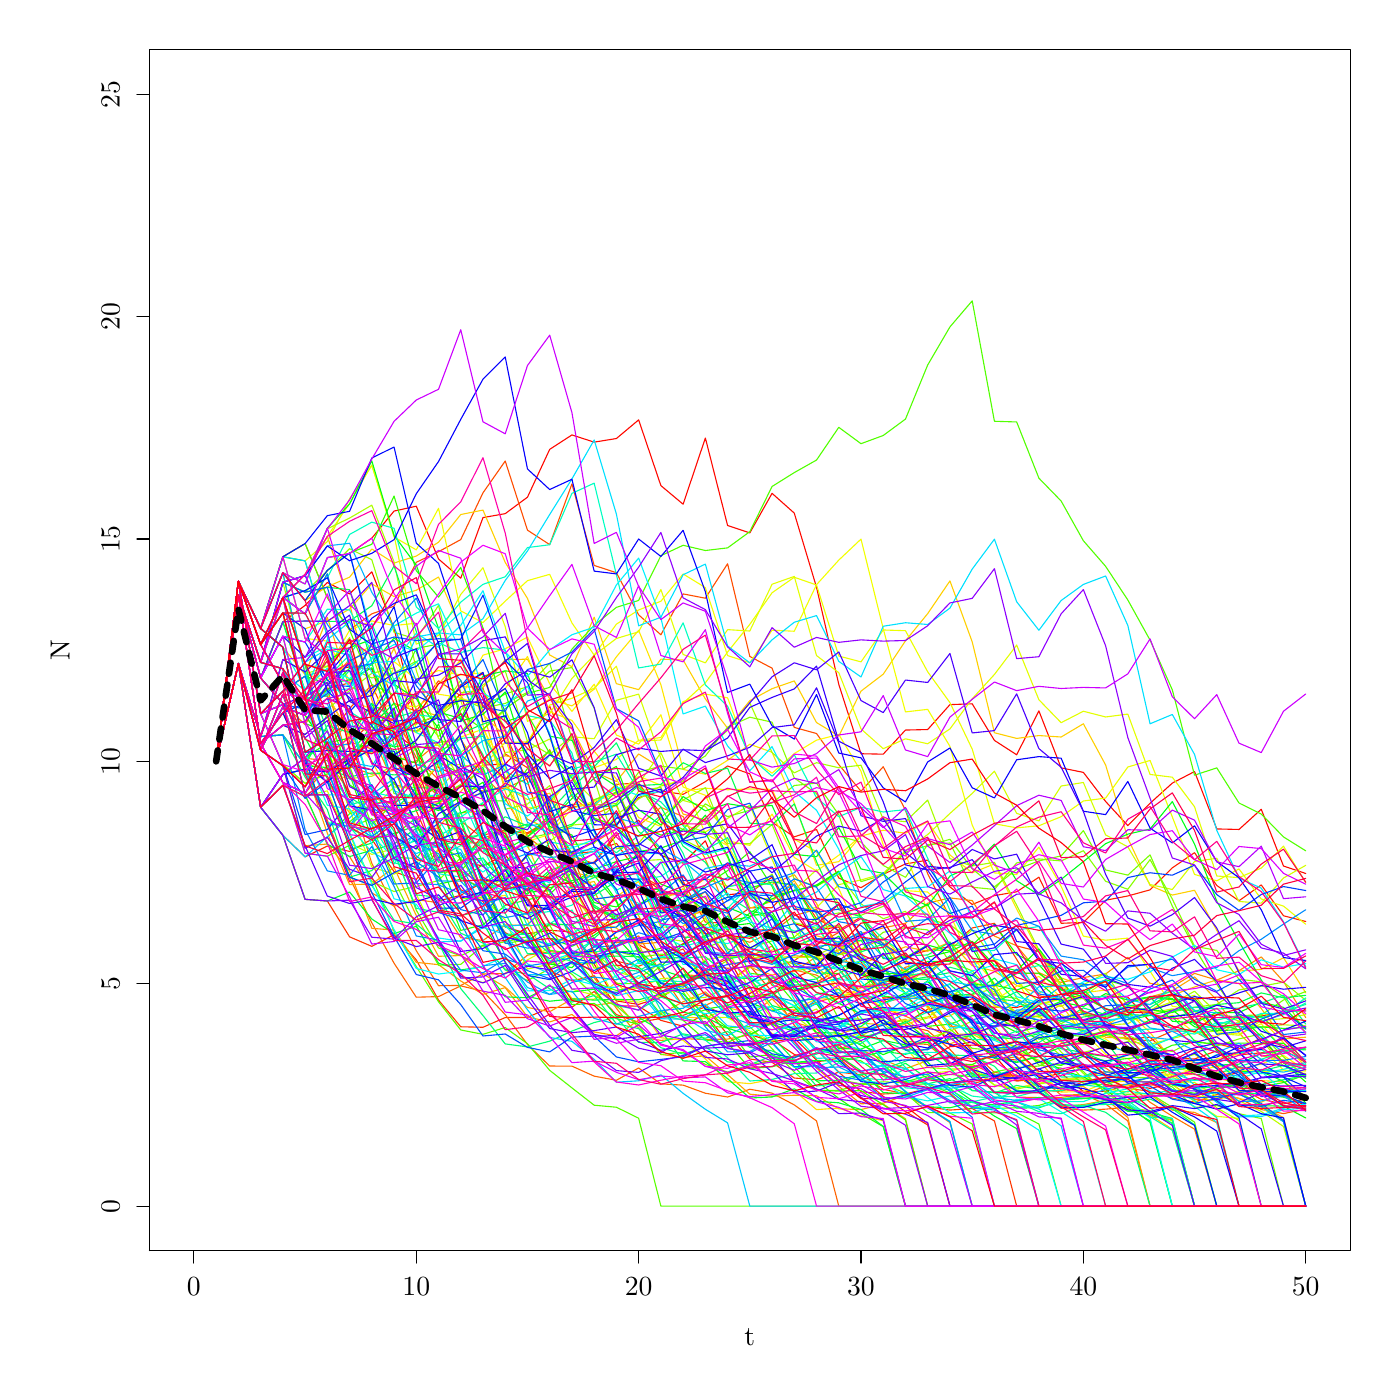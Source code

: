% Created by tikzDevice version 0.10.1 on 2016-03-10 21:35:49
% !TEX encoding = UTF-8 Unicode
\documentclass{article}
\nonstopmode

\usepackage{tikz}

\usepackage[active,tightpage,psfixbb]{preview}

\PreviewEnvironment{pgfpicture}

\setlength\PreviewBorder{0pt}

\newcommand{\SweaveOpts}[1]{}  % do not interfere with LaTeX
\newcommand{\SweaveInput}[1]{} % because they are not real TeX commands
\newcommand{\Sexpr}[1]{}       % will only be parsed by R


\usepackage[utf8]{inputenc}
\usepackage{amsmath}
\usepackage{graphicx}
%\usepackage{bbold}
\usepackage{tikz}
%\usepackage{silence}
\usepackage{mdframed}
%\WarningFilter{mdframed}{You got a bad break}
\usepackage[colorinlistoftodos]{todonotes}
\usepackage{listings}
\usepackage{color}
\colorlet{exampcol}{blue!10}
\usepackage{multicol}
\usepackage{booktabs}

\title{BIO311: Population Ecology\\ \textit{Practical 10:\\ Stochasticity in Matrix Models\\ Population Viability Analysis\\ \& Metapopulation Dynamics.}}
\setlength\parindent{0pt}

\setcounter{tocdepth}{1} % Determines the depth of the table of contents;; 0:chapters, 1: chapters and sections, 2: chapters,sections and subsections

%\renewcommand{\theExercise}{\thechapter.\arabic{Exercise}}%

\setlength\parindent{0pt}

\begin{document}

\begin{tikzpicture}[x=1pt,y=1pt]
\definecolor{fillColor}{RGB}{255,255,255}
\path[use as bounding box,fill=fillColor,fill opacity=0.00] (0,0) rectangle (505.89,505.89);
\begin{scope}
\path[clip] (  0.00,  0.00) rectangle (505.89,505.89);
\definecolor{drawColor}{RGB}{0,0,0}

\path[draw=drawColor,line width= 0.4pt,line join=round,line cap=round] ( 70.07, 54.00) -- (471.82, 54.00);

\path[draw=drawColor,line width= 0.4pt,line join=round,line cap=round] ( 70.07, 54.00) -- ( 70.07, 49.50);

\path[draw=drawColor,line width= 0.4pt,line join=round,line cap=round] (150.42, 54.00) -- (150.42, 49.50);

\path[draw=drawColor,line width= 0.4pt,line join=round,line cap=round] (230.77, 54.00) -- (230.77, 49.50);

\path[draw=drawColor,line width= 0.4pt,line join=round,line cap=round] (311.12, 54.00) -- (311.12, 49.50);

\path[draw=drawColor,line width= 0.4pt,line join=round,line cap=round] (391.47, 54.00) -- (391.47, 49.50);

\path[draw=drawColor,line width= 0.4pt,line join=round,line cap=round] (471.82, 54.00) -- (471.82, 49.50);

\node[text=drawColor,anchor=base,inner sep=0pt, outer sep=0pt, scale=  1.00] at ( 70.07, 37.80) {0};

\node[text=drawColor,anchor=base,inner sep=0pt, outer sep=0pt, scale=  1.00] at (150.42, 37.80) {10};

\node[text=drawColor,anchor=base,inner sep=0pt, outer sep=0pt, scale=  1.00] at (230.77, 37.80) {20};

\node[text=drawColor,anchor=base,inner sep=0pt, outer sep=0pt, scale=  1.00] at (311.12, 37.80) {30};

\node[text=drawColor,anchor=base,inner sep=0pt, outer sep=0pt, scale=  1.00] at (391.47, 37.80) {40};

\node[text=drawColor,anchor=base,inner sep=0pt, outer sep=0pt, scale=  1.00] at (471.82, 37.80) {50};

\path[draw=drawColor,line width= 0.4pt,line join=round,line cap=round] ( 54.00, 70.07) -- ( 54.00,471.82);

\path[draw=drawColor,line width= 0.4pt,line join=round,line cap=round] ( 54.00, 70.07) -- ( 49.50, 70.07);

\path[draw=drawColor,line width= 0.4pt,line join=round,line cap=round] ( 54.00,150.42) -- ( 49.50,150.42);

\path[draw=drawColor,line width= 0.4pt,line join=round,line cap=round] ( 54.00,230.77) -- ( 49.50,230.77);

\path[draw=drawColor,line width= 0.4pt,line join=round,line cap=round] ( 54.00,311.12) -- ( 49.50,311.12);

\path[draw=drawColor,line width= 0.4pt,line join=round,line cap=round] ( 54.00,391.47) -- ( 49.50,391.47);

\path[draw=drawColor,line width= 0.4pt,line join=round,line cap=round] ( 54.00,471.82) -- ( 49.50,471.82);

\node[text=drawColor,rotate= 90.00,anchor=base,inner sep=0pt, outer sep=0pt, scale=  1.00] at ( 43.20, 70.07) {0};

\node[text=drawColor,rotate= 90.00,anchor=base,inner sep=0pt, outer sep=0pt, scale=  1.00] at ( 43.20,150.42) {5};

\node[text=drawColor,rotate= 90.00,anchor=base,inner sep=0pt, outer sep=0pt, scale=  1.00] at ( 43.20,230.77) {10};

\node[text=drawColor,rotate= 90.00,anchor=base,inner sep=0pt, outer sep=0pt, scale=  1.00] at ( 43.20,311.12) {15};

\node[text=drawColor,rotate= 90.00,anchor=base,inner sep=0pt, outer sep=0pt, scale=  1.00] at ( 43.20,391.47) {20};

\node[text=drawColor,rotate= 90.00,anchor=base,inner sep=0pt, outer sep=0pt, scale=  1.00] at ( 43.20,471.82) {25};

\path[draw=drawColor,line width= 0.4pt,line join=round,line cap=round] ( 54.00, 54.00) --
	(487.89, 54.00) --
	(487.89,487.89) --
	( 54.00,487.89) --
	( 54.00, 54.00);
\end{scope}
\begin{scope}
\path[clip] (  0.00,  0.00) rectangle (505.89,505.89);
\definecolor{drawColor}{RGB}{0,0,0}

\node[text=drawColor,anchor=base,inner sep=0pt, outer sep=0pt, scale=  1.00] at (270.95, 19.80) {t};

\node[text=drawColor,rotate= 90.00,anchor=base,inner sep=0pt, outer sep=0pt, scale=  1.00] at ( 25.20,270.95) {N};
\end{scope}
\begin{scope}
\path[clip] ( 54.00, 54.00) rectangle (487.89,487.89);
\definecolor{drawColor}{RGB}{255,0,0}

\path[draw=drawColor,line width= 0.4pt,line join=round,line cap=round] ( 78.11,230.77) --
	( 86.14,291.03) --
	( 94.18,260.90) --
	(102.21,281.19) --
	(110.25,287.12) --
	(118.28,295.42) --
	(126.32,291.27) --
	(134.35,299.26) --
	(142.39,278.87) --
	(150.42,244.45) --
	(158.46,247.36) --
	(166.49,255.18) --
	(174.52,229.42) --
	(182.56,229.80) --
	(190.60,238.04) --
	(198.63,214.15) --
	(206.67,193.94) --
	(214.70,194.31) --
	(222.73,204.05) --
	(230.77,209.51) --
	(238.81,196.81) --
	(246.84,193.99) --
	(254.88,202.05) --
	(262.91,182.56) --
	(270.94,183.35) --
	(278.98,188.92) --
	(287.01,172.13) --
	(295.05,169.79) --
	(303.09,170.96) --
	(311.12,158.33) --
	(319.15,145.22) --
	(327.19,145.79) --
	(335.22,140.06) --
	(343.26,128.12) --
	(351.30,129.28) --
	(359.33,124.45) --
	(367.37,115.31) --
	(375.40,116.15) --
	(383.44,118.14) --
	(391.47,111.47) --
	(399.51,111.56) --
	(407.54,113.71) --
	(415.57,112.63) --
	(423.61,114.31) --
	(431.64,115.75) --
	(439.68,116.24) --
	(447.71,118.42) --
	(455.75,111.63) --
	(463.79,110.66) --
	(471.82,106.23);
\definecolor{drawColor}{RGB}{255,8,0}

\path[draw=drawColor,line width= 0.4pt,line join=round,line cap=round] ( 78.11,230.77) --
	( 86.14,291.03) --
	( 94.18,266.53) --
	(102.21,290.03) --
	(110.25,284.04) --
	(118.28,304.39) --
	(126.32,305.88) --
	(134.35,311.42) --
	(142.39,321.21) --
	(150.42,322.97) --
	(158.46,303.89) --
	(166.49,296.95) --
	(174.52,318.85) --
	(182.56,320.28) --
	(190.60,326.23) --
	(198.63,343.51) --
	(206.67,348.72) --
	(214.70,346.12) --
	(222.73,347.42) --
	(230.77,354.16) --
	(238.81,330.41) --
	(246.84,323.69) --
	(254.88,347.61) --
	(262.91,316.00) --
	(270.94,313.33) --
	(278.98,327.62) --
	(287.01,320.47) --
	(295.05,293.66) --
	(303.09,258.60) --
	(311.12,233.52) --
	(319.15,233.37) --
	(327.19,242.08) --
	(335.22,242.27) --
	(343.26,251.27) --
	(351.30,251.57) --
	(359.33,238.34) --
	(367.37,233.15) --
	(375.40,249.00) --
	(383.44,228.41) --
	(391.47,226.79) --
	(399.51,216.28) --
	(407.54,207.55) --
	(415.57,215.62) --
	(423.61,222.91) --
	(431.64,227.09) --
	(439.68,206.35) --
	(447.71,206.16) --
	(455.75,213.46) --
	(463.79,192.94) --
	(471.82,190.25);
\definecolor{drawColor}{RGB}{255,15,0}

\path[draw=drawColor,line width= 0.4pt,line join=round,line cap=round] ( 78.11,230.77) --
	( 86.14,266.12) --
	( 94.18,234.79) --
	(102.21,250.46) --
	(110.25,247.36) --
	(118.28,263.22) --
	(126.32,264.94) --
	(134.35,264.08) --
	(142.39,241.19) --
	(150.42,235.18) --
	(158.46,218.09) --
	(166.49,194.64) --
	(174.52,192.96) --
	(182.56,197.08) --
	(190.60,185.93) --
	(198.63,166.77) --
	(206.67,165.85) --
	(214.70,168.87) --
	(222.73,175.14) --
	(230.77,164.52) --
	(238.81,160.40) --
	(246.84,164.89) --
	(254.88,170.05) --
	(262.91,160.34) --
	(270.94,145.78) --
	(278.98,146.89) --
	(287.01,152.44) --
	(295.05,156.04) --
	(303.09,158.66) --
	(311.12,146.84) --
	(319.15,135.74) --
	(327.19,136.09) --
	(335.22,141.18) --
	(343.26,142.22) --
	(351.30,141.70) --
	(359.33,141.96) --
	(367.37,141.83) --
	(375.40,143.81) --
	(383.44,146.65) --
	(391.47,145.23) --
	(399.51,145.94) --
	(407.54,145.58) --
	(415.57,136.68) --
	(423.61,134.34) --
	(431.64,137.23) --
	(439.68,139.23) --
	(447.71,138.23) --
	(455.75,138.73) --
	(463.79,140.31) --
	(471.82,134.48);
\definecolor{drawColor}{RGB}{255,23,0}

\path[draw=drawColor,line width= 0.4pt,line join=round,line cap=round] ( 78.11,230.77) --
	( 86.14,295.85) --
	( 94.18,272.95) --
	(102.21,284.40) --
	(110.25,253.49) --
	(118.28,254.44) --
	(126.32,240.69) --
	(134.35,211.52) --
	(142.39,214.38) --
	(150.42,202.59) --
	(158.46,180.33) --
	(166.49,182.37) --
	(174.52,187.22) --
	(182.56,170.96) --
	(190.60,168.52) --
	(198.63,169.74) --
	(206.67,169.13) --
	(214.70,157.52) --
	(222.73,144.21) --
	(230.77,142.95) --
	(238.81,145.53) --
	(246.84,150.17) --
	(254.88,142.15) --
	(262.91,138.97) --
	(270.94,132.14) --
	(278.98,129.38) --
	(287.01,130.76) --
	(295.05,122.85) --
	(303.09,115.14) --
	(311.12,108.90) --
	(319.15,108.98) --
	(327.19,106.14) --
	(335.22, 99.95) --
	(343.26, 70.07) --
	(351.30, 70.07) --
	(359.33, 70.07) --
	(367.37, 70.07) --
	(375.40, 70.07) --
	(383.44, 70.07) --
	(391.47, 70.07) --
	(399.51, 70.07) --
	(407.54, 70.07) --
	(415.57, 70.07) --
	(423.61, 70.07) --
	(431.64, 70.07) --
	(439.68, 70.07) --
	(447.71, 70.07) --
	(455.75, 70.07) --
	(463.79, 70.07) --
	(471.82, 70.07);
\definecolor{drawColor}{RGB}{255,31,0}

\path[draw=drawColor,line width= 0.4pt,line join=round,line cap=round] ( 78.11,230.77) --
	( 86.14,291.03) --
	( 94.18,237.20) --
	(102.21,248.34) --
	(110.25,230.09) --
	(118.28,223.22) --
	(126.32,230.77) --
	(134.35,239.54) --
	(142.39,243.80) --
	(150.42,241.67) --
	(158.46,247.33) --
	(166.49,258.45) --
	(174.52,262.46) --
	(182.56,237.56) --
	(190.60,237.09) --
	(198.63,250.70) --
	(206.67,231.08) --
	(214.70,205.94) --
	(222.73,207.54) --
	(230.77,217.67) --
	(238.81,220.05) --
	(246.84,218.86) --
	(254.88,223.43) --
	(262.91,229.09) --
	(270.94,226.26) --
	(278.98,208.80) --
	(287.01,203.49) --
	(295.05,206.15) --
	(303.09,188.61) --
	(311.12,185.12) --
	(319.15,189.95) --
	(327.19,193.70) --
	(335.22,195.10) --
	(343.26,185.41) --
	(351.30,179.08) --
	(359.33,182.25) --
	(367.37,183.64) --
	(375.40,188.90) --
	(383.44,172.26) --
	(391.47,172.55) --
	(399.51,180.59) --
	(407.54,182.13) --
	(415.57,184.34) --
	(423.61,192.29) --
	(431.64,197.77) --
	(439.68,185.91) --
	(447.71,180.40) --
	(455.75,186.12) --
	(463.79,174.98) --
	(471.82,172.90);
\definecolor{drawColor}{RGB}{255,38,0}

\path[draw=drawColor,line width= 0.4pt,line join=round,line cap=round] ( 78.11,230.77) --
	( 86.14,266.12) --
	( 94.18,214.19) --
	(102.21,204.06) --
	(110.25,196.26) --
	(118.28,200.16) --
	(126.32,198.21) --
	(134.35,202.61) --
	(142.39,190.92) --
	(150.42,188.07) --
	(158.46,199.05) --
	(166.49,184.42) --
	(174.52,180.14) --
	(182.56,168.87) --
	(190.60,164.63) --
	(198.63,155.21) --
	(206.67,151.44) --
	(214.70,153.32) --
	(222.73,142.48) --
	(230.77,142.31) --
	(238.81,137.18) --
	(246.84,135.05) --
	(254.88,139.63) --
	(262.91,129.21) --
	(270.94,128.13) --
	(278.98,130.22) --
	(287.01,124.87) --
	(295.05,122.16) --
	(303.09,123.51) --
	(311.12,116.49) --
	(319.15,109.73) --
	(327.19,104.23) --
	(335.22, 99.38) --
	(343.26, 70.07) --
	(351.30, 70.07) --
	(359.33, 70.07) --
	(367.37, 70.07) --
	(375.40, 70.07) --
	(383.44, 70.07) --
	(391.47, 70.07) --
	(399.51, 70.07) --
	(407.54, 70.07) --
	(415.57, 70.07) --
	(423.61, 70.07) --
	(431.64, 70.07) --
	(439.68, 70.07) --
	(447.71, 70.07) --
	(455.75, 70.07) --
	(463.79, 70.07) --
	(471.82, 70.07);
\definecolor{drawColor}{RGB}{255,46,0}

\path[draw=drawColor,line width= 0.4pt,line join=round,line cap=round] ( 78.11,230.77) --
	( 86.14,295.85) --
	( 94.18,272.95) --
	(102.21,289.92) --
	(110.25,265.84) --
	(118.28,235.35) --
	(126.32,237.26) --
	(134.35,245.08) --
	(142.39,245.80) --
	(150.42,254.70) --
	(158.46,228.51) --
	(166.49,224.93) --
	(174.52,230.87) --
	(182.56,240.53) --
	(190.60,223.55) --
	(198.63,198.97) --
	(206.67,197.36) --
	(214.70,198.16) --
	(222.73,201.17) --
	(230.77,190.26) --
	(238.81,183.99) --
	(246.84,173.16) --
	(254.88,168.36) --
	(262.91,170.76) --
	(270.94,169.56) --
	(278.98,170.16) --
	(287.01,157.88) --
	(295.05,157.33) --
	(303.09,164.61) --
	(311.12,154.26) --
	(319.15,150.94) --
	(327.19,152.60) --
	(335.22,141.94) --
	(343.26,131.40) --
	(351.30,130.18) --
	(359.33,123.52) --
	(367.37,122.85) --
	(375.40,127.44) --
	(383.44,128.02) --
	(391.47,129.27) --
	(399.51,131.73) --
	(407.54,130.50) --
	(415.57,131.11) --
	(423.61,123.51) --
	(431.64,123.22) --
	(439.68,126.19) --
	(447.71,124.71) --
	(455.75,125.45) --
	(463.79,126.55) --
	(471.82,121.94);
\definecolor{drawColor}{RGB}{255,54,0}

\path[draw=drawColor,line width= 0.4pt,line join=round,line cap=round] ( 78.11,230.77) --
	( 86.14,266.12) --
	( 94.18,214.19) --
	(102.21,204.06) --
	(110.25,180.91) --
	(118.28,180.32) --
	(126.32,167.36) --
	(134.35,163.92) --
	(142.39,168.16) --
	(150.42,159.03) --
	(158.46,144.52) --
	(166.49,134.86) --
	(174.52,134.69) --
	(182.56,138.19) --
	(190.60,138.24) --
	(198.63,141.82) --
	(206.67,141.93) --
	(214.70,147.62) --
	(222.73,139.27) --
	(230.77,136.48) --
	(238.81,137.87) --
	(246.84,138.98) --
	(254.88,142.03) --
	(262.91,132.01) --
	(270.94,123.23) --
	(278.98,122.03) --
	(287.01,116.34) --
	(295.05,115.73) --
	(303.09,118.47) --
	(311.12,111.42) --
	(319.15,110.57) --
	(327.19,111.00) --
	(335.22,105.89) --
	(343.26,104.76) --
	(351.30,105.32) --
	(359.33,100.84) --
	(367.37, 70.07) --
	(375.40, 70.07) --
	(383.44, 70.07) --
	(391.47, 70.07) --
	(399.51, 70.07) --
	(407.54, 70.07) --
	(415.57, 70.07) --
	(423.61, 70.07) --
	(431.64, 70.07) --
	(439.68, 70.07) --
	(447.71, 70.07) --
	(455.75, 70.07) --
	(463.79, 70.07) --
	(471.82, 70.07);
\definecolor{drawColor}{RGB}{255,61,0}

\path[draw=drawColor,line width= 0.4pt,line join=round,line cap=round] ( 78.11,230.77) --
	( 86.14,295.85) --
	( 94.18,278.77) --
	(102.21,272.02) --
	(110.25,234.06) --
	(118.28,239.04) --
	(126.32,249.87) --
	(134.35,258.41) --
	(142.39,240.69) --
	(150.42,212.94) --
	(158.46,194.36) --
	(166.49,194.05) --
	(174.52,204.14) --
	(182.56,205.83) --
	(190.60,204.98) --
	(198.63,209.01) --
	(206.67,214.20) --
	(214.70,215.42) --
	(222.73,222.45) --
	(230.77,222.97) --
	(238.81,211.70) --
	(246.84,187.43) --
	(254.88,172.69) --
	(262.91,172.20) --
	(270.94,177.86) --
	(278.98,177.88) --
	(287.01,186.49) --
	(295.05,173.92) --
	(303.09,169.75) --
	(311.12,174.51) --
	(319.15,164.67) --
	(327.19,160.23) --
	(335.22,162.45) --
	(343.26,163.80) --
	(351.30,170.57) --
	(359.33,172.26) --
	(367.37,159.23) --
	(375.40,146.09) --
	(383.44,144.60) --
	(391.47,136.33) --
	(399.51,126.06) --
	(407.54,118.56) --
	(415.57,117.26) --
	(423.61,119.17) --
	(431.64,122.06) --
	(439.68,116.91) --
	(447.71,114.83) --
	(455.75,110.40) --
	(463.79,109.66) --
	(471.82,107.17);
\definecolor{drawColor}{RGB}{255,69,0}

\path[draw=drawColor,line width= 0.4pt,line join=round,line cap=round] ( 78.11,230.77) --
	( 86.14,266.12) --
	( 94.18,239.74) --
	(102.21,262.83) --
	(110.25,251.28) --
	(118.28,257.06) --
	(126.32,259.13) --
	(134.35,273.14) --
	(142.39,251.70) --
	(150.42,248.96) --
	(158.46,259.89) --
	(166.49,254.43) --
	(174.52,257.16) --
	(182.56,233.47) --
	(190.60,228.46) --
	(198.63,211.72) --
	(206.67,189.42) --
	(214.70,173.58) --
	(222.73,158.58) --
	(230.77,156.72) --
	(238.81,159.97) --
	(246.84,162.98) --
	(254.88,150.47) --
	(262.91,150.47) --
	(270.94,156.90) --
	(278.98,147.52) --
	(287.01,135.41) --
	(295.05,126.70) --
	(303.09,118.51) --
	(311.12,117.49) --
	(319.15,112.26) --
	(327.19,110.61) --
	(335.22,112.53) --
	(343.26,113.75) --
	(351.30,114.30) --
	(359.33,116.34) --
	(367.37,115.32) --
	(375.40,115.83) --
	(383.44,115.57) --
	(391.47,116.92) --
	(399.51,118.67) --
	(407.54,117.79) --
	(415.57,119.51) --
	(423.61,121.21) --
	(431.64,120.36) --
	(439.68,114.71) --
	(447.71,113.01) --
	(455.75,108.63) --
	(463.79,106.97) --
	(471.82,108.79);
\definecolor{drawColor}{RGB}{255,77,0}

\path[draw=drawColor,line width= 0.4pt,line join=round,line cap=round] ( 78.11,230.77) --
	( 86.14,295.85) --
	( 94.18,278.77) --
	(102.21,304.69) --
	(110.25,309.46) --
	(118.28,289.89) --
	(126.32,278.27) --
	(134.35,284.08) --
	(142.39,286.86) --
	(150.42,302.70) --
	(158.46,306.52) --
	(166.49,310.90) --
	(174.52,327.80) --
	(182.56,339.29) --
	(190.60,314.31) --
	(198.63,309.09) --
	(206.67,331.03) --
	(214.70,301.57) --
	(222.73,298.94) --
	(230.77,283.72) --
	(238.81,276.50) --
	(246.84,291.28) --
	(254.88,289.72) --
	(262.91,302.17) --
	(270.94,268.67) --
	(278.98,264.45) --
	(287.01,243.04) --
	(295.05,240.83) --
	(303.09,229.59) --
	(311.12,219.98) --
	(319.15,228.83) --
	(327.19,213.09) --
	(335.22,190.15) --
	(343.26,174.39) --
	(351.30,174.20) --
	(359.33,179.81) --
	(367.37,164.10) --
	(375.40,162.04) --
	(383.44,151.94) --
	(391.47,139.20) --
	(399.51,138.16) --
	(407.54,130.46) --
	(415.57,129.78) --
	(423.61,133.30) --
	(431.64,133.21) --
	(439.68,128.70) --
	(447.71,126.85) --
	(455.75,130.84) --
	(463.79,121.74) --
	(471.82,120.80);
\definecolor{drawColor}{RGB}{255,84,0}

\path[draw=drawColor,line width= 0.4pt,line join=round,line cap=round] ( 78.11,230.77) --
	( 86.14,266.12) --
	( 94.18,214.19) --
	(102.21,226.01) --
	(110.25,227.92) --
	(118.28,208.11) --
	(126.32,207.44) --
	(134.35,215.06) --
	(142.39,211.25) --
	(150.42,216.94) --
	(158.46,221.66) --
	(166.49,201.33) --
	(174.52,201.29) --
	(182.56,208.25) --
	(190.60,204.77) --
	(198.63,210.11) --
	(206.67,197.43) --
	(214.70,176.52) --
	(222.73,175.43) --
	(230.77,163.28) --
	(238.81,149.01) --
	(246.84,149.81) --
	(254.88,155.76) --
	(262.91,159.40) --
	(270.94,162.17) --
	(278.98,149.86) --
	(287.01,147.71) --
	(295.05,150.87) --
	(303.09,155.62) --
	(311.12,147.15) --
	(319.15,143.71) --
	(327.19,145.43) --
	(335.22,144.57) --
	(343.26,136.02) --
	(351.30,125.91) --
	(359.33,118.38) --
	(367.37,117.11) --
	(375.40,112.04) --
	(383.44,111.45) --
	(391.47,115.08) --
	(399.51,116.72) --
	(407.54,112.56) --
	(415.57,111.58) --
	(423.61,109.07) --
	(431.64,107.64) --
	(439.68,110.39) --
	(447.71,109.02) --
	(455.75,104.97) --
	(463.79,103.49) --
	(471.82,105.13);
\definecolor{drawColor}{RGB}{255,92,0}

\path[draw=drawColor,line width= 0.4pt,line join=round,line cap=round] ( 78.11,230.77) --
	( 86.14,291.03) --
	( 94.18,237.20) --
	(102.21,223.15) --
	(110.25,219.23) --
	(118.28,229.22) --
	(126.32,228.42) --
	(134.35,241.52) --
	(142.39,248.17) --
	(150.42,232.11) --
	(158.46,224.18) --
	(166.49,209.28) --
	(174.52,202.92) --
	(182.56,206.10) --
	(190.60,204.51) --
	(198.63,208.90) --
	(206.67,196.76) --
	(214.70,193.72) --
	(222.73,205.25) --
	(230.77,189.92) --
	(238.81,185.43) --
	(246.84,173.62) --
	(254.88,157.16) --
	(262.91,156.01) --
	(270.94,156.59) --
	(278.98,156.30) --
	(287.01,158.74) --
	(295.05,164.52) --
	(303.09,168.96) --
	(311.12,159.68) --
	(319.15,145.10) --
	(327.19,135.34) --
	(335.22,133.45) --
	(343.26,126.70) --
	(351.30,117.81) --
	(359.33,117.13) --
	(367.37,117.47) --
	(375.40,111.63) --
	(383.44,105.42) --
	(391.47,104.76) --
	(399.51,105.09) --
	(407.54,105.86) --
	(415.57,102.91) --
	(423.61,101.18) --
	(431.64, 70.07) --
	(439.68, 70.07) --
	(447.71, 70.07) --
	(455.75, 70.07) --
	(463.79, 70.07) --
	(471.82, 70.07);
\definecolor{drawColor}{RGB}{255,99,0}

\path[draw=drawColor,line width= 0.4pt,line join=round,line cap=round] ( 78.11,230.77) --
	( 86.14,266.12) --
	( 94.18,239.74) --
	(102.21,262.83) --
	(110.25,229.23) --
	(118.28,209.49) --
	(126.32,188.71) --
	(134.35,172.47) --
	(142.39,157.84) --
	(150.42,145.55) --
	(158.46,145.77) --
	(166.49,149.65) --
	(174.52,147.71) --
	(182.56,139.27) --
	(190.60,128.47) --
	(198.63,120.68) --
	(206.67,120.64) --
	(214.70,117.02) --
	(222.73,115.54) --
	(230.77,119.98) --
	(238.81,114.23) --
	(246.84,113.78) --
	(254.88,110.85) --
	(262.91,109.48) --
	(270.94,112.29) --
	(278.98,110.88) --
	(287.01,106.63) --
	(295.05,100.85) --
	(303.09, 70.07) --
	(311.12, 70.07) --
	(319.15, 70.07) --
	(327.19, 70.07) --
	(335.22, 70.07) --
	(343.26, 70.07) --
	(351.30, 70.07) --
	(359.33, 70.07) --
	(367.37, 70.07) --
	(375.40, 70.07) --
	(383.44, 70.07) --
	(391.47, 70.07) --
	(399.51, 70.07) --
	(407.54, 70.07) --
	(415.57, 70.07) --
	(423.61, 70.07) --
	(431.64, 70.07) --
	(439.68, 70.07) --
	(447.71, 70.07) --
	(455.75, 70.07) --
	(463.79, 70.07) --
	(471.82, 70.07);
\definecolor{drawColor}{RGB}{255,107,0}

\path[draw=drawColor,line width= 0.4pt,line join=round,line cap=round] ( 78.11,230.77) --
	( 86.14,266.12) --
	( 94.18,234.79) --
	(102.21,254.99) --
	(110.25,231.86) --
	(118.28,231.04) --
	(126.32,219.83) --
	(134.35,193.91) --
	(142.39,178.48) --
	(150.42,162.35) --
	(158.46,149.70) --
	(166.49,149.80) --
	(174.52,153.96) --
	(182.56,154.10) --
	(190.60,160.75) --
	(198.63,161.99) --
	(206.67,161.37) --
	(214.70,161.68) --
	(222.73,163.96) --
	(230.77,167.70) --
	(238.81,154.29) --
	(246.84,142.28) --
	(254.88,142.59) --
	(262.91,146.25) --
	(270.94,135.45) --
	(278.98,135.70) --
	(287.01,140.82) --
	(295.05,143.71) --
	(303.09,146.06) --
	(311.12,146.90) --
	(319.15,140.95) --
	(327.19,128.92) --
	(335.22,128.50) --
	(343.26,121.68) --
	(351.30,121.19) --
	(359.33,117.75) --
	(367.37,109.45) --
	(375.40,109.27) --
	(383.44,109.36) --
	(391.47,110.36) --
	(399.51,106.97) --
	(407.54,100.81) --
	(415.57, 70.07) --
	(423.61, 70.07) --
	(431.64, 70.07) --
	(439.68, 70.07) --
	(447.71, 70.07) --
	(455.75, 70.07) --
	(463.79, 70.07) --
	(471.82, 70.07);
\definecolor{drawColor}{RGB}{255,115,0}

\path[draw=drawColor,line width= 0.4pt,line join=round,line cap=round] ( 78.11,230.77) --
	( 86.14,291.03) --
	( 94.18,266.53) --
	(102.21,264.26) --
	(110.25,253.06) --
	(118.28,268.73) --
	(126.32,237.79) --
	(134.35,235.27) --
	(142.39,240.95) --
	(150.42,225.88) --
	(158.46,218.11) --
	(166.49,222.00) --
	(174.52,220.05) --
	(182.56,221.02) --
	(190.60,224.56) --
	(198.63,235.01) --
	(206.67,218.05) --
	(214.70,211.73) --
	(222.73,214.89) --
	(230.77,196.08) --
	(238.81,177.65) --
	(246.84,178.32) --
	(254.88,183.69) --
	(262.91,167.62) --
	(270.94,165.39) --
	(278.98,169.06) --
	(287.01,175.00) --
	(295.05,177.37) --
	(303.09,163.42) --
	(311.12,149.77) --
	(319.15,150.27) --
	(327.19,156.41) --
	(335.22,157.69) --
	(343.26,146.60) --
	(351.30,146.27) --
	(359.33,140.94) --
	(367.37,136.80) --
	(375.40,138.87) --
	(383.44,129.67) --
	(391.47,121.06) --
	(399.51,119.98) --
	(407.54,114.48) --
	(415.57,107.58) --
	(423.61,102.56) --
	(431.64, 97.87) --
	(439.68, 70.07) --
	(447.71, 70.07) --
	(455.75, 70.07) --
	(463.79, 70.07) --
	(471.82, 70.07);
\definecolor{drawColor}{RGB}{255,122,0}

\path[draw=drawColor,line width= 0.4pt,line join=round,line cap=round] ( 78.11,230.77) --
	( 86.14,291.03) --
	( 94.18,260.90) --
	(102.21,251.66) --
	(110.25,244.04) --
	(118.28,257.32) --
	(126.32,228.83) --
	(134.35,226.13) --
	(142.39,227.48) --
	(150.42,231.00) --
	(158.46,237.62) --
	(166.49,238.75) --
	(174.52,226.04) --
	(182.56,217.33) --
	(190.60,203.61) --
	(198.63,197.27) --
	(206.67,184.88) --
	(214.70,166.38) --
	(222.73,165.23) --
	(230.77,165.80) --
	(238.81,168.07) --
	(246.84,174.68) --
	(254.88,176.67) --
	(262.91,162.98) --
	(270.94,160.22) --
	(278.98,164.01) --
	(287.01,155.40) --
	(295.05,153.53) --
	(303.09,148.42) --
	(311.12,145.58) --
	(319.15,141.52) --
	(327.19,138.69) --
	(335.22,135.12) --
	(343.26,130.80) --
	(351.30,125.47) --
	(359.33,122.70) --
	(367.37,124.08) --
	(375.40,116.97) --
	(383.44,110.15) --
	(391.47,110.39) --
	(399.51,113.48) --
	(407.54,114.12) --
	(415.57,113.80) --
	(423.61,113.96) --
	(431.64,108.62) --
	(439.68,108.36) --
	(447.71,111.56) --
	(455.75,112.04) --
	(463.79,111.80) --
	(471.82,113.04);
\definecolor{drawColor}{RGB}{255,130,0}

\path[draw=drawColor,line width= 0.4pt,line join=round,line cap=round] ( 78.11,230.77) --
	( 86.14,291.03) --
	( 94.18,260.90) --
	(102.21,251.66) --
	(110.25,218.67) --
	(118.28,200.83) --
	(126.32,196.37) --
	(134.35,183.24) --
	(142.39,178.47) --
	(150.42,180.85) --
	(158.46,179.66) --
	(166.49,167.05) --
	(174.52,166.05) --
	(182.56,171.66) --
	(190.60,171.54) --
	(198.63,179.72) --
	(206.67,167.85) --
	(214.70,152.57) --
	(222.73,141.57) --
	(230.77,131.23) --
	(238.81,129.94) --
	(246.84,130.58) --
	(254.88,130.26) --
	(262.91,130.42) --
	(270.94,131.95) --
	(278.98,136.08) --
	(287.01,129.32) --
	(295.05,119.90) --
	(303.09,113.32) --
	(311.12,107.04) --
	(319.15,107.25) --
	(327.19,110.11) --
	(335.22,105.84) --
	(343.26,100.22) --
	(351.30, 70.07) --
	(359.33, 70.07) --
	(367.37, 70.07) --
	(375.40, 70.07) --
	(383.44, 70.07) --
	(391.47, 70.07) --
	(399.51, 70.07) --
	(407.54, 70.07) --
	(415.57, 70.07) --
	(423.61, 70.07) --
	(431.64, 70.07) --
	(439.68, 70.07) --
	(447.71, 70.07) --
	(455.75, 70.07) --
	(463.79, 70.07) --
	(471.82, 70.07);
\definecolor{drawColor}{RGB}{255,138,0}

\path[draw=drawColor,line width= 0.4pt,line join=round,line cap=round] ( 78.11,230.77) --
	( 86.14,295.85) --
	( 94.18,248.00) --
	(102.21,256.07) --
	(110.25,238.75) --
	(118.28,235.17) --
	(126.32,245.81) --
	(134.35,240.49) --
	(142.39,222.45) --
	(150.42,220.18) --
	(158.46,229.33) --
	(166.49,206.07) --
	(174.52,187.24) --
	(182.56,187.48) --
	(190.60,196.75) --
	(198.63,198.48) --
	(206.67,197.61) --
	(214.70,201.45) --
	(222.73,206.34) --
	(230.77,207.51) --
	(238.81,214.15) --
	(246.84,210.83) --
	(254.88,195.45) --
	(262.91,175.91) --
	(270.94,161.77) --
	(278.98,159.30) --
	(287.01,160.53) --
	(295.05,159.92) --
	(303.09,162.62) --
	(311.12,168.57) --
	(319.15,170.59) --
	(327.19,172.25) --
	(335.22,179.53) --
	(343.26,181.42) --
	(351.30,180.47) --
	(359.33,167.65) --
	(367.37,164.13) --
	(375.40,154.44) --
	(383.44,150.85) --
	(391.47,152.64) --
	(399.51,153.94) --
	(407.54,159.95) --
	(415.57,150.55) --
	(423.61,149.30) --
	(431.64,154.16) --
	(439.68,151.73) --
	(447.71,155.13) --
	(455.75,160.10) --
	(463.79,151.20) --
	(471.82,138.18);
\definecolor{drawColor}{RGB}{255,145,0}

\path[draw=drawColor,line width= 0.4pt,line join=round,line cap=round] ( 78.11,230.77) --
	( 86.14,295.85) --
	( 94.18,272.95) --
	(102.21,258.99) --
	(110.25,247.86) --
	(118.28,258.22) --
	(126.32,267.68) --
	(134.35,248.85) --
	(142.39,245.24) --
	(150.42,234.37) --
	(158.46,205.42) --
	(166.49,188.77) --
	(174.52,184.91) --
	(182.56,186.84) --
	(190.60,185.87) --
	(198.63,189.45) --
	(206.67,197.07) --
	(214.70,184.22) --
	(222.73,166.02) --
	(230.77,164.78) --
	(238.81,165.40) --
	(246.84,153.68) --
	(254.88,153.16) --
	(262.91,147.42) --
	(270.94,144.90) --
	(278.98,152.25) --
	(287.01,154.85) --
	(295.05,160.23) --
	(303.09,151.12) --
	(311.12,147.59) --
	(319.15,151.44) --
	(327.19,155.87) --
	(335.22,147.53) --
	(343.26,135.04) --
	(351.30,134.27) --
	(359.33,126.91) --
	(367.37,118.19) --
	(375.40,117.41) --
	(383.44,112.08) --
	(391.47,111.60) --
	(399.51,108.84) --
	(407.54,102.08) --
	(415.57, 70.07) --
	(423.61, 70.07) --
	(431.64, 70.07) --
	(439.68, 70.07) --
	(447.71, 70.07) --
	(455.75, 70.07) --
	(463.79, 70.07) --
	(471.82, 70.07);
\definecolor{drawColor}{RGB}{255,153,0}

\path[draw=drawColor,line width= 0.4pt,line join=round,line cap=round] ( 78.11,230.77) --
	( 86.14,266.12) --
	( 94.18,214.19) --
	(102.21,222.09) --
	(110.25,200.27) --
	(118.28,200.89) --
	(126.32,191.16) --
	(134.35,170.44) --
	(142.39,169.81) --
	(150.42,158.13) --
	(158.46,157.32) --
	(166.49,151.42) --
	(174.52,146.59) --
	(182.56,149.01) --
	(190.60,138.44) --
	(198.63,136.60) --
	(206.67,139.30) --
	(214.70,133.00) --
	(222.73,131.60) --
	(230.77,137.28) --
	(238.81,139.59) --
	(246.84,143.90) --
	(254.88,147.48) --
	(262.91,140.17) --
	(270.94,138.73) --
	(278.98,145.00) --
	(287.01,136.55) --
	(295.05,134.04) --
	(303.09,127.50) --
	(311.12,126.54) --
	(319.15,122.94) --
	(327.19,119.70) --
	(335.22,122.66) --
	(343.26,123.86) --
	(351.30,123.26) --
	(359.33,117.15) --
	(367.37,116.66) --
	(375.40,113.54) --
	(383.44,105.97) --
	(391.47,106.76) --
	(399.51,108.28) --
	(407.54,108.53) --
	(415.57,110.43) --
	(423.61,104.73) --
	(431.64,103.93) --
	(439.68,100.23) --
	(447.71, 70.07) --
	(455.75, 70.07) --
	(463.79, 70.07) --
	(471.82, 70.07);
\definecolor{drawColor}{RGB}{255,161,0}

\path[draw=drawColor,line width= 0.4pt,line join=round,line cap=round] ( 78.11,230.77) --
	( 86.14,295.85) --
	( 94.18,248.00) --
	(102.21,251.30) --
	(110.25,228.05) --
	(118.28,204.83) --
	(126.32,186.24) --
	(134.35,186.44) --
	(142.39,192.48) --
	(150.42,175.05) --
	(158.46,160.33) --
	(166.49,160.60) --
	(174.52,153.95) --
	(182.56,149.19) --
	(190.60,141.85) --
	(198.63,140.31) --
	(206.67,144.85) --
	(214.70,142.58) --
	(222.73,143.72) --
	(230.77,134.36) --
	(238.81,124.87) --
	(246.84,123.81) --
	(254.88,124.34) --
	(262.91,117.58) --
	(270.94,110.51) --
	(278.98,109.75) --
	(287.01,110.13) --
	(295.05,109.94) --
	(303.09,105.24) --
	(311.12,104.93) --
	(319.15,106.94) --
	(327.19,101.61) --
	(335.22, 70.07) --
	(343.26, 70.07) --
	(351.30, 70.07) --
	(359.33, 70.07) --
	(367.37, 70.07) --
	(375.40, 70.07) --
	(383.44, 70.07) --
	(391.47, 70.07) --
	(399.51, 70.07) --
	(407.54, 70.07) --
	(415.57, 70.07) --
	(423.61, 70.07) --
	(431.64, 70.07) --
	(439.68, 70.07) --
	(447.71, 70.07) --
	(455.75, 70.07) --
	(463.79, 70.07) --
	(471.82, 70.07);
\definecolor{drawColor}{RGB}{255,168,0}

\path[draw=drawColor,line width= 0.4pt,line join=round,line cap=round] ( 78.11,230.77) --
	( 86.14,295.85) --
	( 94.18,272.95) --
	(102.21,289.92) --
	(110.25,298.34) --
	(118.28,312.05) --
	(126.32,287.96) --
	(134.35,253.06) --
	(142.39,229.02) --
	(150.42,205.89) --
	(158.46,206.69) --
	(166.49,217.18) --
	(174.52,219.34) --
	(182.56,222.23) --
	(190.60,209.86) --
	(198.63,206.10) --
	(206.67,215.31) --
	(214.70,214.54) --
	(222.73,222.59) --
	(230.77,200.63) --
	(238.81,182.42) --
	(246.84,182.71) --
	(254.88,188.51) --
	(262.91,185.61) --
	(270.94,187.06) --
	(278.98,186.34) --
	(287.01,189.80) --
	(295.05,179.49) --
	(303.09,161.32) --
	(311.12,162.91) --
	(319.15,166.97) --
	(327.19,153.50) --
	(335.22,153.69) --
	(343.26,160.28) --
	(351.30,150.58) --
	(359.33,149.45) --
	(367.37,154.25) --
	(375.40,154.07) --
	(383.44,148.10) --
	(391.47,145.63) --
	(399.51,141.38) --
	(407.54,138.64) --
	(415.57,145.61) --
	(423.61,147.89) --
	(431.64,152.88) --
	(439.68,144.49) --
	(447.71,132.63) --
	(455.75,124.39) --
	(463.79,122.86) --
	(471.82,117.22);
\definecolor{drawColor}{RGB}{255,176,0}

\path[draw=drawColor,line width= 0.4pt,line join=round,line cap=round] ( 78.11,230.77) --
	( 86.14,266.12) --
	( 94.18,239.74) --
	(102.21,240.31) --
	(110.25,229.47) --
	(118.28,223.24) --
	(126.32,212.20) --
	(134.35,217.72) --
	(142.39,214.96) --
	(150.42,216.34) --
	(158.46,215.65) --
	(166.49,219.88) --
	(174.52,229.58) --
	(182.56,232.82) --
	(190.60,231.20) --
	(198.63,212.60) --
	(206.67,190.79) --
	(214.70,188.80) --
	(222.73,189.79) --
	(230.77,174.98) --
	(238.81,159.33) --
	(246.84,160.03) --
	(254.88,153.21) --
	(262.91,150.76) --
	(270.94,156.33) --
	(278.98,153.55) --
	(287.01,154.94) --
	(295.05,156.50) --
	(303.09,149.51) --
	(311.12,136.14) --
	(319.15,135.62) --
	(327.19,137.63) --
	(335.22,131.79) --
	(343.26,128.66) --
	(351.30,131.80) --
	(359.33,135.04) --
	(367.37,136.74) --
	(375.40,135.89) --
	(383.44,138.08) --
	(391.47,140.50) --
	(399.51,130.95) --
	(407.54,130.98) --
	(415.57,126.58) --
	(423.61,116.86) --
	(431.64,117.84) --
	(439.68,113.92) --
	(447.71,106.56) --
	(455.75,106.26) --
	(463.79,102.05) --
	(471.82, 70.07);
\definecolor{drawColor}{RGB}{255,184,0}

\path[draw=drawColor,line width= 0.4pt,line join=round,line cap=round] ( 78.11,230.77) --
	( 86.14,295.85) --
	( 94.18,278.77) --
	(102.21,272.02) --
	(110.25,262.13) --
	(118.28,282.84) --
	(126.32,257.45) --
	(134.35,255.94) --
	(142.39,271.63) --
	(150.42,249.49) --
	(158.46,247.17) --
	(166.49,257.77) --
	(174.52,257.43) --
	(182.56,267.52) --
	(190.60,267.69) --
	(198.63,253.36) --
	(206.67,242.88) --
	(214.70,226.90) --
	(222.73,223.52) --
	(230.77,233.44) --
	(238.81,228.48) --
	(246.84,211.72) --
	(254.88,209.60) --
	(262.91,200.57) --
	(270.94,177.72) --
	(278.98,180.16) --
	(287.01,187.65) --
	(295.05,175.54) --
	(303.09,158.81) --
	(311.12,157.62) --
	(319.15,160.56) --
	(327.19,163.77) --
	(335.22,162.16) --
	(343.26,165.43) --
	(351.30,156.97) --
	(359.33,154.94) --
	(367.37,149.81) --
	(375.40,146.89) --
	(383.44,152.52) --
	(391.47,149.70) --
	(399.51,151.11) --
	(407.54,140.75) --
	(415.57,140.49) --
	(423.61,146.26) --
	(431.64,149.24) --
	(439.68,151.83) --
	(447.71,150.54) --
	(455.75,141.47) --
	(463.79,130.45) --
	(471.82,131.10);
\definecolor{drawColor}{RGB}{255,191,0}

\path[draw=drawColor,line width= 0.4pt,line join=round,line cap=round] ( 78.11,230.77) --
	( 86.14,295.85) --
	( 94.18,278.77) --
	(102.21,272.02) --
	(110.25,234.06) --
	(118.28,234.66) --
	(126.32,234.36) --
	(134.35,214.78) --
	(142.39,213.60) --
	(150.42,203.83) --
	(158.46,199.41) --
	(166.49,212.14) --
	(174.52,212.83) --
	(182.56,195.39) --
	(190.60,176.61) --
	(198.63,177.49) --
	(206.67,185.60) --
	(214.70,187.37) --
	(222.73,172.49) --
	(230.77,172.06) --
	(238.81,180.46) --
	(246.84,184.76) --
	(254.88,174.40) --
	(262.91,157.26) --
	(270.94,158.69) --
	(278.98,162.61) --
	(287.01,163.10) --
	(295.05,167.76) --
	(303.09,165.43) --
	(311.12,155.04) --
	(319.15,151.67) --
	(327.19,153.36) --
	(335.22,142.60) --
	(343.26,131.97) --
	(351.30,132.36) --
	(359.33,127.68) --
	(367.37,125.97) --
	(375.40,122.77) --
	(383.44,113.38) --
	(391.47,113.29) --
	(399.51,108.14) --
	(407.54,106.83) --
	(415.57,103.01) --
	(423.61, 97.80) --
	(431.64, 70.07) --
	(439.68, 70.07) --
	(447.71, 70.07) --
	(455.75, 70.07) --
	(463.79, 70.07) --
	(471.82, 70.07);
\definecolor{drawColor}{RGB}{255,199,0}

\path[draw=drawColor,line width= 0.4pt,line join=round,line cap=round] ( 78.11,230.77) --
	( 86.14,295.85) --
	( 94.18,272.95) --
	(102.21,284.40) --
	(110.25,253.49) --
	(118.28,227.94) --
	(126.32,228.33) --
	(134.35,240.78) --
	(142.39,243.14) --
	(150.42,246.56) --
	(158.46,258.83) --
	(166.49,267.31) --
	(174.52,248.98) --
	(182.56,219.80) --
	(190.60,200.36) --
	(198.63,181.30) --
	(206.67,182.00) --
	(214.70,173.59) --
	(222.73,170.50) --
	(230.77,164.76) --
	(238.81,147.89) --
	(246.84,138.40) --
	(254.88,137.94) --
	(262.91,141.78) --
	(270.94,139.86) --
	(278.98,132.35) --
	(287.01,129.84) --
	(295.05,131.10) --
	(303.09,132.09) --
	(311.12,134.84) --
	(319.15,133.46) --
	(327.19,135.85) --
	(335.22,138.05) --
	(343.26,138.75) --
	(351.30,143.86) --
	(359.33,147.01) --
	(367.37,139.94) --
	(375.40,138.41) --
	(383.44,142.84) --
	(391.47,132.10) --
	(399.51,132.54) --
	(407.54,127.82) --
	(415.57,117.97) --
	(423.61,117.65) --
	(431.64,112.09) --
	(439.68,111.70) --
	(447.71,108.89) --
	(455.75,107.59) --
	(463.79,111.29) --
	(471.82,111.49);
\definecolor{drawColor}{RGB}{255,207,0}

\path[draw=drawColor,line width= 0.4pt,line join=round,line cap=round] ( 78.11,230.77) --
	( 86.14,295.85) --
	( 94.18,278.77) --
	(102.21,298.95) --
	(110.25,288.86) --
	(118.28,293.90) --
	(126.32,297.33) --
	(134.35,307.51) --
	(142.39,302.42) --
	(150.42,304.96) --
	(158.46,309.94) --
	(166.49,319.96) --
	(174.52,321.57) --
	(182.56,302.66) --
	(190.60,289.65) --
	(198.63,269.20) --
	(206.67,264.97) --
	(214.70,282.85) --
	(222.73,258.84) --
	(230.77,256.69) --
	(238.81,267.70) --
	(246.84,267.42) --
	(254.88,253.33) --
	(262.91,242.75) --
	(270.94,252.69) --
	(278.98,257.03) --
	(287.01,259.83) --
	(295.05,244.79) --
	(303.09,239.92) --
	(311.12,256.14) --
	(319.15,262.27) --
	(327.19,274.33) --
	(335.22,284.16) --
	(343.26,295.98) --
	(351.30,273.96) --
	(359.33,241.11) --
	(367.37,239.06) --
	(375.40,240.09) --
	(383.44,239.57) --
	(391.47,244.35) --
	(399.51,229.47) --
	(407.54,202.95) --
	(415.57,185.92) --
	(423.61,182.46) --
	(431.64,184.19) --
	(439.68,169.71) --
	(447.71,155.00) --
	(455.75,155.60) --
	(463.79,159.80) --
	(471.82,147.13);
\definecolor{drawColor}{RGB}{255,214,0}

\path[draw=drawColor,line width= 0.4pt,line join=round,line cap=round] ( 78.11,230.77) --
	( 86.14,295.85) --
	( 94.18,272.95) --
	(102.21,284.40) --
	(110.25,278.68) --
	(118.28,281.54) --
	(126.32,285.74) --
	(134.35,294.89) --
	(142.39,290.31) --
	(150.42,292.60) --
	(158.46,297.38) --
	(166.49,278.68) --
	(174.52,243.69) --
	(182.56,221.56) --
	(190.60,216.98) --
	(198.63,219.27) --
	(206.67,200.33) --
	(214.70,181.10) --
	(222.73,181.88) --
	(230.77,187.37) --
	(238.81,170.81) --
	(246.84,171.16) --
	(254.88,179.06) --
	(262.91,167.37) --
	(270.94,152.12) --
	(278.98,141.20) --
	(287.01,141.14) --
	(295.05,144.93) --
	(303.09,145.01) --
	(311.12,148.93) --
	(319.15,149.05) --
	(327.19,155.30) --
	(335.22,146.13) --
	(343.26,145.06) --
	(351.30,151.64) --
	(359.33,142.57) --
	(367.37,139.77) --
	(375.40,143.04) --
	(383.44,145.15) --
	(391.47,135.18) --
	(399.51,135.12) --
	(407.54,140.36) --
	(415.57,132.75) --
	(423.61,122.95) --
	(431.64,122.18) --
	(439.68,116.27) --
	(447.71,114.54) --
	(455.75,115.41) --
	(463.79,114.97) --
	(471.82,109.78);
\definecolor{drawColor}{RGB}{255,222,0}

\path[draw=drawColor,line width= 0.4pt,line join=round,line cap=round] ( 78.11,230.77) --
	( 86.14,291.03) --
	( 94.18,237.20) --
	(102.21,248.34) --
	(110.25,251.80) --
	(118.28,254.90) --
	(126.32,240.08) --
	(134.35,230.96) --
	(142.39,215.79) --
	(150.42,208.96) --
	(158.46,216.11) --
	(166.49,202.11) --
	(174.52,180.74) --
	(182.56,182.40) --
	(190.60,173.50) --
	(198.63,156.02) --
	(206.67,145.12) --
	(214.70,144.81) --
	(222.73,150.96) --
	(230.77,142.14) --
	(238.81,130.90) --
	(246.84,130.00) --
	(254.88,123.22) --
	(262.91,115.03) --
	(270.94,114.31) --
	(278.98,115.85) --
	(287.01,111.81) --
	(295.05,104.92) --
	(303.09,105.50) --
	(311.12,102.66) --
	(319.15,100.92) --
	(327.19, 70.07) --
	(335.22, 70.07) --
	(343.26, 70.07) --
	(351.30, 70.07) --
	(359.33, 70.07) --
	(367.37, 70.07) --
	(375.40, 70.07) --
	(383.44, 70.07) --
	(391.47, 70.07) --
	(399.51, 70.07) --
	(407.54, 70.07) --
	(415.57, 70.07) --
	(423.61, 70.07) --
	(431.64, 70.07) --
	(439.68, 70.07) --
	(447.71, 70.07) --
	(455.75, 70.07) --
	(463.79, 70.07) --
	(471.82, 70.07);
\definecolor{drawColor}{RGB}{255,229,0}

\path[draw=drawColor,line width= 0.4pt,line join=round,line cap=round] ( 78.11,230.77) --
	( 86.14,291.03) --
	( 94.18,237.20) --
	(102.21,243.83) --
	(110.25,240.51) --
	(118.28,246.73) --
	(126.32,252.74) --
	(134.35,249.74) --
	(142.39,251.24) --
	(150.42,250.49) --
	(158.46,255.68) --
	(166.49,267.72) --
	(174.52,247.63) --
	(182.56,239.94) --
	(190.60,248.35) --
	(198.63,253.27) --
	(206.67,250.81) --
	(214.70,256.87) --
	(222.73,268.55) --
	(230.77,278.12) --
	(238.81,258.48) --
	(246.84,227.87) --
	(254.88,226.10) --
	(262.91,231.15) --
	(270.94,236.96) --
	(278.98,234.06) --
	(287.01,215.70) --
	(295.05,193.18) --
	(303.09,194.52) --
	(311.12,203.76) --
	(319.15,205.88) --
	(327.19,204.82) --
	(335.22,208.95) --
	(343.26,196.94) --
	(351.30,190.51) --
	(359.33,193.72) --
	(367.37,177.43) --
	(375.40,161.82) --
	(383.44,149.09) --
	(391.47,147.17) --
	(399.51,148.13) --
	(407.54,138.33) --
	(415.57,136.20) --
	(423.61,139.04) --
	(431.64,132.69) --
	(439.68,131.33) --
	(447.71,136.96) --
	(455.75,137.48) --
	(463.79,129.16) --
	(471.82,120.34);
\definecolor{drawColor}{RGB}{255,237,0}

\path[draw=drawColor,line width= 0.4pt,line join=round,line cap=round] ( 78.11,230.77) --
	( 86.14,295.85) --
	( 94.18,278.77) --
	(102.21,298.95) --
	(110.25,262.34) --
	(118.28,259.91) --
	(126.32,266.19) --
	(134.35,273.20) --
	(142.39,245.65) --
	(150.42,241.09) --
	(158.46,247.95) --
	(166.49,253.68) --
	(174.52,250.82) --
	(182.56,257.08) --
	(190.60,268.66) --
	(198.63,248.73) --
	(206.67,245.57) --
	(214.70,234.46) --
	(222.73,224.37) --
	(230.77,210.43) --
	(238.81,207.26) --
	(246.84,219.94) --
	(254.88,221.08) --
	(262.91,220.51) --
	(270.94,220.79) --
	(278.98,220.65) --
	(287.01,202.65) --
	(295.05,198.10) --
	(303.09,184.80) --
	(311.12,166.64) --
	(319.15,165.33) --
	(327.19,154.49) --
	(335.22,141.51) --
	(343.26,131.89) --
	(351.30,131.89) --
	(359.33,135.16) --
	(367.37,125.87) --
	(375.40,118.05) --
	(383.44,111.27) --
	(391.47,111.42) --
	(399.51,114.65) --
	(407.54,115.28) --
	(415.57,114.96) --
	(423.61,115.12) --
	(431.64,109.64) --
	(439.68,109.37) --
	(447.71,111.59) --
	(455.75,105.60) --
	(463.79,100.65) --
	(471.82, 70.07);
\definecolor{drawColor}{RGB}{255,245,0}

\path[draw=drawColor,line width= 0.4pt,line join=round,line cap=round] ( 78.11,230.77) --
	( 86.14,295.85) --
	( 94.18,248.00) --
	(102.21,256.07) --
	(110.25,261.58) --
	(118.28,263.91) --
	(126.32,278.16) --
	(134.35,281.53) --
	(142.39,279.85) --
	(150.42,280.69) --
	(158.46,255.03) --
	(166.49,253.78) --
	(174.52,269.15) --
	(182.56,271.45) --
	(190.60,275.66) --
	(198.63,258.80) --
	(206.67,248.84) --
	(214.70,258.63) --
	(222.73,240.29) --
	(230.77,237.02) --
	(238.81,247.60) --
	(246.84,221.50) --
	(254.88,218.50) --
	(262.91,202.05) --
	(270.94,200.41) --
	(278.98,211.72) --
	(287.01,196.03) --
	(295.05,191.14) --
	(303.09,196.84) --
	(311.12,203.90) --
	(319.15,210.79) --
	(327.19,197.31) --
	(335.22,176.72) --
	(343.26,162.80) --
	(351.30,160.14) --
	(359.33,150.54) --
	(367.37,137.90) --
	(375.40,128.88) --
	(383.44,127.28) --
	(391.47,121.14) --
	(399.51,113.14) --
	(407.54,113.66) --
	(415.57,116.86) --
	(423.61,117.62) --
	(431.64,118.51) --
	(439.68,120.59) --
	(447.71,119.55) --
	(455.75,121.39) --
	(463.79,124.50) --
	(471.82,119.07);
\definecolor{drawColor}{RGB}{255,252,0}

\path[draw=drawColor,line width= 0.4pt,line join=round,line cap=round] ( 78.11,230.77) --
	( 86.14,295.85) --
	( 94.18,278.77) --
	(102.21,304.69) --
	(110.25,275.20) --
	(118.28,274.23) --
	(126.32,259.99) --
	(134.35,253.85) --
	(142.39,266.85) --
	(150.42,260.35) --
	(158.46,263.60) --
	(166.49,261.97) --
	(174.52,262.79) --
	(182.56,239.29) --
	(190.60,213.91) --
	(198.63,215.11) --
	(206.67,226.06) --
	(214.70,228.44) --
	(222.73,231.47) --
	(230.77,238.38) --
	(238.81,239.38) --
	(246.84,252.38) --
	(254.88,255.06) --
	(262.91,253.72) --
	(270.94,232.29) --
	(278.98,226.49) --
	(287.01,233.59) --
	(295.05,238.43) --
	(303.09,240.48) --
	(311.12,227.20) --
	(319.15,200.55) --
	(327.19,184.05) --
	(335.22,183.56) --
	(343.26,175.62) --
	(351.30,157.37) --
	(359.33,159.23) --
	(367.37,151.90) --
	(375.40,138.17) --
	(383.44,139.43) --
	(391.47,133.82) --
	(399.51,130.42) --
	(407.54,124.72) --
	(415.57,123.60) --
	(423.61,120.28) --
	(431.64,118.48) --
	(439.68,123.33) --
	(447.71,124.97) --
	(455.75,126.99) --
	(463.79,119.25) --
	(471.82,117.98);
\definecolor{drawColor}{RGB}{250,255,0}

\path[draw=drawColor,line width= 0.4pt,line join=round,line cap=round] ( 78.11,230.77) --
	( 86.14,266.12) --
	( 94.18,239.74) --
	(102.21,267.56) --
	(110.25,263.11) --
	(118.28,270.50) --
	(126.32,252.47) --
	(134.35,248.32) --
	(142.39,264.82) --
	(150.42,242.78) --
	(158.46,236.29) --
	(166.49,239.53) --
	(174.52,242.42) --
	(182.56,228.60) --
	(190.60,201.87) --
	(198.63,204.36) --
	(206.67,213.75) --
	(214.70,216.32) --
	(222.73,218.93) --
	(230.77,225.40) --
	(238.81,222.16) --
	(246.84,223.78) --
	(254.88,204.60) --
	(262.91,200.35) --
	(270.94,186.64) --
	(278.98,168.26) --
	(287.01,169.50) --
	(295.05,161.73) --
	(303.09,146.20) --
	(311.12,147.67) --
	(319.15,141.36) --
	(327.19,139.45) --
	(335.22,144.14) --
	(343.26,141.79) --
	(351.30,142.97) --
	(359.33,144.32) --
	(367.37,149.53) --
	(375.40,153.07) --
	(383.44,145.37) --
	(391.47,133.08) --
	(399.51,124.90) --
	(407.54,123.31) --
	(415.57,117.65) --
	(423.61,116.95) --
	(431.64,119.80) --
	(439.68,118.37) --
	(447.71,119.09) --
	(455.75,118.73) --
	(463.79,118.91) --
	(471.82,118.82);
\definecolor{drawColor}{RGB}{242,255,0}

\path[draw=drawColor,line width= 0.4pt,line join=round,line cap=round] ( 78.11,230.77) --
	( 86.14,295.85) --
	( 94.18,272.95) --
	(102.21,289.92) --
	(110.25,298.34) --
	(118.28,312.05) --
	(126.32,324.01) --
	(134.35,337.87) --
	(142.39,311.84) --
	(150.42,307.19) --
	(158.46,322.22) --
	(166.49,285.15) --
	(174.52,280.89) --
	(182.56,288.66) --
	(190.60,296.06) --
	(198.63,298.35) --
	(206.67,280.79) --
	(214.70,269.17) --
	(222.73,280.34) --
	(230.77,285.47) --
	(238.81,288.63) --
	(246.84,298.49) --
	(254.88,293.56) --
	(262.91,268.98) --
	(270.94,266.42) --
	(278.98,278.17) --
	(287.01,277.79) --
	(295.05,294.61) --
	(303.09,303.49) --
	(311.12,311.08) --
	(319.15,278.72) --
	(327.19,248.64) --
	(335.22,249.56) --
	(343.26,236.18) --
	(351.30,207.77) --
	(359.33,190.46) --
	(367.37,189.89) --
	(375.40,199.78) --
	(383.44,185.63) --
	(391.47,167.61) --
	(399.51,166.16) --
	(407.54,166.89) --
	(415.57,154.94) --
	(423.61,142.27) --
	(431.64,140.93) --
	(439.68,133.03) --
	(447.71,132.27) --
	(455.75,135.97) --
	(463.79,126.38) --
	(471.82,126.71);
\definecolor{drawColor}{RGB}{235,255,0}

\path[draw=drawColor,line width= 0.4pt,line join=round,line cap=round] ( 78.11,230.77) --
	( 86.14,291.03) --
	( 94.18,237.20) --
	(102.21,248.34) --
	(110.25,230.09) --
	(118.28,227.42) --
	(126.32,241.45) --
	(134.35,243.00) --
	(142.39,242.22) --
	(150.42,221.92) --
	(158.46,220.58) --
	(166.49,229.25) --
	(174.52,229.13) --
	(182.56,237.60) --
	(190.60,237.79) --
	(198.63,251.11) --
	(206.67,253.55) --
	(214.70,257.21) --
	(222.73,265.15) --
	(230.77,238.14) --
	(238.81,238.48) --
	(246.84,251.77) --
	(254.88,259.13) --
	(262.91,270.28) --
	(270.94,280.28) --
	(278.98,291.69) --
	(287.01,297.30) --
	(295.05,294.50) --
	(303.09,268.83) --
	(311.12,266.72) --
	(319.15,278.25) --
	(327.19,277.98) --
	(335.22,263.13) --
	(343.26,251.99) --
	(351.30,235.21) --
	(359.33,208.22) --
	(367.37,206.75) --
	(375.40,207.49) --
	(383.44,210.78) --
	(391.47,216.45) --
	(399.51,217.49) --
	(407.54,228.73) --
	(415.57,231.10) --
	(423.61,210.70) --
	(431.64,189.92) --
	(439.68,187.60) --
	(447.71,191.90) --
	(455.75,181.03) --
	(463.79,178.47) --
	(471.82,171.90);
\definecolor{drawColor}{RGB}{227,255,0}

\path[draw=drawColor,line width= 0.4pt,line join=round,line cap=round] ( 78.11,230.77) --
	( 86.14,295.85) --
	( 94.18,278.77) --
	(102.21,304.69) --
	(110.25,303.22) --
	(118.28,310.18) --
	(126.32,325.63) --
	(134.35,337.73) --
	(142.39,312.57) --
	(150.42,273.13) --
	(158.46,276.27) --
	(166.49,291.07) --
	(174.52,300.75) --
	(182.56,279.43) --
	(190.60,245.23) --
	(198.63,248.01) --
	(206.67,260.75) --
	(214.70,269.12) --
	(222.73,275.16) --
	(230.77,277.58) --
	(238.81,292.88) --
	(246.84,269.40) --
	(254.88,266.37) --
	(262.91,278.37) --
	(270.94,277.87) --
	(278.98,294.77) --
	(287.01,297.60) --
	(295.05,269.01) --
	(303.09,262.81) --
	(311.12,242.49) --
	(319.15,235.35) --
	(327.19,238.92) --
	(335.22,237.13) --
	(343.26,242.49) --
	(351.30,253.39) --
	(359.33,262.17) --
	(367.37,272.80) --
	(375.40,253.03) --
	(383.44,244.74) --
	(391.47,248.88) --
	(399.51,246.81) --
	(407.54,247.85) --
	(415.57,226.04) --
	(423.61,225.05) --
	(431.64,214.36) --
	(439.68,189.35) --
	(447.71,188.76) --
	(455.75,192.22) --
	(463.79,200.12) --
	(471.82,186.92);
\definecolor{drawColor}{RGB}{219,255,0}

\path[draw=drawColor,line width= 0.4pt,line join=round,line cap=round] ( 78.11,230.77) --
	( 86.14,266.12) --
	( 94.18,214.19) --
	(102.21,222.09) --
	(110.25,218.14) --
	(118.28,220.12) --
	(126.32,201.21) --
	(134.35,197.15) --
	(142.39,199.18) --
	(150.42,182.77) --
	(158.46,166.14) --
	(166.49,152.91) --
	(174.52,150.85) --
	(182.56,154.04) --
	(190.60,159.04) --
	(198.63,163.46) --
	(206.67,168.54) --
	(214.70,158.98) --
	(222.73,144.64) --
	(230.77,143.75) --
	(238.81,146.17) --
	(246.84,148.90) --
	(254.88,138.20) --
	(262.91,138.24) --
	(270.94,133.31) --
	(278.98,129.68) --
	(287.01,133.10) --
	(295.05,126.90) --
	(303.09,125.84) --
	(311.12,130.87) --
	(319.15,133.02) --
	(327.19,127.44) --
	(335.22,117.98) --
	(343.26,118.78) --
	(351.30,120.93) --
	(359.33,113.85) --
	(367.37,112.80) --
	(375.40,114.47) --
	(383.44,115.92) --
	(391.47,116.41) --
	(399.51,118.60) --
	(407.54,118.79) --
	(415.57,121.26) --
	(423.61,114.00) --
	(431.64,107.83) --
	(439.68,102.50) --
	(447.71,101.75) --
	(455.75, 70.07) --
	(463.79, 70.07) --
	(471.82, 70.07);
\definecolor{drawColor}{RGB}{212,255,0}

\path[draw=drawColor,line width= 0.4pt,line join=round,line cap=round] ( 78.11,230.77) --
	( 86.14,291.03) --
	( 94.18,237.20) --
	(102.21,223.15) --
	(110.25,219.23) --
	(118.28,233.28) --
	(126.32,214.70) --
	(134.35,213.13) --
	(142.39,221.53) --
	(150.42,221.33) --
	(158.46,229.44) --
	(166.49,229.60) --
	(174.52,242.27) --
	(182.56,249.20) --
	(190.60,232.93) --
	(198.63,229.29) --
	(206.67,239.66) --
	(214.70,238.95) --
	(222.73,252.84) --
	(230.77,255.07) --
	(238.81,231.86) --
	(246.84,207.86) --
	(254.88,205.23) --
	(262.91,210.16) --
	(270.94,214.93) --
	(278.98,195.38) --
	(287.01,177.36) --
	(295.05,177.89) --
	(303.09,186.23) --
	(311.12,187.90) --
	(319.15,190.20) --
	(327.19,198.57) --
	(335.22,204.33) --
	(343.26,211.96) --
	(351.30,219.19) --
	(359.33,227.22) --
	(367.37,212.00) --
	(375.40,209.24) --
	(383.44,221.86) --
	(391.47,223.13) --
	(399.51,204.19) --
	(407.54,199.88) --
	(415.57,186.26) --
	(423.61,184.47) --
	(431.64,194.59) --
	(439.68,195.75) --
	(447.71,180.14) --
	(455.75,179.53) --
	(463.79,188.62) --
	(471.82,193.20);
\definecolor{drawColor}{RGB}{204,255,0}

\path[draw=drawColor,line width= 0.4pt,line join=round,line cap=round] ( 78.11,230.77) --
	( 86.14,295.85) --
	( 94.18,272.95) --
	(102.21,289.92) --
	(110.25,265.84) --
	(118.28,235.35) --
	(126.32,213.27) --
	(134.35,192.58) --
	(142.39,189.99) --
	(150.42,194.49) --
	(158.46,198.66) --
	(166.49,181.34) --
	(174.52,181.34) --
	(182.56,190.24) --
	(190.60,177.26) --
	(198.63,160.50) --
	(206.67,148.45) --
	(214.70,146.31) --
	(222.73,147.38) --
	(230.77,148.90) --
	(238.81,152.26) --
	(246.84,152.76) --
	(254.88,159.10) --
	(262.91,160.41) --
	(270.94,159.76) --
	(278.98,160.08) --
	(287.01,159.92) --
	(295.05,160.00) --
	(303.09,162.36) --
	(311.12,165.98) --
	(319.15,166.71) --
	(327.19,159.39) --
	(335.22,144.16) --
	(343.26,145.64) --
	(351.30,150.89) --
	(359.33,142.52) --
	(367.37,139.45) --
	(375.40,142.85) --
	(383.44,144.87) --
	(391.47,145.85) --
	(399.51,151.38) --
	(407.54,142.84) --
	(415.57,139.81) --
	(423.61,141.32) --
	(431.64,140.57) --
	(439.68,132.45) --
	(447.71,131.81) --
	(455.75,137.10) --
	(463.79,137.81) --
	(471.82,139.26);
\definecolor{drawColor}{RGB}{196,255,0}

\path[draw=drawColor,line width= 0.4pt,line join=round,line cap=round] ( 78.11,230.77) --
	( 86.14,295.85) --
	( 94.18,248.00) --
	(102.21,229.64) --
	(110.25,222.85) --
	(118.28,226.24) --
	(126.32,224.55) --
	(134.35,225.40) --
	(142.39,229.11) --
	(150.42,235.53) --
	(158.46,236.70) --
	(166.49,224.12) --
	(174.52,219.56) --
	(182.56,233.98) --
	(190.60,234.93) --
	(198.63,238.85) --
	(206.67,224.78) --
	(214.70,216.71) --
	(222.73,220.75) --
	(230.77,222.73) --
	(238.81,233.87) --
	(246.84,216.66) --
	(254.88,214.42) --
	(262.91,205.10) --
	(270.94,181.45) --
	(278.98,181.01) --
	(287.01,184.19) --
	(295.05,191.60) --
	(303.09,179.25) --
	(311.12,161.86) --
	(319.15,149.76) --
	(327.19,149.64) --
	(335.22,156.07) --
	(343.26,159.48) --
	(351.30,151.38) --
	(359.33,147.42) --
	(367.37,151.48) --
	(375.40,143.64) --
	(383.44,142.20) --
	(391.47,146.78) --
	(399.51,135.50) --
	(407.54,135.94) --
	(415.57,140.97) --
	(423.61,143.93) --
	(431.64,146.25) --
	(439.68,136.05) --
	(447.71,136.02) --
	(455.75,139.53) --
	(463.79,139.61) --
	(471.82,145.13);
\definecolor{drawColor}{RGB}{189,255,0}

\path[draw=drawColor,line width= 0.4pt,line join=round,line cap=round] ( 78.11,230.77) --
	( 86.14,295.85) --
	( 94.18,272.95) --
	(102.21,289.92) --
	(110.25,265.84) --
	(118.28,235.35) --
	(126.32,232.87) --
	(134.35,234.11) --
	(142.39,233.49) --
	(150.42,238.16) --
	(158.46,249.09) --
	(166.49,252.71) --
	(174.52,229.15) --
	(182.56,224.47) --
	(190.60,226.81) --
	(198.63,206.94) --
	(206.67,186.72) --
	(214.70,170.67) --
	(222.73,170.82) --
	(230.77,178.80) --
	(238.81,167.09) --
	(246.84,165.73) --
	(254.88,174.12) --
	(262.91,162.55) --
	(270.94,148.22) --
	(278.98,137.75) --
	(287.01,137.72) --
	(295.05,141.31) --
	(303.09,131.14) --
	(311.12,131.41) --
	(319.15,136.17) --
	(327.19,137.11) --
	(335.22,138.42) --
	(343.26,143.18) --
	(351.30,146.46) --
	(359.33,148.75) --
	(367.37,138.27) --
	(375.40,136.41) --
	(383.44,129.29) --
	(391.47,128.45) --
	(399.51,131.99) --
	(407.54,130.22) --
	(415.57,123.80) --
	(423.61,115.37) --
	(431.64,114.72) --
	(439.68,109.66) --
	(447.71,108.17) --
	(455.75,104.27) --
	(463.79, 98.84) --
	(471.82, 70.07);
\definecolor{drawColor}{RGB}{181,255,0}

\path[draw=drawColor,line width= 0.4pt,line join=round,line cap=round] ( 78.11,230.77) --
	( 86.14,295.85) --
	( 94.18,278.77) --
	(102.21,298.95) --
	(110.25,262.34) --
	(118.28,265.01) --
	(126.32,273.89) --
	(134.35,269.45) --
	(142.39,247.53) --
	(150.42,219.93) --
	(158.46,199.90) --
	(166.49,181.14) --
	(174.52,181.73) --
	(182.56,173.40) --
	(190.60,155.73) --
	(198.63,157.47) --
	(206.67,161.16) --
	(214.70,161.73) --
	(222.73,154.84) --
	(230.77,152.32) --
	(238.81,158.02) --
	(246.84,144.88) --
	(254.88,145.48) --
	(262.91,149.14) --
	(270.94,137.99) --
	(278.98,136.43) --
	(287.01,138.99) --
	(295.05,132.78) --
	(303.09,129.71) --
	(311.12,132.85) --
	(319.15,136.18) --
	(327.19,129.80) --
	(335.22,120.15) --
	(343.26,119.56) --
	(351.30,119.85) --
	(359.33,113.75) --
	(367.37,112.32) --
	(375.40,114.16) --
	(383.44,115.51) --
	(391.47,116.04) --
	(399.51,112.47) --
	(407.54,111.26) --
	(415.57,115.21) --
	(423.61,116.68) --
	(431.64,112.61) --
	(439.68,105.57) --
	(447.71,101.00) --
	(455.75, 70.07) --
	(463.79, 70.07) --
	(471.82, 70.07);
\definecolor{drawColor}{RGB}{173,255,0}

\path[draw=drawColor,line width= 0.4pt,line join=round,line cap=round] ( 78.11,230.77) --
	( 86.14,291.03) --
	( 94.18,266.53) --
	(102.21,295.48) --
	(110.25,297.88) --
	(118.28,314.80) --
	(126.32,318.68) --
	(134.35,323.35) --
	(142.39,302.83) --
	(150.42,263.67) --
	(158.46,239.05) --
	(166.49,233.91) --
	(174.52,240.87) --
	(182.56,225.19) --
	(190.60,199.81) --
	(198.63,201.89) --
	(206.67,207.74) --
	(214.70,208.46) --
	(222.73,215.39) --
	(230.77,194.81) --
	(238.81,195.28) --
	(246.84,186.03) --
	(254.88,166.17) --
	(262.91,168.13) --
	(270.94,160.11) --
	(278.98,157.71) --
	(287.01,163.63) --
	(295.05,160.67) --
	(303.09,164.58) --
	(311.12,155.87) --
	(319.15,141.84) --
	(327.19,132.54) --
	(335.22,130.72) --
	(343.26,133.25) --
	(351.30,136.94) --
	(359.33,130.33) --
	(367.37,127.64) --
	(375.40,121.95) --
	(383.44,120.99) --
	(391.47,125.59) --
	(399.51,127.55) --
	(407.54,129.54) --
	(415.57,128.54) --
	(423.61,130.60) --
	(431.64,132.70) --
	(439.68,133.31) --
	(447.71,136.33) --
	(455.75,134.82) --
	(463.79,135.57) --
	(471.82,135.20);
\definecolor{drawColor}{RGB}{166,255,0}

\path[draw=drawColor,line width= 0.4pt,line join=round,line cap=round] ( 78.11,230.77) --
	( 86.14,291.03) --
	( 94.18,266.53) --
	(102.21,295.48) --
	(110.25,265.18) --
	(118.28,265.15) --
	(126.32,275.48) --
	(134.35,246.15) --
	(142.39,242.26) --
	(150.42,244.20) --
	(158.46,247.87) --
	(166.49,260.11) --
	(174.52,240.47) --
	(182.56,213.46) --
	(190.60,215.34) --
	(198.63,222.02) --
	(206.67,200.76) --
	(214.70,201.12) --
	(222.73,211.41) --
	(230.77,217.16) --
	(238.81,221.86) --
	(246.84,223.54) --
	(254.88,234.91) --
	(262.91,241.96) --
	(270.94,251.90) --
	(278.98,233.97) --
	(287.01,226.63) --
	(295.05,230.30) --
	(303.09,228.46) --
	(311.12,229.38) --
	(319.15,209.85) --
	(327.19,208.96) --
	(335.22,216.78) --
	(343.26,195.63) --
	(351.30,192.95) --
	(359.33,194.29) --
	(367.37,178.77) --
	(375.40,162.62) --
	(383.44,149.92) --
	(391.47,150.03) --
	(399.51,154.20) --
	(407.54,142.21) --
	(415.57,140.61) --
	(423.61,143.30) --
	(431.64,147.70) --
	(439.68,139.97) --
	(447.71,136.87) --
	(455.75,130.26) --
	(463.79,120.60) --
	(471.82,121.32);
\definecolor{drawColor}{RGB}{158,255,0}

\path[draw=drawColor,line width= 0.4pt,line join=round,line cap=round] ( 78.11,230.77) --
	( 86.14,295.85) --
	( 94.18,272.95) --
	(102.21,284.40) --
	(110.25,253.49) --
	(118.28,249.58) --
	(126.32,256.34) --
	(134.35,262.57) --
	(142.39,264.56) --
	(150.42,249.58) --
	(158.46,239.69) --
	(166.49,249.20) --
	(174.52,258.39) --
	(182.56,263.43) --
	(190.60,237.94) --
	(198.63,233.25) --
	(206.67,239.97) --
	(214.70,224.46) --
	(222.73,199.17) --
	(230.77,201.25) --
	(238.81,210.62) --
	(246.84,216.81) --
	(254.88,221.25) --
	(262.91,201.09) --
	(270.94,201.00) --
	(278.98,207.97) --
	(287.01,188.26) --
	(295.05,185.66) --
	(303.09,190.05) --
	(311.12,179.27) --
	(319.15,173.92) --
	(327.19,176.60) --
	(335.22,162.60) --
	(343.26,162.44) --
	(351.30,169.91) --
	(359.33,159.09) --
	(367.37,145.18) --
	(375.40,135.17) --
	(383.44,125.75) --
	(391.47,118.01) --
	(399.51,111.21) --
	(407.54,105.43) --
	(415.57,104.60) --
	(423.61,100.83) --
	(431.64, 70.07) --
	(439.68, 70.07) --
	(447.71, 70.07) --
	(455.75, 70.07) --
	(463.79, 70.07) --
	(471.82, 70.07);
\definecolor{drawColor}{RGB}{150,255,0}

\path[draw=drawColor,line width= 0.4pt,line join=round,line cap=round] ( 78.11,230.77) --
	( 86.14,291.03) --
	( 94.18,266.53) --
	(102.21,295.48) --
	(110.25,291.90) --
	(118.28,299.62) --
	(126.32,307.62) --
	(134.35,303.62) --
	(142.39,277.41) --
	(150.42,274.98) --
	(158.46,287.11) --
	(166.49,255.57) --
	(174.52,256.64) --
	(182.56,242.67) --
	(190.60,213.18) --
	(198.63,216.07) --
	(206.67,226.19) --
	(214.70,210.03) --
	(222.73,207.77) --
	(230.77,220.01) --
	(238.81,221.38) --
	(246.84,202.60) --
	(254.88,198.37) --
	(262.91,184.89) --
	(270.94,183.13) --
	(278.98,190.05) --
	(287.01,172.51) --
	(295.05,170.44) --
	(303.09,171.48) --
	(311.12,158.84) --
	(319.15,156.02) --
	(327.19,146.98) --
	(335.22,143.79) --
	(343.26,136.39) --
	(351.30,133.48) --
	(359.33,127.19) --
	(367.37,126.14) --
	(375.40,131.19) --
	(383.44,124.34) --
	(391.47,115.95) --
	(399.51,115.23) --
	(407.54,116.80) --
	(415.57,119.69) --
	(423.61,122.10) --
	(431.64,124.96) --
	(439.68,119.62) --
	(447.71,111.63) --
	(455.75,106.20) --
	(463.79,100.93) --
	(471.82, 70.07);
\definecolor{drawColor}{RGB}{143,255,0}

\path[draw=drawColor,line width= 0.4pt,line join=round,line cap=round] ( 78.11,230.77) --
	( 86.14,291.03) --
	( 94.18,237.20) --
	(102.21,243.83) --
	(110.25,245.12) --
	(118.28,231.87) --
	(126.32,204.28) --
	(134.35,187.37) --
	(142.39,183.74) --
	(150.42,185.55) --
	(158.46,187.72) --
	(166.49,195.96) --
	(174.52,201.58) --
	(182.56,205.52) --
	(190.60,187.48) --
	(198.63,184.29) --
	(206.67,172.03) --
	(214.70,156.05) --
	(222.73,157.09) --
	(230.77,150.31) --
	(238.81,145.92) --
	(246.84,150.16) --
	(254.88,154.28) --
	(262.91,158.79) --
	(270.94,163.45) --
	(278.98,165.90) --
	(287.01,167.22) --
	(295.05,174.28) --
	(303.09,176.01) --
	(311.12,175.14) --
	(319.15,178.38) --
	(327.19,185.30) --
	(335.22,173.64) --
	(343.26,171.85) --
	(351.30,165.38) --
	(359.33,148.65) --
	(367.37,138.96) --
	(375.40,138.54) --
	(383.44,144.24) --
	(391.47,145.11) --
	(399.51,135.71) --
	(407.54,133.65) --
	(415.57,136.39) --
	(423.61,140.22) --
	(431.64,141.88) --
	(439.68,142.95) --
	(447.71,148.20) --
	(455.75,149.52) --
	(463.79,150.98) --
	(471.82,144.44);
\definecolor{drawColor}{RGB}{135,255,0}

\path[draw=drawColor,line width= 0.4pt,line join=round,line cap=round] ( 78.11,230.77) --
	( 86.14,291.03) --
	( 94.18,266.53) --
	(102.21,290.03) --
	(110.25,284.04) --
	(118.28,298.56) --
	(126.32,264.56) --
	(134.35,260.90) --
	(142.39,262.73) --
	(150.42,266.94) --
	(158.46,250.71) --
	(166.49,241.21) --
	(174.52,250.57) --
	(182.56,255.10) --
	(190.60,257.75) --
	(198.63,266.25) --
	(206.67,238.86) --
	(214.70,214.96) --
	(222.73,215.50) --
	(230.77,226.84) --
	(238.81,229.06) --
	(246.84,227.95) --
	(254.88,232.72) --
	(262.91,243.16) --
	(270.94,246.72) --
	(278.98,244.94) --
	(287.01,224.76) --
	(295.05,219.12) --
	(303.09,203.79) --
	(311.12,201.60) --
	(319.15,193.18) --
	(327.19,188.88) --
	(335.22,200.71) --
	(343.26,201.28) --
	(351.30,185.28) --
	(359.33,184.50) --
	(367.37,194.07) --
	(375.40,195.51) --
	(383.44,194.79) --
	(391.47,198.48) --
	(399.51,187.43) --
	(407.54,184.54) --
	(415.57,195.26) --
	(423.61,181.04) --
	(431.64,163.96) --
	(439.68,162.46) --
	(447.71,152.05) --
	(455.75,151.11) --
	(463.79,145.73) --
	(471.82,132.53);
\definecolor{drawColor}{RGB}{128,255,0}

\path[draw=drawColor,line width= 0.4pt,line join=round,line cap=round] ( 78.11,230.77) --
	( 86.14,295.85) --
	( 94.18,248.00) --
	(102.21,229.64) --
	(110.25,222.85) --
	(118.28,226.24) --
	(126.32,228.70) --
	(134.35,240.06) --
	(142.39,242.97) --
	(150.42,241.51) --
	(158.46,246.82) --
	(166.49,253.32) --
	(174.52,250.07) --
	(182.56,251.70) --
	(190.60,255.72) --
	(198.63,263.38) --
	(206.67,264.67) --
	(214.70,250.02) --
	(222.73,219.30) --
	(230.77,222.30) --
	(238.81,209.88) --
	(246.84,202.47) --
	(254.88,209.74) --
	(262.91,196.15) --
	(270.94,175.82) --
	(278.98,174.56) --
	(287.01,162.60) --
	(295.05,159.18) --
	(303.09,160.89) --
	(311.12,162.45) --
	(319.15,169.00) --
	(327.19,170.72) --
	(335.22,169.86) --
	(343.26,158.28) --
	(351.30,155.09) --
	(359.33,146.33) --
	(367.37,145.09) --
	(375.40,140.29) --
	(383.44,136.00) --
	(391.47,139.92) --
	(399.51,132.98) --
	(407.54,131.84) --
	(415.57,127.94) --
	(423.61,125.89) --
	(431.64,129.94) --
	(439.68,127.92) --
	(447.71,130.48) --
	(455.75,132.30) --
	(463.79,124.01) --
	(471.82,116.21);
\definecolor{drawColor}{RGB}{120,255,0}

\path[draw=drawColor,line width= 0.4pt,line join=round,line cap=round] ( 78.11,230.77) --
	( 86.14,295.85) --
	( 94.18,248.00) --
	(102.21,251.30) --
	(110.25,228.05) --
	(118.28,227.52) --
	(126.32,216.43) --
	(134.35,207.92) --
	(142.39,215.89) --
	(150.42,219.33) --
	(158.46,217.61) --
	(166.49,222.41) --
	(174.52,227.89) --
	(182.56,206.47) --
	(190.60,202.94) --
	(198.63,204.71) --
	(206.67,207.41) --
	(214.70,216.93) --
	(222.73,219.60) --
	(230.77,222.24) --
	(238.81,209.99) --
	(246.84,206.17) --
	(254.88,215.41) --
	(262.91,210.79) --
	(270.94,213.10) --
	(278.98,215.75) --
	(287.01,222.04) --
	(295.05,222.92) --
	(303.09,211.47) --
	(311.12,187.31) --
	(319.15,189.68) --
	(327.19,197.97) --
	(335.22,200.30) --
	(343.26,202.60) --
	(351.30,191.93) --
	(359.33,185.41) --
	(367.37,191.77) --
	(375.40,194.80) --
	(383.44,196.60) --
	(391.47,205.75) --
	(399.51,191.53) --
	(407.54,189.66) --
	(415.57,196.98) --
	(423.61,178.43) --
	(431.64,163.44) --
	(439.68,150.16) --
	(447.71,138.92) --
	(455.75,139.13) --
	(463.79,144.54) --
	(471.82,147.58);
\definecolor{drawColor}{RGB}{112,255,0}

\path[draw=drawColor,line width= 0.4pt,line join=round,line cap=round] ( 78.11,230.77) --
	( 86.14,266.12) --
	( 94.18,214.19) --
	(102.21,222.09) --
	(110.25,218.14) --
	(118.28,224.08) --
	(126.32,229.04) --
	(134.35,207.72) --
	(142.39,187.86) --
	(150.42,171.45) --
	(158.46,157.08) --
	(166.49,157.41) --
	(174.52,164.22) --
	(182.56,165.56) --
	(190.60,167.43) --
	(198.63,171.57) --
	(206.67,157.52) --
	(214.70,157.69) --
	(222.73,162.23) --
	(230.77,159.96) --
	(238.81,161.10) --
	(246.84,160.53) --
	(254.88,163.23) --
	(262.91,166.71) --
	(270.94,167.53) --
	(278.98,160.11) --
	(287.01,157.47) --
	(295.05,152.45) --
	(303.09,137.78) --
	(311.12,137.63) --
	(319.15,137.70) --
	(327.19,129.55) --
	(335.22,129.11) --
	(343.26,134.07) --
	(351.30,127.05) --
	(359.33,126.31) --
	(367.37,129.68) --
	(375.40,121.00) --
	(383.44,119.95) --
	(391.47,114.44) --
	(399.51,113.88) --
	(407.54,116.50) --
	(415.57,116.42) --
	(423.61,113.12) --
	(431.64,105.70) --
	(439.68,106.45) --
	(447.71,103.46) --
	(455.75,101.70) --
	(463.79, 70.07) --
	(471.82, 70.07);
\definecolor{drawColor}{RGB}{105,255,0}

\path[draw=drawColor,line width= 0.4pt,line join=round,line cap=round] ( 78.11,230.77) --
	( 86.14,291.03) --
	( 94.18,237.20) --
	(102.21,243.83) --
	(110.25,245.12) --
	(118.28,258.42) --
	(126.32,266.31) --
	(134.35,248.34) --
	(142.39,219.15) --
	(150.42,217.59) --
	(158.46,200.59) --
	(166.49,195.82) --
	(174.52,182.90) --
	(182.56,164.99) --
	(190.60,166.24) --
	(198.63,158.70) --
	(206.67,153.87) --
	(214.70,146.01) --
	(222.73,142.43) --
	(230.77,135.37) --
	(238.81,124.85) --
	(246.84,125.65) --
	(254.88,121.26) --
	(262.91,118.48) --
	(270.94,121.17) --
	(278.98,122.43) --
	(287.01,121.80) --
	(295.05,122.12) --
	(303.09,115.73) --
	(311.12,114.24) --
	(319.15,114.98) --
	(327.19,114.61) --
	(335.22,115.99) --
	(343.26,117.68) --
	(351.30,116.83) --
	(359.33,118.51) --
	(367.37,120.17) --
	(375.40,120.67) --
	(383.44,124.45) --
	(391.47,118.69) --
	(399.51,111.04) --
	(407.54,110.46) --
	(415.57,110.75) --
	(423.61,105.74) --
	(431.64,100.41) --
	(439.68, 70.07) --
	(447.71, 70.07) --
	(455.75, 70.07) --
	(463.79, 70.07) --
	(471.82, 70.07);
\definecolor{drawColor}{RGB}{97,255,0}

\path[draw=drawColor,line width= 0.4pt,line join=round,line cap=round] ( 78.11,230.77) --
	( 86.14,266.12) --
	( 94.18,234.79) --
	(102.21,250.46) --
	(110.25,247.36) --
	(118.28,236.09) --
	(126.32,206.94) --
	(134.35,210.08) --
	(142.39,198.47) --
	(150.42,176.97) --
	(158.46,163.33) --
	(166.49,160.52) --
	(174.52,164.35) --
	(182.56,155.69) --
	(190.60,151.57) --
	(198.63,155.83) --
	(206.67,160.39) --
	(214.70,162.72) --
	(222.73,150.55) --
	(230.77,150.41) --
	(238.81,156.91) --
	(246.84,147.49) --
	(254.88,135.40) --
	(262.91,134.44) --
	(270.94,134.92) --
	(278.98,126.92) --
	(287.01,118.43) --
	(295.05,111.81) --
	(303.09,111.86) --
	(311.12,114.04) --
	(319.15,114.12) --
	(327.19,110.91) --
	(335.22,103.89) --
	(343.26,103.69) --
	(351.30, 99.75) --
	(359.33, 70.07) --
	(367.37, 70.07) --
	(375.40, 70.07) --
	(383.44, 70.07) --
	(391.47, 70.07) --
	(399.51, 70.07) --
	(407.54, 70.07) --
	(415.57, 70.07) --
	(423.61, 70.07) --
	(431.64, 70.07) --
	(439.68, 70.07) --
	(447.71, 70.07) --
	(455.75, 70.07) --
	(463.79, 70.07) --
	(471.82, 70.07);
\definecolor{drawColor}{RGB}{89,255,0}

\path[draw=drawColor,line width= 0.4pt,line join=round,line cap=round] ( 78.11,230.77) --
	( 86.14,291.03) --
	( 94.18,237.20) --
	(102.21,223.15) --
	(110.25,197.59) --
	(118.28,196.49) --
	(126.32,200.42) --
	(134.35,189.12) --
	(142.39,169.38) --
	(150.42,156.62) --
	(158.46,143.90) --
	(166.49,133.71) --
	(174.52,132.14) --
	(182.56,134.59) --
	(190.60,128.75) --
	(198.63,119.12) --
	(206.67,112.78) --
	(214.70,106.52) --
	(222.73,105.79) --
	(230.77,101.83) --
	(238.81, 70.07) --
	(246.84, 70.07) --
	(254.88, 70.07) --
	(262.91, 70.07) --
	(270.94, 70.07) --
	(278.98, 70.07) --
	(287.01, 70.07) --
	(295.05, 70.07) --
	(303.09, 70.07) --
	(311.12, 70.07) --
	(319.15, 70.07) --
	(327.19, 70.07) --
	(335.22, 70.07) --
	(343.26, 70.07) --
	(351.30, 70.07) --
	(359.33, 70.07) --
	(367.37, 70.07) --
	(375.40, 70.07) --
	(383.44, 70.07) --
	(391.47, 70.07) --
	(399.51, 70.07) --
	(407.54, 70.07) --
	(415.57, 70.07) --
	(423.61, 70.07) --
	(431.64, 70.07) --
	(439.68, 70.07) --
	(447.71, 70.07) --
	(455.75, 70.07) --
	(463.79, 70.07) --
	(471.82, 70.07);
\definecolor{drawColor}{RGB}{82,255,0}

\path[draw=drawColor,line width= 0.4pt,line join=round,line cap=round] ( 78.11,230.77) --
	( 86.14,295.85) --
	( 94.18,278.77) --
	(102.21,304.69) --
	(110.25,309.46) --
	(118.28,289.89) --
	(126.32,278.27) --
	(134.35,258.56) --
	(142.39,254.70) --
	(150.42,271.55) --
	(158.46,273.18) --
	(166.49,248.07) --
	(174.52,242.34) --
	(182.56,249.82) --
	(190.60,255.32) --
	(198.63,257.49) --
	(206.67,271.31) --
	(214.70,279.94) --
	(222.73,286.42) --
	(230.77,288.92) --
	(238.81,305.08) --
	(246.84,308.85) --
	(254.88,306.96) --
	(262.91,307.91) --
	(270.94,313.77) --
	(278.98,330.10) --
	(287.01,335.11) --
	(295.05,339.65) --
	(303.09,351.47) --
	(311.12,345.56) --
	(319.15,348.52) --
	(327.19,354.45) --
	(335.22,374.00) --
	(343.26,387.76) --
	(351.30,397.18) --
	(359.33,353.66) --
	(367.37,353.41) --
	(375.40,333.11) --
	(383.44,324.84) --
	(391.47,310.49) --
	(399.51,301.25) --
	(407.54,289.07) --
	(415.57,274.58) --
	(423.61,256.61) --
	(431.64,225.77) --
	(439.68,228.42) --
	(447.71,215.72) --
	(455.75,211.73) --
	(463.79,203.46) --
	(471.82,198.45);
\definecolor{drawColor}{RGB}{74,255,0}

\path[draw=drawColor,line width= 0.4pt,line join=round,line cap=round] ( 78.11,230.77) --
	( 86.14,266.12) --
	( 94.18,234.79) --
	(102.21,229.23) --
	(110.25,199.40) --
	(118.28,203.28) --
	(126.32,211.84) --
	(134.35,214.76) --
	(142.39,196.07) --
	(150.42,195.70) --
	(158.46,205.95) --
	(166.49,191.18) --
	(174.52,186.36) --
	(182.56,191.89) --
	(190.60,180.43) --
	(198.63,162.48) --
	(206.67,161.46) --
	(214.70,150.96) --
	(222.73,147.99) --
	(230.77,149.47) --
	(238.81,139.27) --
	(246.84,137.22) --
	(254.88,130.09) --
	(262.91,129.20) --
	(270.94,132.80) --
	(278.98,123.64) --
	(287.01,123.97) --
	(295.05,126.64) --
	(303.09,126.81) --
	(311.12,129.72) --
	(319.15,121.24) --
	(327.19,114.06) --
	(335.22,114.19) --
	(343.26,110.95) --
	(351.30,103.94) --
	(359.33,103.73) --
	(367.37,103.84) --
	(375.40, 99.74) --
	(383.44, 70.07) --
	(391.47, 70.07) --
	(399.51, 70.07) --
	(407.54, 70.07) --
	(415.57, 70.07) --
	(423.61, 70.07) --
	(431.64, 70.07) --
	(439.68, 70.07) --
	(447.71, 70.07) --
	(455.75, 70.07) --
	(463.79, 70.07) --
	(471.82, 70.07);
\definecolor{drawColor}{RGB}{66,255,0}

\path[draw=drawColor,line width= 0.4pt,line join=round,line cap=round] ( 78.11,230.77) --
	( 86.14,266.12) --
	( 94.18,234.79) --
	(102.21,254.99) --
	(110.25,231.86) --
	(118.28,207.83) --
	(126.32,208.86) --
	(134.35,215.65) --
	(142.39,216.11) --
	(150.42,227.54) --
	(158.46,233.96) --
	(166.49,239.19) --
	(174.52,216.53) --
	(182.56,216.47) --
	(190.60,228.21) --
	(198.63,234.53) --
	(206.67,219.61) --
	(214.70,212.34) --
	(222.73,219.80) --
	(230.77,205.39) --
	(238.81,199.17) --
	(246.84,186.50) --
	(254.88,181.26) --
	(262.91,170.29) --
	(270.94,154.19) --
	(278.98,153.16) --
	(287.01,143.66) --
	(295.05,132.36) --
	(303.09,123.97) --
	(311.12,122.55) --
	(319.15,116.89) --
	(327.19,115.01) --
	(335.22,117.16) --
	(343.26,112.72) --
	(351.30,105.79) --
	(359.33,105.39) --
	(367.37,105.59) --
	(375.40,106.43) --
	(383.44,108.89) --
	(391.47,109.63) --
	(399.51,109.26) --
	(407.54,104.72) --
	(415.57,103.47) --
	(423.61,100.03) --
	(431.64, 70.07) --
	(439.68, 70.07) --
	(447.71, 70.07) --
	(455.75, 70.07) --
	(463.79, 70.07) --
	(471.82, 70.07);
\definecolor{drawColor}{RGB}{59,255,0}

\path[draw=drawColor,line width= 0.4pt,line join=round,line cap=round] ( 78.11,230.77) --
	( 86.14,266.12) --
	( 94.18,239.74) --
	(102.21,240.31) --
	(110.25,229.47) --
	(118.28,248.08) --
	(126.32,226.22) --
	(134.35,202.86) --
	(142.39,203.94) --
	(150.42,210.43) --
	(158.46,190.64) --
	(166.49,191.05) --
	(174.52,200.51) --
	(182.56,186.52) --
	(190.60,168.27) --
	(198.63,155.20) --
	(206.67,142.88) --
	(214.70,143.27) --
	(222.73,137.81) --
	(230.77,135.77) --
	(238.81,140.33) --
	(246.84,138.05) --
	(254.88,141.02) --
	(262.91,134.47) --
	(270.94,123.94) --
	(278.98,124.80) --
	(287.01,120.44) --
	(295.05,111.94) --
	(303.09,111.62) --
	(311.12,111.78) --
	(319.15,106.70) --
	(327.19,101.20) --
	(335.22, 70.07) --
	(343.26, 70.07) --
	(351.30, 70.07) --
	(359.33, 70.07) --
	(367.37, 70.07) --
	(375.40, 70.07) --
	(383.44, 70.07) --
	(391.47, 70.07) --
	(399.51, 70.07) --
	(407.54, 70.07) --
	(415.57, 70.07) --
	(423.61, 70.07) --
	(431.64, 70.07) --
	(439.68, 70.07) --
	(447.71, 70.07) --
	(455.75, 70.07) --
	(463.79, 70.07) --
	(471.82, 70.07);
\definecolor{drawColor}{RGB}{51,255,0}

\path[draw=drawColor,line width= 0.4pt,line join=round,line cap=round] ( 78.11,230.77) --
	( 86.14,295.85) --
	( 94.18,278.77) --
	(102.21,298.95) --
	(110.25,288.86) --
	(118.28,299.78) --
	(126.32,306.08) --
	(134.35,309.20) --
	(142.39,326.64) --
	(150.42,299.68) --
	(158.46,290.13) --
	(166.49,300.82) --
	(174.52,279.00) --
	(182.56,245.07) --
	(190.60,247.75) --
	(198.63,233.64) --
	(206.67,224.81) --
	(214.70,210.25) --
	(222.73,207.34) --
	(230.77,198.86) --
	(238.81,176.15) --
	(246.84,178.63) --
	(254.88,185.98) --
	(262.91,191.29) --
	(270.94,198.12) --
	(278.98,185.57) --
	(287.01,166.99) --
	(295.05,154.30) --
	(303.09,154.13) --
	(311.12,158.66) --
	(319.15,156.40) --
	(327.19,147.06) --
	(335.22,135.02) --
	(343.26,135.80) --
	(351.30,138.86) --
	(359.33,139.15) --
	(367.37,134.03) --
	(375.40,130.42) --
	(383.44,132.22) --
	(391.47,131.32) --
	(399.51,133.41) --
	(407.54,127.83) --
	(415.57,118.29) --
	(423.61,112.08) --
	(431.64,110.84) --
	(439.68,112.55) --
	(447.71,113.88) --
	(455.75,113.22) --
	(463.79,114.70) --
	(471.82,117.47);
\definecolor{drawColor}{RGB}{43,255,0}

\path[draw=drawColor,line width= 0.4pt,line join=round,line cap=round] ( 78.11,230.77) --
	( 86.14,295.85) --
	( 94.18,278.77) --
	(102.21,304.69) --
	(110.25,303.22) --
	(118.28,275.91) --
	(126.32,244.57) --
	(134.35,220.95) --
	(142.39,199.28) --
	(150.42,199.91) --
	(158.46,190.24) --
	(166.49,169.69) --
	(174.52,171.71) --
	(182.56,178.75) --
	(190.60,180.73) --
	(198.63,182.68) --
	(206.67,190.64) --
	(214.70,178.09) --
	(222.73,173.54) --
	(230.77,163.18) --
	(238.81,148.29) --
	(246.84,138.01) --
	(254.88,136.09) --
	(262.91,129.04) --
	(270.94,119.79) --
	(278.98,120.39) --
	(287.01,122.73) --
	(295.05,115.35) --
	(303.09,108.95) --
	(311.12,103.48) --
	(319.15, 98.77) --
	(327.19, 70.07) --
	(335.22, 70.07) --
	(343.26, 70.07) --
	(351.30, 70.07) --
	(359.33, 70.07) --
	(367.37, 70.07) --
	(375.40, 70.07) --
	(383.44, 70.07) --
	(391.47, 70.07) --
	(399.51, 70.07) --
	(407.54, 70.07) --
	(415.57, 70.07) --
	(423.61, 70.07) --
	(431.64, 70.07) --
	(439.68, 70.07) --
	(447.71, 70.07) --
	(455.75, 70.07) --
	(463.79, 70.07) --
	(471.82, 70.07);
\definecolor{drawColor}{RGB}{36,255,0}

\path[draw=drawColor,line width= 0.4pt,line join=round,line cap=round] ( 78.11,230.77) --
	( 86.14,291.03) --
	( 94.18,266.53) --
	(102.21,264.26) --
	(110.25,226.24) --
	(118.28,227.56) --
	(126.32,231.09) --
	(134.35,242.06) --
	(142.39,249.90) --
	(150.42,255.21) --
	(158.46,230.58) --
	(166.49,226.20) --
	(174.52,209.45) --
	(182.56,203.80) --
	(190.60,190.32) --
	(198.63,185.06) --
	(206.67,187.69) --
	(214.70,189.50) --
	(222.73,180.01) --
	(230.77,161.44) --
	(238.81,163.18) --
	(246.84,155.63) --
	(254.88,141.24) --
	(262.91,142.56) --
	(270.94,145.68) --
	(278.98,146.13) --
	(287.01,151.97) --
	(295.05,143.23) --
	(303.09,131.75) --
	(311.12,130.87) --
	(319.15,132.93) --
	(327.19,136.84) --
	(335.22,130.13) --
	(343.26,120.54) --
	(351.30,121.23) --
	(359.33,124.95) --
	(367.37,127.33) --
	(375.40,122.05) --
	(383.44,120.93) --
	(391.47,124.22) --
	(399.51,122.57) --
	(407.54,123.39) --
	(415.57,124.40) --
	(423.61,128.20) --
	(431.64,129.24) --
	(439.68,128.72) --
	(447.71,128.98) --
	(455.75,128.85) --
	(463.79,128.92) --
	(471.82,121.83);
\definecolor{drawColor}{RGB}{28,255,0}

\path[draw=drawColor,line width= 0.4pt,line join=round,line cap=round] ( 78.11,230.77) --
	( 86.14,291.03) --
	( 94.18,260.90) --
	(102.21,275.97) --
	(110.25,244.43) --
	(118.28,241.57) --
	(126.32,222.29) --
	(134.35,216.51) --
	(142.39,223.33) --
	(150.42,208.97) --
	(158.46,186.36) --
	(166.49,188.17) --
	(174.52,193.44) --
	(182.56,194.07) --
	(190.60,203.65) --
	(198.63,209.17) --
	(206.67,217.32) --
	(214.70,224.70) --
	(222.73,228.92) --
	(230.77,207.94) --
	(238.81,204.11) --
	(246.84,206.03) --
	(254.88,205.07) --
	(262.91,189.30) --
	(270.94,185.04) --
	(278.98,187.17) --
	(287.01,186.11) --
	(295.05,172.66) --
	(303.09,156.98) --
	(311.12,155.54) --
	(319.15,145.94) --
	(327.19,145.05) --
	(335.22,151.53) --
	(343.26,142.52) --
	(351.30,141.61) --
	(359.33,136.89) --
	(367.37,132.87) --
	(375.40,134.88) --
	(383.44,133.88) --
	(391.47,136.09) --
	(399.51,140.17) --
	(407.54,143.57) --
	(415.57,145.64) --
	(423.61,144.61) --
	(431.64,145.12) --
	(439.68,135.88) --
	(447.71,133.75) --
	(455.75,134.81) --
	(463.79,134.28) --
	(471.82,134.55);
\definecolor{drawColor}{RGB}{20,255,0}

\path[draw=drawColor,line width= 0.4pt,line join=round,line cap=round] ( 78.11,230.77) --
	( 86.14,266.12) --
	( 94.18,214.19) --
	(102.21,226.01) --
	(110.25,232.10) --
	(118.28,237.40) --
	(126.32,239.19) --
	(134.35,251.75) --
	(142.39,232.56) --
	(150.42,230.12) --
	(158.46,244.24) --
	(166.49,224.83) --
	(174.52,200.87) --
	(182.56,198.84) --
	(190.60,203.30) --
	(198.63,211.55) --
	(206.67,197.35) --
	(214.70,191.76) --
	(222.73,194.55) --
	(230.77,196.46) --
	(238.81,186.43) --
	(246.84,183.19) --
	(254.88,176.61) --
	(262.91,169.82) --
	(270.94,175.91) --
	(278.98,181.09) --
	(287.01,184.18) --
	(295.05,185.67) --
	(303.09,190.98) --
	(311.12,174.06) --
	(319.15,171.61) --
	(327.19,175.55) --
	(335.22,179.02) --
	(343.26,164.37) --
	(351.30,164.36) --
	(359.33,171.91) --
	(367.37,160.91) --
	(375.40,157.26) --
	(383.44,148.45) --
	(391.47,147.09) --
	(399.51,151.89) --
	(407.54,149.49) --
	(415.57,141.05) --
	(423.61,140.00) --
	(431.64,144.26) --
	(439.68,133.43) --
	(447.71,133.82) --
	(455.75,138.71) --
	(463.79,131.39) --
	(471.82,121.76);
\definecolor{drawColor}{RGB}{13,255,0}

\path[draw=drawColor,line width= 0.4pt,line join=round,line cap=round] ( 78.11,230.77) --
	( 86.14,266.12) --
	( 94.18,234.79) --
	(102.21,250.46) --
	(110.25,247.36) --
	(118.28,236.09) --
	(126.32,206.94) --
	(134.35,206.44) --
	(142.39,210.33) --
	(150.42,215.66) --
	(158.46,212.99) --
	(166.49,218.15) --
	(174.52,223.22) --
	(182.56,202.54) --
	(190.60,183.49) --
	(198.63,184.05) --
	(206.67,192.87) --
	(214.70,179.74) --
	(222.73,178.16) --
	(230.77,184.72) --
	(238.81,184.47) --
	(246.84,176.35) --
	(254.88,170.19) --
	(262.91,173.27) --
	(270.94,174.47) --
	(278.98,182.17) --
	(287.01,183.98) --
	(295.05,186.10) --
	(303.09,191.10) --
	(311.12,174.31) --
	(319.15,159.51) --
	(327.19,159.86) --
	(335.22,164.42) --
	(343.26,162.14) --
	(351.30,165.74) --
	(359.33,157.10) --
	(367.37,155.14) --
	(375.40,163.00) --
	(383.44,152.49) --
	(391.47,139.79) --
	(399.51,138.68) --
	(407.54,139.23) --
	(415.57,138.96) --
	(423.61,140.93) --
	(431.64,134.87) --
	(439.68,133.26) --
	(447.71,139.18) --
	(455.75,131.32) --
	(463.79,121.90) --
	(471.82,114.93);
\definecolor{drawColor}{RGB}{5,255,0}

\path[draw=drawColor,line width= 0.4pt,line join=round,line cap=round] ( 78.11,230.77) --
	( 86.14,266.12) --
	( 94.18,234.79) --
	(102.21,254.99) --
	(110.25,231.86) --
	(118.28,226.77) --
	(126.32,233.51) --
	(134.35,238.54) --
	(142.39,236.03) --
	(150.42,237.28) --
	(158.46,216.65) --
	(166.49,194.76) --
	(174.52,195.75) --
	(182.56,186.21) --
	(190.60,182.79) --
	(198.63,190.58) --
	(206.67,186.69) --
	(214.70,191.76) --
	(222.73,180.53) --
	(230.77,162.48) --
	(238.81,150.50) --
	(246.84,150.28) --
	(254.88,154.64) --
	(262.91,152.46) --
	(270.94,143.56) --
	(278.98,140.61) --
	(287.01,142.09) --
	(295.05,132.78) --
	(303.09,132.60) --
	(311.12,128.18) --
	(319.15,124.80) --
	(327.19,127.96) --
	(335.22,129.33) --
	(343.26,121.60) --
	(351.30,120.12) --
	(359.33,122.20) --
	(367.37,125.25) --
	(375.40,128.02) --
	(383.44,131.16) --
	(391.47,125.23) --
	(399.51,124.17) --
	(407.54,120.79) --
	(415.57,118.98) --
	(423.61,123.87) --
	(431.64,117.62) --
	(439.68,117.16) --
	(447.71,113.99) --
	(455.75,106.35) --
	(463.79,106.18) --
	(471.82,101.92);
\definecolor{drawColor}{RGB}{0,255,3}

\path[draw=drawColor,line width= 0.4pt,line join=round,line cap=round] ( 78.11,230.77) --
	( 86.14,295.85) --
	( 94.18,248.00) --
	(102.21,256.07) --
	(110.25,261.58) --
	(118.28,258.83) --
	(126.32,260.21) --
	(134.35,264.58) --
	(142.39,248.44) --
	(150.42,218.58) --
	(158.46,221.28) --
	(166.49,209.07) --
	(174.52,185.67) --
	(182.56,170.97) --
	(190.60,167.90) --
	(198.63,157.55) --
	(206.67,156.25) --
	(214.70,163.85) --
	(222.73,167.24) --
	(230.77,158.59) --
	(238.81,156.54) --
	(246.84,164.56) --
	(254.88,167.79) --
	(262.91,171.23) --
	(270.94,172.19) --
	(278.98,164.36) --
	(287.01,148.32) --
	(295.05,149.87) --
	(303.09,143.37) --
	(311.12,139.48) --
	(319.15,143.29) --
	(327.19,147.09) --
	(335.22,151.20) --
	(343.26,143.36) --
	(351.30,131.53) --
	(359.33,123.50) --
	(367.37,121.97) --
	(375.40,124.12) --
	(383.44,119.18) --
	(391.47,116.81) --
	(399.51,112.28) --
	(407.54,105.47) --
	(415.57,100.84) --
	(423.61, 70.07) --
	(431.64, 70.07) --
	(439.68, 70.07) --
	(447.71, 70.07) --
	(455.75, 70.07) --
	(463.79, 70.07) --
	(471.82, 70.07);
\definecolor{drawColor}{RGB}{0,255,10}

\path[draw=drawColor,line width= 0.4pt,line join=round,line cap=round] ( 78.11,230.77) --
	( 86.14,291.03) --
	( 94.18,237.20) --
	(102.21,248.34) --
	(110.25,256.59) --
	(118.28,267.06) --
	(126.32,271.87) --
	(134.35,274.82) --
	(142.39,258.63) --
	(150.42,253.36) --
	(158.46,242.71) --
	(166.49,212.01) --
	(174.52,215.46) --
	(182.56,203.31) --
	(190.60,181.04) --
	(198.63,166.86) --
	(206.67,163.95) --
	(214.70,167.92) --
	(222.73,173.60) --
	(230.77,178.82) --
	(238.81,184.70) --
	(246.84,173.58) --
	(254.88,171.58) --
	(262.91,178.02) --
	(270.94,174.80) --
	(278.98,176.41) --
	(287.01,162.92) --
	(295.05,162.54) --
	(303.09,167.63) --
	(311.12,153.61) --
	(319.15,151.81) --
	(327.19,154.90) --
	(335.22,160.02) --
	(343.26,162.03) --
	(351.30,150.08) --
	(359.33,149.88) --
	(367.37,154.21) --
	(375.40,154.27) --
	(383.44,148.17) --
	(391.47,145.74) --
	(399.51,141.47) --
	(407.54,138.73) --
	(415.57,145.70) --
	(423.61,136.87) --
	(431.64,136.24) --
	(439.68,140.07) --
	(447.71,140.01) --
	(455.75,143.74) --
	(463.79,141.87) --
	(471.82,134.10);
\definecolor{drawColor}{RGB}{0,255,18}

\path[draw=drawColor,line width= 0.4pt,line join=round,line cap=round] ( 78.11,230.77) --
	( 86.14,295.85) --
	( 94.18,278.77) --
	(102.21,298.95) --
	(110.25,294.87) --
	(118.28,315.06) --
	(126.32,323.76) --
	(134.35,339.35) --
	(142.39,312.38) --
	(150.42,301.71) --
	(158.46,278.75) --
	(166.49,245.28) --
	(174.52,247.76) --
	(182.56,255.83) --
	(190.60,229.88) --
	(198.63,207.26) --
	(206.67,204.14) --
	(214.70,189.46) --
	(222.73,187.90) --
	(230.77,198.17) --
	(238.81,199.44) --
	(246.84,202.25) --
	(254.88,211.31) --
	(262.91,196.73) --
	(270.94,176.65) --
	(278.98,175.22) --
	(287.01,163.25) --
	(295.05,159.78) --
	(303.09,150.59) --
	(311.12,149.25) --
	(319.15,154.15) --
	(327.19,153.92) --
	(335.22,158.48) --
	(343.26,158.54) --
	(351.30,163.18) --
	(359.33,149.90) --
	(367.37,148.13) --
	(375.40,151.11) --
	(383.44,143.82) --
	(391.47,142.14) --
	(399.51,146.85) --
	(407.54,144.50) --
	(415.57,145.67) --
	(423.61,145.08) --
	(431.64,136.35) --
	(439.68,126.24) --
	(447.71,118.64) --
	(455.75,118.66) --
	(463.79,115.15) --
	(471.82,107.40);
\definecolor{drawColor}{RGB}{0,255,26}

\path[draw=drawColor,line width= 0.4pt,line join=round,line cap=round] ( 78.11,230.77) --
	( 86.14,291.03) --
	( 94.18,266.53) --
	(102.21,290.03) --
	(110.25,252.98) --
	(118.28,256.42) --
	(126.32,264.43) --
	(134.35,265.57) --
	(142.39,275.29) --
	(150.42,270.43) --
	(158.46,248.59) --
	(166.49,246.21) --
	(174.52,261.59) --
	(182.56,263.48) --
	(190.60,262.53) --
	(198.63,239.87) --
	(206.67,238.36) --
	(214.70,226.96) --
	(222.73,221.74) --
	(230.77,213.35) --
	(238.81,207.78) --
	(246.84,218.04) --
	(254.88,212.91) --
	(262.91,215.47) --
	(270.94,214.19) --
	(278.98,214.83) --
	(287.01,197.17) --
	(295.05,196.32) --
	(303.09,206.88) --
	(311.12,191.89) --
	(319.15,190.30) --
	(327.19,182.41) --
	(335.22,178.56) --
	(343.26,189.32) --
	(351.30,193.05) --
	(359.33,200.88) --
	(367.37,187.65) --
	(375.40,182.53) --
	(383.44,188.11) --
	(391.47,194.54) --
	(399.51,201.03) --
	(407.54,204.48) --
	(415.57,206.32) --
	(423.61,216.22) --
	(431.64,200.88) --
	(439.68,180.24) --
	(447.71,165.64) --
	(455.75,151.78) --
	(463.79,140.43) --
	(471.82,140.59);
\definecolor{drawColor}{RGB}{0,255,33}

\path[draw=drawColor,line width= 0.4pt,line join=round,line cap=round] ( 78.11,230.77) --
	( 86.14,266.12) --
	( 94.18,239.74) --
	(102.21,262.83) --
	(110.25,229.23) --
	(118.28,228.53) --
	(126.32,233.11) --
	(134.35,243.68) --
	(142.39,251.86) --
	(150.42,234.79) --
	(158.46,207.99) --
	(166.49,190.05) --
	(174.52,172.51) --
	(182.56,158.34) --
	(190.60,145.79) --
	(198.63,144.09) --
	(206.67,144.94) --
	(214.70,144.51) --
	(222.73,144.73) --
	(230.77,144.62) --
	(238.81,146.66) --
	(246.84,140.15) --
	(254.88,138.39) --
	(262.91,134.32) --
	(270.94,131.94) --
	(278.98,136.49) --
	(287.01,134.22) --
	(295.05,135.35) --
	(303.09,127.00) --
	(311.12,126.80) --
	(319.15,129.91) --
	(327.19,128.35) --
	(335.22,122.06) --
	(343.26,113.93) --
	(351.30,108.08) --
	(359.33,102.59) --
	(367.37, 98.06) --
	(375.40, 70.07) --
	(383.44, 70.07) --
	(391.47, 70.07) --
	(399.51, 70.07) --
	(407.54, 70.07) --
	(415.57, 70.07) --
	(423.61, 70.07) --
	(431.64, 70.07) --
	(439.68, 70.07) --
	(447.71, 70.07) --
	(455.75, 70.07) --
	(463.79, 70.07) --
	(471.82, 70.07);
\definecolor{drawColor}{RGB}{0,255,41}

\path[draw=drawColor,line width= 0.4pt,line join=round,line cap=round] ( 78.11,230.77) --
	( 86.14,291.03) --
	( 94.18,260.90) --
	(102.21,281.19) --
	(110.25,256.13) --
	(118.28,227.94) --
	(126.32,206.51) --
	(134.35,202.98) --
	(142.39,204.75) --
	(150.42,207.45) --
	(158.46,196.24) --
	(166.49,175.04) --
	(174.52,176.99) --
	(182.56,168.34) --
	(190.60,165.67) --
	(198.63,172.15) --
	(206.67,171.61) --
	(214.70,177.27) --
	(222.73,161.84) --
	(230.77,162.30) --
	(238.81,155.43) --
	(246.84,152.86) --
	(254.88,158.61) --
	(262.91,145.38) --
	(270.94,143.99) --
	(278.98,135.75) --
	(287.01,133.22) --
	(295.05,126.79) --
	(303.09,124.34) --
	(311.12,118.94) --
	(319.15,111.11) --
	(327.19,110.60) --
	(335.22,105.96) --
	(343.26,105.58) --
	(351.30,107.66) --
	(359.33,106.62) --
	(367.37,108.12) --
	(375.40,109.33) --
	(383.44,108.73) --
	(391.47,109.03) --
	(399.51,108.88) --
	(407.54,104.29) --
	(415.57,103.99) --
	(423.61,101.69) --
	(431.64, 70.07) --
	(439.68, 70.07) --
	(447.71, 70.07) --
	(455.75, 70.07) --
	(463.79, 70.07) --
	(471.82, 70.07);
\definecolor{drawColor}{RGB}{0,255,48}

\path[draw=drawColor,line width= 0.4pt,line join=round,line cap=round] ( 78.11,230.77) --
	( 86.14,266.12) --
	( 94.18,214.19) --
	(102.21,204.06) --
	(110.25,180.91) --
	(118.28,180.32) --
	(126.32,183.56) --
	(134.35,173.81) --
	(142.39,168.53) --
	(150.42,171.17) --
	(158.46,157.84) --
	(166.49,155.39) --
	(174.52,156.61) --
	(182.56,145.67) --
	(190.60,145.34) --
	(198.63,149.50) --
	(206.67,147.42) --
	(214.70,148.46) --
	(222.73,138.58) --
	(230.77,138.26) --
	(238.81,133.50) --
	(246.84,122.53) --
	(254.88,122.26) --
	(262.91,116.12) --
	(270.94,109.12) --
	(278.98,109.49) --
	(287.01,112.44) --
	(295.05,107.96) --
	(303.09,107.39) --
	(311.12,104.97) --
	(319.15, 98.86) --
	(327.19, 70.07) --
	(335.22, 70.07) --
	(343.26, 70.07) --
	(351.30, 70.07) --
	(359.33, 70.07) --
	(367.37, 70.07) --
	(375.40, 70.07) --
	(383.44, 70.07) --
	(391.47, 70.07) --
	(399.51, 70.07) --
	(407.54, 70.07) --
	(415.57, 70.07) --
	(423.61, 70.07) --
	(431.64, 70.07) --
	(439.68, 70.07) --
	(447.71, 70.07) --
	(455.75, 70.07) --
	(463.79, 70.07) --
	(471.82, 70.07);
\definecolor{drawColor}{RGB}{0,255,56}

\path[draw=drawColor,line width= 0.4pt,line join=round,line cap=round] ( 78.11,230.77) --
	( 86.14,291.03) --
	( 94.18,260.90) --
	(102.21,251.66) --
	(110.25,239.31) --
	(118.28,224.60) --
	(126.32,198.99) --
	(134.35,201.21) --
	(142.39,210.50) --
	(150.42,212.95) --
	(158.46,215.53) --
	(166.49,225.77) --
	(174.52,228.52) --
	(182.56,208.26) --
	(190.60,187.91) --
	(198.63,171.67) --
	(206.67,171.84) --
	(214.70,164.42) --
	(222.73,161.51) --
	(230.77,156.34) --
	(238.81,150.78) --
	(246.84,153.56) --
	(254.88,152.17) --
	(262.91,142.95) --
	(270.94,131.69) --
	(278.98,123.42) --
	(287.01,122.00) --
	(295.05,122.71) --
	(303.09,122.35) --
	(311.12,123.93) --
	(319.15,125.93) --
	(327.19,124.93) --
	(335.22,126.90) --
	(343.26,130.38) --
	(351.30,131.70) --
	(359.33,123.71) --
	(367.37,122.15) --
	(375.40,124.32) --
	(383.44,127.49) --
	(391.47,130.37) --
	(399.51,132.02) --
	(407.54,132.84) --
	(415.57,137.42) --
	(423.61,138.53) --
	(431.64,129.81) --
	(439.68,121.00) --
	(447.71,121.35) --
	(455.75,125.27) --
	(463.79,126.09) --
	(471.82,127.17);
\definecolor{drawColor}{RGB}{0,255,64}

\path[draw=drawColor,line width= 0.4pt,line join=round,line cap=round] ( 78.11,230.77) --
	( 86.14,291.03) --
	( 94.18,260.90) --
	(102.21,251.66) --
	(110.25,218.67) --
	(118.28,200.83) --
	(126.32,196.37) --
	(134.35,198.60) --
	(142.39,200.90) --
	(150.42,206.59) --
	(158.46,203.75) --
	(166.49,188.99) --
	(174.52,184.36) --
	(182.56,186.68) --
	(190.60,188.62) --
	(198.63,179.13) --
	(206.67,160.73) --
	(214.70,160.04) --
	(222.73,160.39) --
	(230.77,160.21) --
	(238.81,149.47) --
	(246.84,146.73) --
	(254.88,138.78) --
	(262.91,127.90) --
	(270.94,128.65) --
	(278.98,131.34) --
	(287.01,122.77) --
	(295.05,115.32) --
	(303.09,115.48) --
	(311.12,117.79) --
	(319.15,117.90) --
	(327.19,121.67) --
	(335.22,116.12) --
	(343.26,115.47) --
	(351.30,118.22) --
	(359.33,111.20) --
	(367.37,105.50) --
	(375.40,105.57) --
	(383.44,108.37) --
	(391.47,108.90) --
	(399.51,109.67) --
	(407.54,106.44) --
	(415.57,100.33) --
	(423.61, 70.07) --
	(431.64, 70.07) --
	(439.68, 70.07) --
	(447.71, 70.07) --
	(455.75, 70.07) --
	(463.79, 70.07) --
	(471.82, 70.07);
\definecolor{drawColor}{RGB}{0,255,71}

\path[draw=drawColor,line width= 0.4pt,line join=round,line cap=round] ( 78.11,230.77) --
	( 86.14,291.03) --
	( 94.18,266.53) --
	(102.21,295.48) --
	(110.25,291.90) --
	(118.28,293.69) --
	(126.32,292.79) --
	(134.35,266.47) --
	(142.39,236.67) --
	(150.42,214.08) --
	(158.46,214.15) --
	(166.49,203.73) --
	(174.52,199.57) --
	(182.56,192.25) --
	(190.60,184.38) --
	(198.63,191.40) --
	(206.67,194.05) --
	(214.70,177.97) --
	(222.73,174.84) --
	(230.77,179.21) --
	(238.81,169.22) --
	(246.84,152.99) --
	(254.88,152.12) --
	(262.91,152.55) --
	(270.94,152.34) --
	(278.98,142.56) --
	(287.01,140.05) --
	(295.05,143.18) --
	(303.09,136.39) --
	(311.12,134.98) --
	(319.15,140.93) --
	(327.19,141.49) --
	(335.22,143.11) --
	(343.26,146.11) --
	(351.30,146.62) --
	(359.33,152.47) --
	(367.37,143.69) --
	(375.40,140.68) --
	(383.44,144.08) --
	(391.47,148.17) --
	(399.51,140.56) --
	(407.54,137.36) --
	(415.57,138.96) --
	(423.61,138.16) --
	(431.64,140.38) --
	(439.68,142.91) --
	(447.71,143.57) --
	(455.75,147.10) --
	(463.79,145.34) --
	(471.82,146.22);
\definecolor{drawColor}{RGB}{0,255,79}

\path[draw=drawColor,line width= 0.4pt,line join=round,line cap=round] ( 78.11,230.77) --
	( 86.14,291.03) --
	( 94.18,260.90) --
	(102.21,281.19) --
	(110.25,256.13) --
	(118.28,227.94) --
	(126.32,225.20) --
	(134.35,226.57) --
	(142.39,225.89) --
	(150.42,226.23) --
	(158.46,230.22) --
	(166.49,240.88) --
	(174.52,244.20) --
	(182.56,247.17) --
	(190.60,232.97) --
	(198.63,205.50) --
	(206.67,208.06) --
	(214.70,213.98) --
	(222.73,214.83) --
	(230.77,222.03) --
	(238.81,222.45) --
	(246.84,230.28) --
	(254.88,226.37) --
	(262.91,228.32) --
	(270.94,208.45) --
	(278.98,207.78) --
	(287.01,215.42) --
	(295.05,194.51) --
	(303.09,177.15) --
	(311.12,174.60) --
	(319.15,163.21) --
	(327.19,148.68) --
	(335.22,147.51) --
	(343.26,150.17) --
	(351.30,143.11) --
	(359.33,131.04) --
	(367.37,130.45) --
	(375.40,132.36) --
	(383.44,126.94) --
	(391.47,125.57) --
	(399.51,122.24) --
	(407.54,118.96) --
	(415.57,120.60) --
	(423.61,113.79) --
	(431.64,112.63) --
	(439.68,113.21) --
	(447.71,114.07) --
	(455.75,110.48) --
	(463.79,109.40) --
	(471.82,107.09);
\definecolor{drawColor}{RGB}{0,255,87}

\path[draw=drawColor,line width= 0.4pt,line join=round,line cap=round] ( 78.11,230.77) --
	( 86.14,291.03) --
	( 94.18,260.90) --
	(102.21,281.19) --
	(110.25,281.49) --
	(118.28,281.34) --
	(126.32,281.42) --
	(134.35,287.01) --
	(142.39,301.35) --
	(150.42,277.72) --
	(158.46,244.70) --
	(166.49,247.04) --
	(174.52,233.15) --
	(182.56,205.53) --
	(190.60,208.15) --
	(198.63,196.93) --
	(206.67,190.19) --
	(214.70,178.83) --
	(222.73,173.74) --
	(230.77,179.07) --
	(238.81,181.98) --
	(246.84,167.23) --
	(254.88,167.08) --
	(262.91,174.93) --
	(270.94,163.56) --
	(278.98,159.83) --
	(287.01,164.11) --
	(295.05,166.79) --
	(303.09,165.45) --
	(311.12,166.12) --
	(319.15,154.29) --
	(327.19,151.55) --
	(335.22,152.92) --
	(343.26,154.44) --
	(351.30,147.62) --
	(359.33,143.49) --
	(367.37,147.53) --
	(375.40,139.98) --
	(383.44,136.81) --
	(391.47,138.40) --
	(399.51,139.42) --
	(407.54,142.54) --
	(415.57,142.90) --
	(423.61,146.56) --
	(431.64,135.72) --
	(439.68,134.23) --
	(447.71,134.97) --
	(455.75,134.60) --
	(463.79,127.03) --
	(471.82,126.51);
\definecolor{drawColor}{RGB}{0,255,94}

\path[draw=drawColor,line width= 0.4pt,line join=round,line cap=round] ( 78.11,230.77) --
	( 86.14,295.85) --
	( 94.18,272.95) --
	(102.21,289.92) --
	(110.25,265.84) --
	(118.28,235.35) --
	(126.32,232.87) --
	(134.35,214.46) --
	(142.39,212.83) --
	(150.42,221.25) --
	(158.46,221.04) --
	(166.49,210.26) --
	(174.52,186.10) --
	(182.56,188.55) --
	(190.60,196.70) --
	(198.63,183.62) --
	(206.67,165.62) --
	(214.70,166.87) --
	(222.73,173.94) --
	(230.77,175.65) --
	(238.81,174.79) --
	(246.84,175.22) --
	(254.88,162.41) --
	(262.91,159.35) --
	(270.94,160.88) --
	(278.98,160.11) --
	(287.01,149.66) --
	(295.05,137.50) --
	(303.09,138.17) --
	(311.12,132.94) --
	(319.15,122.25) --
	(327.19,115.66) --
	(335.22,114.25) --
	(343.26,116.14) --
	(351.30,111.90) --
	(359.33,110.99) --
	(367.37,113.64) --
	(375.40,112.32) --
	(383.44,112.98) --
	(391.47,113.79) --
	(399.51,115.67) --
	(407.54,109.35) --
	(415.57,109.43) --
	(423.61,111.47) --
	(431.64,110.45) --
	(439.68,110.96) --
	(447.71,110.70) --
	(455.75,110.83) --
	(463.79,110.77) --
	(471.82,111.88);
\definecolor{drawColor}{RGB}{0,255,102}

\path[draw=drawColor,line width= 0.4pt,line join=round,line cap=round] ( 78.11,230.77) --
	( 86.14,266.12) --
	( 94.18,239.74) --
	(102.21,240.31) --
	(110.25,225.06) --
	(118.28,213.38) --
	(126.32,188.92) --
	(134.35,191.31) --
	(142.39,199.72) --
	(150.42,202.07) --
	(158.46,200.90) --
	(166.49,201.48) --
	(174.52,204.69) --
	(182.56,193.43) --
	(190.60,190.25) --
	(198.63,201.58) --
	(206.67,186.61) --
	(214.70,182.27) --
	(222.73,187.45) --
	(230.77,190.88) --
	(238.81,174.83) --
	(246.84,159.66) --
	(254.88,160.15) --
	(262.91,153.42) --
	(270.94,148.74) --
	(278.98,151.08) --
	(287.01,149.91) --
	(295.05,150.49) --
	(303.09,152.34) --
	(311.12,155.70) --
	(319.15,156.29) --
	(327.19,160.53) --
	(335.22,160.80) --
	(343.26,165.45) --
	(351.30,151.90) --
	(359.33,140.41) --
	(367.37,138.77) --
	(375.40,141.43) --
	(383.44,134.99) --
	(391.47,133.52) --
	(399.51,129.66) --
	(407.54,119.14) --
	(415.57,118.99) --
	(423.61,119.06) --
	(431.64,120.33) --
	(439.68,122.31) --
	(447.71,115.14) --
	(455.75,114.01) --
	(463.79,115.75) --
	(471.82,117.24);
\definecolor{drawColor}{RGB}{0,255,110}

\path[draw=drawColor,line width= 0.4pt,line join=round,line cap=round] ( 78.11,230.77) --
	( 86.14,266.12) --
	( 94.18,239.74) --
	(102.21,240.31) --
	(110.25,229.47) --
	(118.28,243.70) --
	(126.32,241.15) --
	(134.35,251.56) --
	(142.39,246.35) --
	(150.42,248.96) --
	(158.46,226.31) --
	(166.49,203.22) --
	(174.52,204.17) --
	(182.56,210.75) --
	(190.60,207.46) --
	(198.63,212.78) --
	(206.67,221.32) --
	(214.70,228.81) --
	(222.73,237.46) --
	(230.77,221.20) --
	(238.81,214.32) --
	(246.84,200.13) --
	(254.88,194.29) --
	(262.91,182.03) --
	(270.94,177.02) --
	(278.98,166.46) --
	(287.01,150.98) --
	(295.05,152.14) --
	(303.09,158.08) --
	(311.12,161.91) --
	(319.15,164.71) --
	(327.19,152.09) --
	(335.22,152.03) --
	(343.26,156.39) --
	(351.30,154.21) --
	(359.33,145.10) --
	(367.37,144.07) --
	(375.40,139.24) --
	(383.44,136.86) --
	(391.47,141.67) --
	(399.51,139.26) --
	(407.54,140.47) --
	(415.57,141.74) --
	(423.61,146.78) --
	(431.64,138.81) --
	(439.68,127.93) --
	(447.71,120.27) --
	(455.75,118.88) --
	(463.79,120.89) --
	(471.82,116.25);
\definecolor{drawColor}{RGB}{0,255,117}

\path[draw=drawColor,line width= 0.4pt,line join=round,line cap=round] ( 78.11,230.77) --
	( 86.14,266.12) --
	( 94.18,234.79) --
	(102.21,254.99) --
	(110.25,231.86) --
	(118.28,207.83) --
	(126.32,188.93) --
	(134.35,185.94) --
	(142.39,173.39) --
	(150.42,171.98) --
	(158.46,165.32) --
	(166.49,148.67) --
	(174.52,138.94) --
	(182.56,128.67) --
	(190.60,127.58) --
	(198.63,129.66) --
	(206.67,133.30) --
	(214.70,136.39) --
	(222.73,138.25) --
	(230.77,129.23) --
	(238.81,129.15) --
	(246.84,132.31) --
	(254.88,130.73) --
	(262.91,133.15) --
	(270.94,127.43) --
	(278.98,126.14) --
	(287.01,122.73) --
	(295.05,113.43) --
	(303.09,114.45) --
	(311.12,117.45) --
	(319.15,119.62) --
	(327.19,122.41) --
	(335.22,125.09) --
	(343.26,119.82) --
	(351.30,111.77) --
	(359.33,111.29) --
	(367.37,111.53) --
	(375.40,111.41) --
	(383.44,106.50) --
	(391.47,106.19) --
	(399.51,108.27) --
	(407.54,107.23) --
	(415.57,108.75) --
	(423.61,105.22) --
	(431.64, 99.46) --
	(439.68, 70.07) --
	(447.71, 70.07) --
	(455.75, 70.07) --
	(463.79, 70.07) --
	(471.82, 70.07);
\definecolor{drawColor}{RGB}{0,255,125}

\path[draw=drawColor,line width= 0.4pt,line join=round,line cap=round] ( 78.11,230.77) --
	( 86.14,266.12) --
	( 94.18,239.74) --
	(102.21,267.56) --
	(110.25,263.11) --
	(118.28,241.96) --
	(126.32,215.20) --
	(134.35,216.87) --
	(142.39,205.48) --
	(150.42,182.50) --
	(158.46,181.70) --
	(166.49,168.67) --
	(174.52,165.14) --
	(182.56,155.33) --
	(190.60,153.94) --
	(198.63,148.57) --
	(206.67,143.78) --
	(214.70,146.18) --
	(222.73,135.96) --
	(230.77,134.20) --
	(238.81,127.30) --
	(246.84,124.99) --
	(254.88,127.62) --
	(262.91,122.20) --
	(270.94,121.12) --
	(278.98,124.39) --
	(287.01,122.76) --
	(295.05,124.99) --
	(303.09,128.18) --
	(311.12,131.10) --
	(319.15,132.76) --
	(327.19,131.93) --
	(335.22,132.35) --
	(343.26,124.69) --
	(351.30,124.35) --
	(359.33,120.60) --
	(367.37,111.84) --
	(375.40,111.64) --
	(383.44,106.74) --
	(391.47,106.42) --
	(399.51,103.96) --
	(407.54, 98.06) --
	(415.57, 70.07) --
	(423.61, 70.07) --
	(431.64, 70.07) --
	(439.68, 70.07) --
	(447.71, 70.07) --
	(455.75, 70.07) --
	(463.79, 70.07) --
	(471.82, 70.07);
\definecolor{drawColor}{RGB}{0,255,133}

\path[draw=drawColor,line width= 0.4pt,line join=round,line cap=round] ( 78.11,230.77) --
	( 86.14,295.85) --
	( 94.18,278.77) --
	(102.21,272.02) --
	(110.25,234.06) --
	(118.28,234.66) --
	(126.32,234.36) --
	(134.35,234.51) --
	(142.39,234.44) --
	(150.42,214.75) --
	(158.46,209.80) --
	(166.49,212.27) --
	(174.52,194.09) --
	(182.56,175.83) --
	(190.60,161.25) --
	(198.63,161.41) --
	(206.67,154.75) --
	(214.70,149.92) --
	(222.73,142.53) --
	(230.77,140.97) --
	(238.81,145.55) --
	(246.84,143.26) --
	(254.88,144.41) --
	(262.91,145.81) --
	(270.94,151.11) --
	(278.98,152.56) --
	(287.01,154.03) --
	(295.05,147.26) --
	(303.09,143.14) --
	(311.12,147.17) --
	(319.15,151.16) --
	(327.19,153.31) --
	(335.22,154.45) --
	(343.26,160.58) --
	(351.30,151.08) --
	(359.33,138.30) --
	(367.37,129.25) --
	(375.40,129.19) --
	(383.44,133.95) --
	(391.47,134.78) --
	(399.51,134.37) --
	(407.54,134.57) --
	(415.57,136.19) --
	(423.61,140.61) --
	(431.64,141.97) --
	(439.68,141.29) --
	(447.71,141.63) --
	(455.75,143.37) --
	(463.79,146.31) --
	(471.82,135.83);
\definecolor{drawColor}{RGB}{0,255,140}

\path[draw=drawColor,line width= 0.4pt,line join=round,line cap=round] ( 78.11,230.77) --
	( 86.14,266.12) --
	( 94.18,234.79) --
	(102.21,229.23) --
	(110.25,221.53) --
	(118.28,237.80) --
	(126.32,217.82) --
	(134.35,212.72) --
	(142.39,197.91) --
	(150.42,177.67) --
	(158.46,176.21) --
	(166.49,179.78) --
	(174.52,183.67) --
	(182.56,168.28) --
	(190.60,168.32) --
	(198.63,161.22) --
	(206.67,158.38) --
	(214.70,166.98) --
	(222.73,155.82) --
	(230.77,154.94) --
	(238.81,159.90) --
	(246.84,159.79) --
	(254.88,167.03) --
	(262.91,170.88) --
	(270.94,174.15) --
	(278.98,160.18) --
	(287.01,147.18) --
	(295.05,136.44) --
	(303.09,136.61) --
	(311.12,131.73) --
	(319.15,129.84) --
	(327.19,126.45) --
	(335.22,122.82) --
	(343.26,124.63) --
	(351.30,117.26) --
	(359.33,117.27) --
	(367.37,119.76) --
	(375.40,112.67) --
	(383.44,106.70) --
	(391.47,105.84) --
	(399.51,107.23) --
	(407.54,109.45) --
	(415.57,105.54) --
	(423.61, 99.85) --
	(431.64, 70.07) --
	(439.68, 70.07) --
	(447.71, 70.07) --
	(455.75, 70.07) --
	(463.79, 70.07) --
	(471.82, 70.07);
\definecolor{drawColor}{RGB}{0,255,148}

\path[draw=drawColor,line width= 0.4pt,line join=round,line cap=round] ( 78.11,230.77) --
	( 86.14,266.12) --
	( 94.18,214.19) --
	(102.21,226.01) --
	(110.25,227.92) --
	(118.28,208.11) --
	(126.32,207.44) --
	(134.35,215.06) --
	(142.39,194.21) --
	(150.42,191.53) --
	(158.46,196.12) --
	(166.49,200.33) --
	(174.52,198.23) --
	(182.56,202.70) --
	(190.60,207.32) --
	(198.63,208.65) --
	(206.67,219.02) --
	(214.70,203.25) --
	(222.73,197.76) --
	(230.77,203.94) --
	(238.81,211.31) --
	(246.84,197.55) --
	(254.88,177.01) --
	(262.91,163.02) --
	(270.94,160.37) --
	(278.98,150.73) --
	(287.01,138.07) --
	(295.05,137.10) --
	(303.09,129.50) --
	(311.12,128.84) --
	(319.15,133.89) --
	(327.19,136.27) --
	(335.22,140.28) --
	(343.26,141.85) --
	(351.30,132.52) --
	(359.33,130.71) --
	(367.37,131.62) --
	(375.40,132.80) --
	(383.44,135.49) --
	(391.47,135.88) --
	(399.51,139.15) --
	(407.54,139.34) --
	(415.57,144.78) --
	(423.61,147.82) --
	(431.64,140.74) --
	(439.68,137.31) --
	(447.71,139.03) --
	(455.75,138.17) --
	(463.79,140.42) --
	(471.82,142.93);
\definecolor{drawColor}{RGB}{0,255,156}

\path[draw=drawColor,line width= 0.4pt,line join=round,line cap=round] ( 78.11,230.77) --
	( 86.14,295.85) --
	( 94.18,272.95) --
	(102.21,284.40) --
	(110.25,253.49) --
	(118.28,254.44) --
	(126.32,263.68) --
	(134.35,236.26) --
	(142.39,212.89) --
	(150.42,209.57) --
	(158.46,194.33) --
	(166.49,192.69) --
	(174.52,203.39) --
	(182.56,188.59) --
	(190.60,184.01) --
	(198.63,186.30) --
	(206.67,185.15) --
	(214.70,188.80) --
	(222.73,193.12) --
	(230.77,176.40) --
	(238.81,176.47) --
	(246.84,182.05) --
	(254.88,166.08) --
	(262.91,152.63) --
	(270.94,152.87) --
	(278.98,146.79) --
	(287.01,142.43) --
	(295.05,146.56) --
	(303.09,148.39) --
	(311.12,138.16) --
	(319.15,128.23) --
	(327.19,120.17) --
	(335.22,113.05) --
	(343.26,112.09) --
	(351.30,107.48) --
	(359.33,106.01) --
	(367.37,107.71) --
	(375.40,104.17) --
	(383.44,103.46) --
	(391.47,106.52) --
	(399.51,106.81) --
	(407.54,106.66) --
	(415.57,102.34) --
	(423.61, 97.44) --
	(431.64, 70.07) --
	(439.68, 70.07) --
	(447.71, 70.07) --
	(455.75, 70.07) --
	(463.79, 70.07) --
	(471.82, 70.07);
\definecolor{drawColor}{RGB}{0,255,163}

\path[draw=drawColor,line width= 0.4pt,line join=round,line cap=round] ( 78.11,230.77) --
	( 86.14,291.03) --
	( 94.18,266.53) --
	(102.21,264.26) --
	(110.25,248.03) --
	(118.28,260.96) --
	(126.32,269.25) --
	(134.35,280.71) --
	(142.39,259.96) --
	(150.42,229.45) --
	(158.46,231.74) --
	(166.49,239.06) --
	(174.52,239.87) --
	(182.56,227.24) --
	(190.60,222.50) --
	(198.63,233.10) --
	(206.67,227.80) --
	(214.70,230.45) --
	(222.73,233.39) --
	(230.77,220.19) --
	(238.81,216.12) --
	(246.84,207.57) --
	(254.88,198.83) --
	(262.91,203.20) --
	(270.94,185.24) --
	(278.98,168.67) --
	(287.01,166.55) --
	(295.05,170.19) --
	(303.09,173.54) --
	(311.12,174.61) --
	(319.15,166.56) --
	(327.19,161.24) --
	(335.22,152.71) --
	(343.26,139.25) --
	(351.30,130.26) --
	(359.33,130.11) --
	(367.37,133.36) --
	(375.40,124.29) --
	(383.44,116.71) --
	(391.47,116.84) --
	(399.51,120.51) --
	(407.54,121.22) --
	(415.57,122.23) --
	(423.61,117.98) --
	(431.64,115.44) --
	(439.68,117.93) --
	(447.71,120.41) --
	(455.75,123.10) --
	(463.79,125.89) --
	(471.82,127.35);
\definecolor{drawColor}{RGB}{0,255,171}

\path[draw=drawColor,line width= 0.4pt,line join=round,line cap=round] ( 78.11,230.77) --
	( 86.14,295.85) --
	( 94.18,272.95) --
	(102.21,258.99) --
	(110.25,247.86) --
	(118.28,253.43) --
	(126.32,255.51) --
	(134.35,241.13) --
	(142.39,236.23) --
	(150.42,247.64) --
	(158.46,246.62) --
	(166.49,234.39) --
	(174.52,205.93) --
	(182.56,189.00) --
	(190.60,171.31) --
	(198.63,172.08) --
	(206.67,177.06) --
	(214.70,161.97) --
	(222.73,162.28) --
	(230.77,155.48) --
	(238.81,140.85) --
	(246.84,131.96) --
	(254.88,130.03) --
	(262.91,123.71) --
	(270.94,115.26) --
	(278.98,115.83) --
	(287.01,117.94) --
	(295.05,118.15) --
	(303.09,121.88) --
	(311.12,116.34) --
	(319.15,115.67) --
	(327.19,119.68) --
	(335.22,114.16) --
	(343.26,107.33) --
	(351.30,107.74) --
	(359.33,109.51) --
	(367.37,109.67) --
	(375.40,111.68) --
	(383.44,111.78) --
	(391.47,113.93) --
	(399.51,112.85) --
	(407.54,108.21) --
	(415.57,102.25) --
	(423.61,101.78) --
	(431.64, 70.07) --
	(439.68, 70.07) --
	(447.71, 70.07) --
	(455.75, 70.07) --
	(463.79, 70.07) --
	(471.82, 70.07);
\definecolor{drawColor}{RGB}{0,255,179}

\path[draw=drawColor,line width= 0.4pt,line join=round,line cap=round] ( 78.11,230.77) --
	( 86.14,295.85) --
	( 94.18,248.00) --
	(102.21,256.07) --
	(110.25,261.58) --
	(118.28,263.91) --
	(126.32,248.81) --
	(134.35,243.71) --
	(142.39,260.36) --
	(150.42,266.59) --
	(158.46,273.65) --
	(166.49,270.12) --
	(174.52,271.88) --
	(182.56,271.00) --
	(190.60,247.29) --
	(198.63,245.74) --
	(206.67,233.83) --
	(214.70,205.36) --
	(222.73,188.55) --
	(230.77,187.90) --
	(238.81,194.48) --
	(246.84,176.57) --
	(254.88,177.10) --
	(262.91,185.38) --
	(270.94,187.04) --
	(278.98,186.21) --
	(287.01,172.65) --
	(295.05,157.02) --
	(303.09,155.55) --
	(311.12,145.96) --
	(319.15,143.07) --
	(327.19,146.47) --
	(335.22,148.69) --
	(343.26,147.58) --
	(351.30,148.14) --
	(359.33,149.94) --
	(367.37,155.36) --
	(375.40,156.97) --
	(383.44,156.16) --
	(391.47,146.19) --
	(399.51,134.56) --
	(407.54,133.49) --
	(415.57,134.02) --
	(423.61,133.76) --
	(431.64,133.89) --
	(439.68,135.52) --
	(447.71,138.11) --
	(455.75,136.82) --
	(463.79,139.25) --
	(471.82,143.47);
\definecolor{drawColor}{RGB}{0,255,186}

\path[draw=drawColor,line width= 0.4pt,line join=round,line cap=round] ( 78.11,230.77) --
	( 86.14,295.85) --
	( 94.18,248.00) --
	(102.21,251.30) --
	(110.25,228.05) --
	(118.28,227.52) --
	(126.32,216.43) --
	(134.35,207.92) --
	(142.39,195.23) --
	(150.42,192.51) --
	(158.46,203.78) --
	(166.49,208.39) --
	(174.52,213.23) --
	(182.56,193.86) --
	(190.60,176.08) --
	(198.63,161.28) --
	(206.67,161.52) --
	(214.70,166.22) --
	(222.73,152.55) --
	(230.77,150.70) --
	(238.81,151.63) --
	(246.84,151.16) --
	(254.88,141.64) --
	(262.91,139.11) --
	(270.94,140.38) --
	(278.98,131.36) --
	(287.01,131.15) --
	(295.05,136.15) --
	(303.09,128.96) --
	(311.12,126.62) --
	(319.15,120.90) --
	(327.19,112.79) --
	(335.22,112.24) --
	(343.26,113.64) --
	(351.30,109.82) --
	(359.33,108.87) --
	(367.37,111.43) --
	(375.40,111.25) --
	(383.44,114.64) --
	(391.47,109.78) --
	(399.51,109.25) --
	(407.54,111.61) --
	(415.57,110.43) --
	(423.61,112.10) --
	(431.64,108.26) --
	(439.68,102.00) --
	(447.71, 70.07) --
	(455.75, 70.07) --
	(463.79, 70.07) --
	(471.82, 70.07);
\definecolor{drawColor}{RGB}{0,255,194}

\path[draw=drawColor,line width= 0.4pt,line join=round,line cap=round] ( 78.11,230.77) --
	( 86.14,295.85) --
	( 94.18,272.95) --
	(102.21,289.92) --
	(110.25,292.46) --
	(118.28,297.11) --
	(126.32,312.76) --
	(134.35,317.21) --
	(142.39,314.99) --
	(150.42,286.60) --
	(158.46,278.77) --
	(166.49,288.29) --
	(174.52,294.73) --
	(182.56,297.47) --
	(190.60,308.02) --
	(198.63,309.04) --
	(206.67,327.61) --
	(214.70,331.29) --
	(222.73,298.27) --
	(230.77,264.52) --
	(238.81,265.92) --
	(246.84,280.83) --
	(254.88,258.40) --
	(262.91,250.69) --
	(270.94,232.51) --
	(278.98,225.40) --
	(287.01,233.13) --
	(295.05,217.62) --
	(303.09,210.76) --
	(311.12,214.19) --
	(319.15,212.48) --
	(327.19,213.33) --
	(335.22,195.75) --
	(343.26,176.95) --
	(351.30,162.34) --
	(359.33,162.44) --
	(367.37,169.78) --
	(375.40,171.12) --
	(383.44,158.38) --
	(391.47,145.31) --
	(399.51,145.85) --
	(407.54,140.13) --
	(415.57,128.18) --
	(423.61,120.86) --
	(431.64,120.62) --
	(439.68,124.79) --
	(447.71,125.45) --
	(455.75,126.60) --
	(463.79,121.97) --
	(471.82,120.59);
\definecolor{drawColor}{RGB}{0,255,201}

\path[draw=drawColor,line width= 0.4pt,line join=round,line cap=round] ( 78.11,230.77) --
	( 86.14,291.03) --
	( 94.18,266.53) --
	(102.21,264.26) --
	(110.25,226.24) --
	(118.28,208.69) --
	(126.32,207.08) --
	(134.35,197.99) --
	(142.39,193.65) --
	(150.42,205.88) --
	(158.46,190.16) --
	(166.49,188.97) --
	(174.52,195.89) --
	(182.56,177.65) --
	(190.60,175.40) --
	(198.63,176.53) --
	(206.67,178.80) --
	(214.70,186.27) --
	(222.73,174.27) --
	(230.77,157.75) --
	(238.81,156.57) --
	(246.84,159.47) --
	(254.88,151.62) --
	(262.91,138.14) --
	(270.94,139.30) --
	(278.98,142.34) --
	(287.01,132.29) --
	(295.05,123.46) --
	(303.09,123.67) --
	(311.12,126.39) --
	(319.15,118.40) --
	(327.19,111.61) --
	(335.22,105.74) --
	(343.26,100.72) --
	(351.30, 70.07) --
	(359.33, 70.07) --
	(367.37, 70.07) --
	(375.40, 70.07) --
	(383.44, 70.07) --
	(391.47, 70.07) --
	(399.51, 70.07) --
	(407.54, 70.07) --
	(415.57, 70.07) --
	(423.61, 70.07) --
	(431.64, 70.07) --
	(439.68, 70.07) --
	(447.71, 70.07) --
	(455.75, 70.07) --
	(463.79, 70.07) --
	(471.82, 70.07);
\definecolor{drawColor}{RGB}{0,255,209}

\path[draw=drawColor,line width= 0.4pt,line join=round,line cap=round] ( 78.11,230.77) --
	( 86.14,295.85) --
	( 94.18,278.77) --
	(102.21,304.69) --
	(110.25,275.20) --
	(118.28,268.81) --
	(126.32,247.86) --
	(134.35,219.84) --
	(142.39,217.75) --
	(150.42,200.98) --
	(158.46,199.54) --
	(166.49,210.67) --
	(174.52,215.91) --
	(182.56,220.82) --
	(190.60,218.36) --
	(198.63,201.68) --
	(206.67,200.16) --
	(214.70,191.52) --
	(222.73,184.23) --
	(230.77,187.88) --
	(238.81,189.18) --
	(246.84,194.78) --
	(254.88,177.28) --
	(262.91,177.60) --
	(270.94,186.03) --
	(278.98,173.58) --
	(287.01,169.39) --
	(295.05,171.49) --
	(303.09,158.37) --
	(311.12,145.43) --
	(319.15,145.91) --
	(327.19,151.72) --
	(335.22,143.02) --
	(343.26,141.95) --
	(351.30,137.29) --
	(359.33,134.97) --
	(367.37,139.64) --
	(375.40,137.30) --
	(383.44,130.30) --
	(391.47,120.77) --
	(399.51,121.43) --
	(407.54,125.18) --
	(415.57,127.56) --
	(423.61,130.88) --
	(431.64,133.95) --
	(439.68,127.86) --
	(447.71,118.49) --
	(455.75,117.94) --
	(463.79,119.49) --
	(471.82,121.27);
\definecolor{drawColor}{RGB}{0,255,217}

\path[draw=drawColor,line width= 0.4pt,line join=round,line cap=round] ( 78.11,230.77) --
	( 86.14,291.03) --
	( 94.18,260.90) --
	(102.21,275.97) --
	(110.25,273.86) --
	(118.28,285.76) --
	(126.32,285.51) --
	(134.35,270.10) --
	(142.39,258.57) --
	(150.42,241.18) --
	(158.46,237.48) --
	(166.49,227.21) --
	(174.52,199.48) --
	(182.56,183.58) --
	(190.60,166.60) --
	(198.63,164.82) --
	(206.67,168.25) --
	(214.70,174.25) --
	(222.73,163.83) --
	(230.77,148.83) --
	(238.81,147.84) --
	(246.84,148.33) --
	(254.88,150.17) --
	(262.91,153.42) --
	(270.94,141.94) --
	(278.98,142.06) --
	(287.01,136.82) --
	(295.05,125.35) --
	(303.09,126.50) --
	(311.12,121.88) --
	(319.15,120.50) --
	(327.19,125.28) --
	(335.22,125.64) --
	(343.26,125.46) --
	(351.30,118.89) --
	(359.33,111.49) --
	(367.37,105.87) --
	(375.40,105.89) --
	(383.44,107.77) --
	(391.47,107.83) --
	(399.51,110.82) --
	(407.54,112.46) --
	(415.57,114.97) --
	(423.61,116.00) --
	(431.64,115.48) --
	(439.68,115.74) --
	(447.71,116.83) --
	(455.75,112.93) --
	(463.79,105.76) --
	(471.82,106.41);
\definecolor{drawColor}{RGB}{0,255,224}

\path[draw=drawColor,line width= 0.4pt,line join=round,line cap=round] ( 78.11,230.77) --
	( 86.14,291.03) --
	( 94.18,260.90) --
	(102.21,275.97) --
	(110.25,268.43) --
	(118.28,272.20) --
	(126.32,270.32) --
	(134.35,247.14) --
	(142.39,220.07) --
	(150.42,217.58) --
	(158.46,218.83) --
	(166.49,218.21) --
	(174.52,200.71) --
	(182.56,199.57) --
	(190.60,190.79) --
	(198.63,186.78) --
	(206.67,198.28) --
	(214.70,198.91) --
	(222.73,183.16) --
	(230.77,179.44) --
	(238.81,168.00) --
	(246.84,163.90) --
	(254.88,165.95) --
	(262.91,164.93) --
	(270.94,167.97) --
	(278.98,159.44) --
	(287.01,144.64) --
	(295.05,135.05) --
	(303.09,134.84) --
	(311.12,140.14) --
	(319.15,141.01) --
	(327.19,140.57) --
	(335.22,142.67) --
	(343.26,145.38) --
	(351.30,146.02) --
	(359.33,140.24) --
	(367.37,138.18) --
	(375.40,142.88) --
	(383.44,132.01) --
	(391.47,132.51) --
	(399.51,137.23) --
	(407.54,138.25) --
	(415.57,139.56) --
	(423.61,133.92) --
	(431.64,132.20) --
	(439.68,136.40) --
	(447.71,136.05) --
	(455.75,139.73) --
	(463.79,139.73) --
	(471.82,145.30);
\definecolor{drawColor}{RGB}{0,255,232}

\path[draw=drawColor,line width= 0.4pt,line join=round,line cap=round] ( 78.11,230.77) --
	( 86.14,295.85) --
	( 94.18,278.77) --
	(102.21,272.02) --
	(110.25,256.88) --
	(118.28,264.45) --
	(126.32,260.67) --
	(134.35,267.66) --
	(142.39,279.69) --
	(150.42,284.33) --
	(158.46,287.70) --
	(166.49,270.38) --
	(174.52,236.55) --
	(182.56,215.44) --
	(190.60,210.99) --
	(198.63,216.99) --
	(206.67,225.51) --
	(214.70,229.17) --
	(222.73,208.42) --
	(230.77,188.22) --
	(238.81,171.86) --
	(246.84,157.39) --
	(254.88,157.74) --
	(262.91,151.25) --
	(270.94,137.35) --
	(278.98,128.90) --
	(287.01,120.18) --
	(295.05,120.55) --
	(303.09,123.02) --
	(311.12,115.54) --
	(319.15,114.50) --
	(327.19,109.64) --
	(335.22,108.08) --
	(343.26,109.88) --
	(351.30,106.14) --
	(359.33,105.39) --
	(367.37,108.62) --
	(375.40,108.93) --
	(383.44,104.12) --
	(391.47, 99.04) --
	(399.51, 70.07) --
	(407.54, 70.07) --
	(415.57, 70.07) --
	(423.61, 70.07) --
	(431.64, 70.07) --
	(439.68, 70.07) --
	(447.71, 70.07) --
	(455.75, 70.07) --
	(463.79, 70.07) --
	(471.82, 70.07);
\definecolor{drawColor}{RGB}{0,255,240}

\path[draw=drawColor,line width= 0.4pt,line join=round,line cap=round] ( 78.11,230.77) --
	( 86.14,295.85) --
	( 94.18,278.77) --
	(102.21,272.02) --
	(110.25,234.06) --
	(118.28,214.93) --
	(126.32,213.56) --
	(134.35,203.88) --
	(142.39,195.92) --
	(150.42,203.29) --
	(158.46,209.97) --
	(166.49,196.65) --
	(174.52,190.77) --
	(182.56,196.95) --
	(190.60,200.35) --
	(198.63,198.65) --
	(206.67,199.50) --
	(214.70,202.52) --
	(222.73,207.91) --
	(230.77,188.92) --
	(238.81,171.99) --
	(246.84,169.72) --
	(254.88,170.85) --
	(262.91,170.29) --
	(270.94,170.57) --
	(278.98,158.38) --
	(287.01,155.43) --
	(295.05,156.90) --
	(303.09,156.17) --
	(311.12,158.83) --
	(319.15,151.14) --
	(327.19,147.04) --
	(335.22,151.16) --
	(343.26,153.25) --
	(351.30,142.32) --
	(359.33,131.80) --
	(367.37,123.24) --
	(375.40,115.69) --
	(383.44,114.66) --
	(391.47,115.18) --
	(399.51,116.12) --
	(407.54,118.05) --
	(415.57,118.36) --
	(423.61,114.73) --
	(431.64,113.40) --
	(439.68,116.40) --
	(447.71,116.12) --
	(455.75,118.70) --
	(463.79,111.70) --
	(471.82,111.91);
\definecolor{drawColor}{RGB}{0,255,247}

\path[draw=drawColor,line width= 0.4pt,line join=round,line cap=round] ( 78.11,230.77) --
	( 86.14,295.85) --
	( 94.18,272.95) --
	(102.21,284.40) --
	(110.25,284.34) --
	(118.28,268.93) --
	(126.32,257.50) --
	(134.35,268.27) --
	(142.39,272.98) --
	(150.42,270.62) --
	(158.46,277.16) --
	(166.49,284.61) --
	(174.52,255.49) --
	(182.56,250.69) --
	(190.60,257.93) --
	(198.63,240.88) --
	(206.67,212.85) --
	(214.70,215.18) --
	(222.73,221.60) --
	(230.77,218.39) --
	(238.81,220.00) --
	(246.84,201.28) --
	(254.88,197.13) --
	(262.91,199.21) --
	(270.94,182.77) --
	(278.98,166.15) --
	(287.01,152.92) --
	(295.05,150.86) --
	(303.09,151.89) --
	(311.12,151.37) --
	(319.15,141.85) --
	(327.19,141.19) --
	(335.22,145.30) --
	(343.26,134.41) --
	(351.30,134.76) --
	(359.33,129.93) --
	(367.37,126.57) --
	(375.40,128.25) --
	(383.44,127.41) --
	(391.47,120.91) --
	(399.51,113.08) --
	(407.54,107.30) --
	(415.57,101.93) --
	(423.61, 70.07) --
	(431.64, 70.07) --
	(439.68, 70.07) --
	(447.71, 70.07) --
	(455.75, 70.07) --
	(463.79, 70.07) --
	(471.82, 70.07);
\definecolor{drawColor}{RGB}{0,255,255}

\path[draw=drawColor,line width= 0.4pt,line join=round,line cap=round] ( 78.11,230.77) --
	( 86.14,291.03) --
	( 94.18,237.20) --
	(102.21,248.34) --
	(110.25,251.80) --
	(118.28,228.43) --
	(126.32,205.17) --
	(134.35,186.52) --
	(142.39,169.94) --
	(150.42,155.94) --
	(158.46,153.92) --
	(166.49,154.93) --
	(174.52,156.68) --
	(182.56,160.32) --
	(190.60,147.84) --
	(198.63,147.99) --
	(206.67,152.03) --
	(214.70,150.01) --
	(222.73,153.16) --
	(230.77,158.11) --
	(238.81,160.12) --
	(246.84,161.51) --
	(254.88,154.24) --
	(262.91,149.70) --
	(270.94,154.11) --
	(278.98,145.91) --
	(287.01,142.48) --
	(295.05,135.35) --
	(303.09,134.13) --
	(311.12,139.91) --
	(319.15,140.51) --
	(327.19,142.09) --
	(335.22,147.00) --
	(343.26,150.50) --
	(351.30,155.04) --
	(359.33,157.11) --
	(367.37,145.73) --
	(375.40,143.57) --
	(383.44,146.62) --
	(391.47,151.10) --
	(399.51,152.98) --
	(407.54,152.04) --
	(415.57,154.70) --
	(423.61,160.03) --
	(431.64,164.35) --
	(439.68,155.46) --
	(447.71,153.70) --
	(455.75,159.06) --
	(463.79,156.38) --
	(471.82,157.72);
\definecolor{drawColor}{RGB}{0,247,255}

\path[draw=drawColor,line width= 0.4pt,line join=round,line cap=round] ( 78.11,230.77) --
	( 86.14,291.03) --
	( 94.18,260.90) --
	(102.21,251.66) --
	(110.25,218.67) --
	(118.28,218.66) --
	(126.32,218.66) --
	(134.35,200.83) --
	(142.39,181.10) --
	(150.42,179.14) --
	(158.46,166.94) --
	(166.49,165.78) --
	(174.52,171.46) --
	(182.56,171.30) --
	(190.60,164.08) --
	(198.63,158.65) --
	(206.67,161.37) --
	(214.70,149.18) --
	(222.73,149.13) --
	(230.77,153.34) --
	(238.81,151.23) --
	(246.84,142.45) --
	(254.88,139.55) --
	(262.91,141.00) --
	(270.94,131.83) --
	(278.98,131.65) --
	(287.01,136.68) --
	(295.05,129.44) --
	(303.09,128.64) --
	(311.12,132.16) --
	(319.15,123.11) --
	(327.19,115.76) --
	(335.22,109.27) --
	(343.26,103.77) --
	(351.30,103.87) --
	(359.33,106.52) --
	(367.37,102.61) --
	(375.40, 97.51) --
	(383.44, 70.07) --
	(391.47, 70.07) --
	(399.51, 70.07) --
	(407.54, 70.07) --
	(415.57, 70.07) --
	(423.61, 70.07) --
	(431.64, 70.07) --
	(439.68, 70.07) --
	(447.71, 70.07) --
	(455.75, 70.07) --
	(463.79, 70.07) --
	(471.82, 70.07);
\definecolor{drawColor}{RGB}{0,240,255}

\path[draw=drawColor,line width= 0.4pt,line join=round,line cap=round] ( 78.11,230.77) --
	( 86.14,291.03) --
	( 94.18,266.53) --
	(102.21,264.26) --
	(110.25,248.03) --
	(118.28,256.14) --
	(126.32,257.01) --
	(134.35,266.43) --
	(142.39,266.91) --
	(150.42,277.06) --
	(158.46,271.99) --
	(166.49,279.93) --
	(174.52,292.43) --
	(182.56,270.34) --
	(190.60,261.44) --
	(198.63,271.03) --
	(206.67,276.52) --
	(214.70,279.26) --
	(222.73,294.51) --
	(230.77,304.23) --
	(238.81,282.64) --
	(246.84,247.90) --
	(254.88,250.73) --
	(262.91,236.33) --
	(270.94,227.38) --
	(278.98,236.09) --
	(287.01,219.90) --
	(295.05,213.11) --
	(303.09,199.02) --
	(311.12,178.30) --
	(319.15,179.85) --
	(327.19,184.83) --
	(335.22,185.38) --
	(343.26,191.18) --
	(351.30,174.02) --
	(359.33,159.41) --
	(367.37,157.32) --
	(375.40,147.80) --
	(383.44,144.72) --
	(391.47,137.16) --
	(399.51,136.00) --
	(407.54,131.81) --
	(415.57,120.97) --
	(423.61,114.69) --
	(431.64,113.25) --
	(439.68,108.72) --
	(447.71,102.62) --
	(455.75,103.04) --
	(463.79,105.45) --
	(471.82,106.98);
\definecolor{drawColor}{RGB}{0,232,255}

\path[draw=drawColor,line width= 0.4pt,line join=round,line cap=round] ( 78.11,230.77) --
	( 86.14,295.85) --
	( 94.18,248.00) --
	(102.21,256.07) --
	(110.25,266.59) --
	(118.28,271.35) --
	(126.32,268.97) --
	(134.35,246.18) --
	(142.39,239.69) --
	(150.42,247.49) --
	(158.46,230.92) --
	(166.49,204.71) --
	(174.52,187.22) --
	(182.56,183.83) --
	(190.60,185.52) --
	(198.63,187.75) --
	(206.67,195.96) --
	(214.70,198.22) --
	(222.73,197.09) --
	(230.77,197.66) --
	(238.81,197.37) --
	(246.84,182.22) --
	(254.88,178.34) --
	(262.91,183.19) --
	(270.94,172.68) --
	(278.98,170.49) --
	(287.01,179.71) --
	(295.05,183.51) --
	(303.09,190.53) --
	(311.12,196.37) --
	(319.15,184.44) --
	(327.19,182.09) --
	(335.22,175.15) --
	(343.26,168.63) --
	(351.30,159.76) --
	(359.33,145.02) --
	(367.37,135.34) --
	(375.40,125.77) --
	(383.44,118.07) --
	(391.47,116.89) --
	(399.51,117.48) --
	(407.54,117.19) --
	(415.57,111.67) --
	(423.61,110.19) --
	(431.64,106.05) --
	(439.68,100.34) --
	(447.71, 70.07) --
	(455.75, 70.07) --
	(463.79, 70.07) --
	(471.82, 70.07);
\definecolor{drawColor}{RGB}{0,224,255}

\path[draw=drawColor,line width= 0.4pt,line join=round,line cap=round] ( 78.11,230.77) --
	( 86.14,266.12) --
	( 94.18,239.74) --
	(102.21,262.83) --
	(110.25,256.32) --
	(118.28,274.74) --
	(126.32,281.17) --
	(134.35,262.83) --
	(142.39,258.16) --
	(150.42,275.73) --
	(158.46,277.19) --
	(166.49,276.46) --
	(174.52,282.33) --
	(182.56,296.14) --
	(190.60,306.77) --
	(198.63,319.97) --
	(206.67,332.84) --
	(214.70,346.91) --
	(222.73,320.13) --
	(230.77,279.76) --
	(238.81,282.85) --
	(246.84,298.20) --
	(254.88,302.05) --
	(262.91,272.47) --
	(270.94,266.36) --
	(278.98,274.67) --
	(287.01,281.04) --
	(295.05,283.45) --
	(303.09,266.90) --
	(311.12,261.26) --
	(319.15,279.60) --
	(327.19,280.86) --
	(335.22,280.23) --
	(343.26,286.15) --
	(351.30,300.24) --
	(359.33,311.05) --
	(367.37,288.44) --
	(375.40,278.15) --
	(383.44,288.89) --
	(391.47,294.70) --
	(399.51,297.76) --
	(407.54,279.87) --
	(415.57,244.35) --
	(423.61,247.71) --
	(431.64,233.28) --
	(439.68,205.83) --
	(447.71,188.56) --
	(455.75,184.96) --
	(463.79,172.81) --
	(471.82,156.64);
\definecolor{drawColor}{RGB}{0,217,255}

\path[draw=drawColor,line width= 0.4pt,line join=round,line cap=round] ( 78.11,230.77) --
	( 86.14,295.85) --
	( 94.18,278.77) --
	(102.21,304.69) --
	(110.25,303.22) --
	(118.28,275.91) --
	(126.32,244.57) --
	(134.35,220.95) --
	(142.39,199.28) --
	(150.42,181.24) --
	(158.46,165.50) --
	(166.49,165.86) --
	(174.52,170.73) --
	(182.56,168.29) --
	(190.60,157.61) --
	(198.63,154.13) --
	(206.67,158.13) --
	(214.70,149.84) --
	(222.73,146.09) --
	(230.77,147.97) --
	(238.81,137.77) --
	(246.84,137.63) --
	(254.88,143.11) --
	(262.91,135.19) --
	(270.94,134.30) --
	(278.98,138.17) --
	(287.01,138.04) --
	(295.05,143.55) --
	(303.09,135.58) --
	(311.12,132.96) --
	(319.15,135.96) --
	(327.19,139.61) --
	(335.22,143.20) --
	(343.26,136.19) --
	(351.30,133.14) --
	(359.33,136.36) --
	(367.37,139.92) --
	(375.40,133.16) --
	(383.44,130.28) --
	(391.47,133.34) --
	(399.51,136.75) --
	(407.54,138.45) --
	(415.57,129.47) --
	(423.61,120.82) --
	(431.64,113.78) --
	(439.68,107.57) --
	(447.71,102.31) --
	(455.75,102.41) --
	(463.79,104.94) --
	(471.82,105.43);
\definecolor{drawColor}{RGB}{0,209,255}

\path[draw=drawColor,line width= 0.4pt,line join=round,line cap=round] ( 78.11,230.77) --
	( 86.14,266.12) --
	( 94.18,214.19) --
	(102.21,204.06) --
	(110.25,196.26) --
	(118.28,203.56) --
	(126.32,210.30) --
	(134.35,217.88) --
	(142.39,203.54) --
	(150.42,197.46) --
	(158.46,200.50) --
	(166.49,198.98) --
	(174.52,184.20) --
	(182.56,166.69) --
	(190.60,153.67) --
	(198.63,153.68) --
	(206.67,158.09) --
	(214.70,158.21) --
	(222.73,162.81) --
	(230.77,149.60) --
	(238.81,138.45) --
	(246.84,138.65) --
	(254.88,133.61) --
	(262.91,131.67) --
	(270.94,135.96) --
	(278.98,133.81) --
	(287.01,134.89) --
	(295.05,126.62) --
	(303.09,118.29) --
	(311.12,118.62) --
	(319.15,121.01) --
	(327.19,119.81) --
	(335.22,114.39) --
	(343.26,112.63) --
	(351.30,113.51) --
	(359.33,107.90) --
	(367.37,107.79) --
	(375.40,105.12) --
	(383.44, 99.07) --
	(391.47, 70.07) --
	(399.51, 70.07) --
	(407.54, 70.07) --
	(415.57, 70.07) --
	(423.61, 70.07) --
	(431.64, 70.07) --
	(439.68, 70.07) --
	(447.71, 70.07) --
	(455.75, 70.07) --
	(463.79, 70.07) --
	(471.82, 70.07);
\definecolor{drawColor}{RGB}{0,201,255}

\path[draw=drawColor,line width= 0.4pt,line join=round,line cap=round] ( 78.11,230.77) --
	( 86.14,291.03) --
	( 94.18,266.53) --
	(102.21,290.03) --
	(110.25,284.04) --
	(118.28,304.39) --
	(126.32,305.88) --
	(134.35,276.91) --
	(142.39,245.97) --
	(150.42,221.93) --
	(158.46,200.21) --
	(166.49,182.00) --
	(174.52,166.17) --
	(182.56,152.65) --
	(190.60,141.00) --
	(198.63,131.01) --
	(206.67,129.60) --
	(214.70,123.09) --
	(222.73,114.83) --
	(230.77,115.35) --
	(238.81,117.47) --
	(246.84,110.82) --
	(254.88,105.06) --
	(262.91,100.14) --
	(270.94, 70.07) --
	(278.98, 70.07) --
	(287.01, 70.07) --
	(295.05, 70.07) --
	(303.09, 70.07) --
	(311.12, 70.07) --
	(319.15, 70.07) --
	(327.19, 70.07) --
	(335.22, 70.07) --
	(343.26, 70.07) --
	(351.30, 70.07) --
	(359.33, 70.07) --
	(367.37, 70.07) --
	(375.40, 70.07) --
	(383.44, 70.07) --
	(391.47, 70.07) --
	(399.51, 70.07) --
	(407.54, 70.07) --
	(415.57, 70.07) --
	(423.61, 70.07) --
	(431.64, 70.07) --
	(439.68, 70.07) --
	(447.71, 70.07) --
	(455.75, 70.07) --
	(463.79, 70.07) --
	(471.82, 70.07);
\definecolor{drawColor}{RGB}{0,194,255}

\path[draw=drawColor,line width= 0.4pt,line join=round,line cap=round] ( 78.11,230.77) --
	( 86.14,291.03) --
	( 94.18,266.53) --
	(102.21,290.03) --
	(110.25,252.98) --
	(118.28,251.55) --
	(126.32,230.42) --
	(134.35,228.89) --
	(142.39,242.42) --
	(150.42,248.90) --
	(158.46,232.87) --
	(166.49,206.08) --
	(174.52,188.52) --
	(182.56,171.15) --
	(190.60,171.81) --
	(198.63,179.59) --
	(206.67,184.15) --
	(214.70,190.82) --
	(222.73,196.88) --
	(230.77,200.34) --
	(238.81,183.14) --
	(246.84,182.98) --
	(254.88,192.09) --
	(262.91,193.66) --
	(270.94,192.88) --
	(278.98,196.55) --
	(287.01,185.65) --
	(295.05,166.46) --
	(303.09,165.58) --
	(311.12,168.57) --
	(319.15,160.02) --
	(327.19,155.48) --
	(335.22,160.04) --
	(343.26,151.34) --
	(351.30,149.76) --
	(359.33,144.78) --
	(367.37,142.12) --
	(375.40,149.32) --
	(383.44,149.66) --
	(391.47,149.49) --
	(399.51,151.69) --
	(407.54,144.74) --
	(415.57,142.87) --
	(423.61,149.70) --
	(431.64,140.65) --
	(439.68,139.87) --
	(447.71,135.22) --
	(455.75,131.32) --
	(463.79,125.74) --
	(471.82,123.04);
\definecolor{drawColor}{RGB}{0,186,255}

\path[draw=drawColor,line width= 0.4pt,line join=round,line cap=round] ( 78.11,230.77) --
	( 86.14,266.12) --
	( 94.18,214.19) --
	(102.21,226.01) --
	(110.25,227.92) --
	(118.28,208.11) --
	(126.32,207.44) --
	(134.35,218.79) --
	(142.39,224.56) --
	(150.42,229.64) --
	(158.46,227.10) --
	(166.49,232.57) --
	(174.52,238.23) --
	(182.56,239.86) --
	(190.60,252.56) --
	(198.63,255.41) --
	(206.67,231.88) --
	(214.70,226.95) --
	(222.73,210.36) --
	(230.77,208.25) --
	(238.81,199.32) --
	(246.84,194.84) --
	(254.88,188.02) --
	(262.91,180.32) --
	(270.94,184.17) --
	(278.98,182.24) --
	(287.01,186.21) --
	(295.05,175.91) --
	(303.09,158.45) --
	(311.12,157.59) --
	(319.15,147.48) --
	(327.19,144.66) --
	(335.22,146.07) --
	(343.26,147.38) --
	(351.30,141.17) --
	(359.33,139.23) --
	(367.37,143.93) --
	(375.40,143.53) --
	(383.44,149.62) --
	(391.47,150.56) --
	(399.51,140.47) --
	(407.54,138.27) --
	(415.57,131.08) --
	(423.61,130.16) --
	(431.64,126.28) --
	(439.68,116.43) --
	(447.71,117.49) --
	(455.75,119.43) --
	(463.79,118.46) --
	(471.82,120.24);
\definecolor{drawColor}{RGB}{0,178,255}

\path[draw=drawColor,line width= 0.4pt,line join=round,line cap=round] ( 78.11,230.77) --
	( 86.14,291.03) --
	( 94.18,266.53) --
	(102.21,295.48) --
	(110.25,297.88) --
	(118.28,308.63) --
	(126.32,309.57) --
	(134.35,291.85) --
	(142.39,279.32) --
	(150.42,259.89) --
	(158.46,250.86) --
	(166.49,233.26) --
	(174.52,225.85) --
	(182.56,229.55) --
	(190.60,208.73) --
	(198.63,204.77) --
	(206.67,206.75) --
	(214.70,205.76) --
	(222.73,189.92) --
	(230.77,171.65) --
	(238.81,169.95) --
	(246.84,158.73) --
	(254.88,155.36) --
	(262.91,146.66) --
	(270.94,145.37) --
	(278.98,140.57) --
	(287.01,138.09) --
	(295.05,144.87) --
	(303.09,147.20) --
	(311.12,140.51) --
	(319.15,138.80) --
	(327.19,145.22) --
	(335.22,147.76) --
	(343.26,140.93) --
	(351.30,137.39) --
	(359.33,139.16) --
	(367.37,140.11) --
	(375.40,145.20) --
	(383.44,137.31) --
	(391.47,134.51) --
	(399.51,137.64) --
	(407.54,141.36) --
	(415.57,134.42) --
	(423.61,133.19) --
	(431.64,129.24) --
	(439.68,125.58) --
	(447.71,128.91) --
	(455.75,123.05) --
	(463.79,120.70) --
	(471.82,121.88);
\definecolor{drawColor}{RGB}{0,171,255}

\path[draw=drawColor,line width= 0.4pt,line join=round,line cap=round] ( 78.11,230.77) --
	( 86.14,295.85) --
	( 94.18,278.77) --
	(102.21,298.95) --
	(110.25,262.34) --
	(118.28,237.06) --
	(126.32,236.77) --
	(134.35,250.27) --
	(142.39,230.73) --
	(150.42,205.63) --
	(158.46,187.56) --
	(166.49,187.47) --
	(174.52,179.05) --
	(182.56,160.29) --
	(190.60,149.00) --
	(198.63,146.52) --
	(206.67,147.76) --
	(214.70,137.87) --
	(222.73,135.81) --
	(230.77,138.61) --
	(238.81,140.73) --
	(246.84,141.54) --
	(254.88,146.83) --
	(262.91,138.73) --
	(270.94,135.89) --
	(278.98,137.31) --
	(287.01,128.60) --
	(295.05,120.03) --
	(303.09,120.34) --
	(311.12,116.57) --
	(319.15,108.63) --
	(327.19,109.40) --
	(335.22,112.13) --
	(343.26,114.02) --
	(351.30,115.33) --
	(359.33,109.31) --
	(367.37,108.24) --
	(375.40,108.77) --
	(383.44,108.51) --
	(391.47,109.67) --
	(399.51,112.21) --
	(407.54,114.21) --
	(415.57,116.66) --
	(423.61,112.11) --
	(431.64,110.21) --
	(439.68,111.16) --
	(447.71,110.68) --
	(455.75,106.02) --
	(463.79,100.51) --
	(471.82, 70.07);
\definecolor{drawColor}{RGB}{0,163,255}

\path[draw=drawColor,line width= 0.4pt,line join=round,line cap=round] ( 78.11,230.77) --
	( 86.14,266.12) --
	( 94.18,239.74) --
	(102.21,240.31) --
	(110.25,229.47) --
	(118.28,223.24) --
	(126.32,216.19) --
	(134.35,209.08) --
	(142.39,199.64) --
	(150.42,204.36) --
	(158.46,186.10) --
	(166.49,183.11) --
	(174.52,187.64) --
	(182.56,194.60) --
	(190.60,197.45) --
	(198.63,196.03) --
	(206.67,196.74) --
	(214.70,199.76) --
	(222.73,188.95) --
	(230.77,185.87) --
	(238.81,179.02) --
	(246.84,172.12) --
	(254.88,175.57) --
	(262.91,161.35) --
	(270.94,161.35) --
	(278.98,168.65) --
	(287.01,158.01) --
	(295.05,154.47) --
	(303.09,158.51) --
	(311.12,161.02) --
	(319.15,148.97) --
	(327.19,148.88) --
	(335.22,143.24) --
	(343.26,140.94) --
	(351.30,136.95) --
	(359.33,134.38) --
	(367.37,140.91) --
	(375.40,141.16) --
	(383.44,132.51) --
	(391.47,132.08) --
	(399.51,127.82) --
	(407.54,125.93) --
	(415.57,122.82) --
	(423.61,119.40) --
	(431.64,121.11) --
	(439.68,114.21) --
	(447.71,107.87) --
	(455.75,108.05) --
	(463.79,109.96) --
	(471.82,104.31);
\definecolor{drawColor}{RGB}{0,156,255}

\path[draw=drawColor,line width= 0.4pt,line join=round,line cap=round] ( 78.11,230.77) --
	( 86.14,295.85) --
	( 94.18,278.77) --
	(102.21,272.02) --
	(110.25,234.06) --
	(118.28,239.04) --
	(126.32,224.45) --
	(134.35,220.67) --
	(142.39,211.65) --
	(150.42,186.58) --
	(158.46,186.25) --
	(166.49,172.46) --
	(174.52,156.95) --
	(182.56,157.74) --
	(190.60,151.04) --
	(198.63,146.56) --
	(206.67,150.86) --
	(214.70,152.83) --
	(222.73,151.84) --
	(230.77,154.52) --
	(238.81,157.55) --
	(246.84,145.68) --
	(254.88,134.83) --
	(262.91,125.78) --
	(270.94,125.93) --
	(278.98,130.32) --
	(287.01,132.77) --
	(295.05,134.78) --
	(303.09,126.10) --
	(311.12,124.60) --
	(319.15,118.74) --
	(327.19,116.77) --
	(335.22,117.76) --
	(343.26,111.59) --
	(351.30,105.50) --
	(359.33,104.79) --
	(367.37,100.95) --
	(375.40, 70.07) --
	(383.44, 70.07) --
	(391.47, 70.07) --
	(399.51, 70.07) --
	(407.54, 70.07) --
	(415.57, 70.07) --
	(423.61, 70.07) --
	(431.64, 70.07) --
	(439.68, 70.07) --
	(447.71, 70.07) --
	(455.75, 70.07) --
	(463.79, 70.07) --
	(471.82, 70.07);
\definecolor{drawColor}{RGB}{0,148,255}

\path[draw=drawColor,line width= 0.4pt,line join=round,line cap=round] ( 78.11,230.77) --
	( 86.14,291.03) --
	( 94.18,266.53) --
	(102.21,295.48) --
	(110.25,297.88) --
	(118.28,280.29) --
	(126.32,268.73) --
	(134.35,250.13) --
	(142.39,220.81) --
	(150.42,201.22) --
	(158.46,197.43) --
	(166.49,183.86) --
	(174.52,179.21) --
	(182.56,181.54) --
	(190.60,167.10) --
	(198.63,164.27) --
	(206.67,168.21) --
	(214.70,159.23) --
	(222.73,154.93) --
	(230.77,159.36) --
	(238.81,150.77) --
	(246.84,149.18) --
	(254.88,154.22) --
	(262.91,141.84) --
	(270.94,142.32) --
	(278.98,145.88) --
	(287.01,144.10) --
	(295.05,144.99) --
	(303.09,135.60) --
	(311.12,125.87) --
	(319.15,118.21) --
	(327.19,111.34) --
	(335.22,105.56) --
	(343.26,100.54) --
	(351.30, 70.07) --
	(359.33, 70.07) --
	(367.37, 70.07) --
	(375.40, 70.07) --
	(383.44, 70.07) --
	(391.47, 70.07) --
	(399.51, 70.07) --
	(407.54, 70.07) --
	(415.57, 70.07) --
	(423.61, 70.07) --
	(431.64, 70.07) --
	(439.68, 70.07) --
	(447.71, 70.07) --
	(455.75, 70.07) --
	(463.79, 70.07) --
	(471.82, 70.07);
\definecolor{drawColor}{RGB}{0,140,255}

\path[draw=drawColor,line width= 0.4pt,line join=round,line cap=round] ( 78.11,230.77) --
	( 86.14,291.03) --
	( 94.18,266.53) --
	(102.21,264.26) --
	(110.25,226.24) --
	(118.28,227.56) --
	(126.32,208.06) --
	(134.35,203.62) --
	(142.39,209.42) --
	(150.42,196.57) --
	(158.46,190.51) --
	(166.49,193.54) --
	(174.52,177.35) --
	(182.56,174.31) --
	(190.60,175.83) --
	(198.63,177.88) --
	(206.67,169.12) --
	(214.70,163.86) --
	(222.73,169.01) --
	(230.77,171.48) --
	(238.81,172.94) --
	(246.84,180.38) --
	(254.88,185.19) --
	(262.91,188.70) --
	(270.94,186.95) --
	(278.98,187.83) --
	(287.01,190.52) --
	(295.05,198.70) --
	(303.09,185.46) --
	(311.12,183.57) --
	(319.15,190.58) --
	(327.19,172.94) --
	(335.22,173.60) --
	(343.26,181.52) --
	(351.30,169.64) --
	(359.33,168.19) --
	(367.37,174.16) --
	(375.40,171.18) --
	(383.44,160.40) --
	(391.47,159.08) --
	(399.51,153.30) --
	(407.54,150.43) --
	(415.57,156.22) --
	(423.61,153.32) --
	(431.64,154.77) --
	(439.68,156.30) --
	(447.71,162.37) --
	(455.75,166.48) --
	(463.79,171.97) --
	(471.82,177.16);
\definecolor{drawColor}{RGB}{0,133,255}

\path[draw=drawColor,line width= 0.4pt,line join=round,line cap=round] ( 78.11,230.77) --
	( 86.14,266.12) --
	( 94.18,239.74) --
	(102.21,240.31) --
	(110.25,206.06) --
	(118.28,191.19) --
	(126.32,189.59) --
	(134.35,200.02) --
	(142.39,185.60) --
	(150.42,167.68) --
	(158.46,166.18) --
	(166.49,155.33) --
	(174.52,154.36) --
	(182.56,159.33) --
	(190.60,156.85) --
	(198.63,158.09) --
	(206.67,159.81) --
	(214.70,163.63) --
	(222.73,164.20) --
	(230.77,168.87) --
	(238.81,166.54) --
	(246.84,167.71) --
	(254.88,155.46) --
	(262.91,155.04) --
	(270.94,159.76) --
	(278.98,157.40) --
	(287.01,160.92) --
	(295.05,163.84) --
	(303.09,164.86) --
	(311.12,169.33) --
	(319.15,155.39) --
	(327.19,153.40) --
	(335.22,156.63) --
	(343.26,148.82) --
	(351.30,135.88) --
	(359.33,127.38) --
	(367.37,127.21) --
	(375.40,131.87) --
	(383.44,134.30) --
	(391.47,136.39) --
	(399.51,135.35) --
	(407.54,137.62) --
	(415.57,139.97) --
	(423.61,130.52) --
	(431.64,121.83) --
	(439.68,122.08) --
	(447.71,118.21) --
	(455.75,109.98) --
	(463.79,110.79) --
	(471.82,112.51);
\definecolor{drawColor}{RGB}{0,125,255}

\path[draw=drawColor,line width= 0.4pt,line join=round,line cap=round] ( 78.11,230.77) --
	( 86.14,291.03) --
	( 94.18,266.53) --
	(102.21,290.03) --
	(110.25,284.04) --
	(118.28,298.56) --
	(126.32,264.56) --
	(134.35,266.05) --
	(142.39,280.92) --
	(150.42,289.76) --
	(158.46,269.64) --
	(166.49,260.02) --
	(174.52,241.58) --
	(182.56,213.92) --
	(190.60,195.11) --
	(198.63,176.87) --
	(206.67,162.08) --
	(214.70,149.00) --
	(222.73,147.23) --
	(230.77,150.18) --
	(238.81,142.97) --
	(246.84,130.99) --
	(254.88,131.99) --
	(262.91,127.04) --
	(270.94,125.47) --
	(278.98,129.24) --
	(287.01,120.43) --
	(295.05,120.82) --
	(303.09,116.97) --
	(311.12,115.59) --
	(319.15,119.98) --
	(327.19,114.25) --
	(335.22,112.63) --
	(343.26,108.26) --
	(351.30,102.19) --
	(359.33, 70.07) --
	(367.37, 70.07) --
	(375.40, 70.07) --
	(383.44, 70.07) --
	(391.47, 70.07) --
	(399.51, 70.07) --
	(407.54, 70.07) --
	(415.57, 70.07) --
	(423.61, 70.07) --
	(431.64, 70.07) --
	(439.68, 70.07) --
	(447.71, 70.07) --
	(455.75, 70.07) --
	(463.79, 70.07) --
	(471.82, 70.07);
\definecolor{drawColor}{RGB}{0,117,255}

\path[draw=drawColor,line width= 0.4pt,line join=round,line cap=round] ( 78.11,230.77) --
	( 86.14,291.03) --
	( 94.18,237.20) --
	(102.21,243.83) --
	(110.25,245.12) --
	(118.28,253.68) --
	(126.32,227.76) --
	(134.35,205.56) --
	(142.39,186.45) --
	(150.42,186.85) --
	(158.46,195.98) --
	(166.49,197.75) --
	(174.52,181.62) --
	(182.56,165.12) --
	(190.60,163.28) --
	(198.63,164.20) --
	(206.67,166.25) --
	(214.70,170.24) --
	(222.73,170.90) --
	(230.77,178.61) --
	(238.81,183.13) --
	(246.84,189.73) --
	(254.88,177.90) --
	(262.91,175.92) --
	(270.94,182.57) --
	(278.98,182.22) --
	(287.01,188.34) --
	(295.05,185.28) --
	(303.09,172.84) --
	(311.12,171.41) --
	(319.15,164.80) --
	(327.19,159.07) --
	(335.22,164.33) --
	(343.26,154.98) --
	(351.30,153.43) --
	(359.33,148.18) --
	(367.37,134.45) --
	(375.40,126.52) --
	(383.44,124.69) --
	(391.47,125.60) --
	(399.51,118.52) --
	(407.54,118.34) --
	(415.57,122.30) --
	(423.61,122.94) --
	(431.64,122.62) --
	(439.68,122.78) --
	(447.71,122.70) --
	(455.75,122.74) --
	(463.79,122.72) --
	(471.82,124.13);
\definecolor{drawColor}{RGB}{0,110,255}

\path[draw=drawColor,line width= 0.4pt,line join=round,line cap=round] ( 78.11,230.77) --
	( 86.14,295.85) --
	( 94.18,248.00) --
	(102.21,256.07) --
	(110.25,261.58) --
	(118.28,236.10) --
	(126.32,231.57) --
	(134.35,214.25) --
	(142.39,208.40) --
	(150.42,194.45) --
	(158.46,189.02) --
	(166.49,177.21) --
	(174.52,175.26) --
	(182.56,184.73) --
	(190.60,185.72) --
	(198.63,188.30) --
	(206.67,193.17) --
	(214.70,190.74) --
	(222.73,191.95) --
	(230.77,176.77) --
	(238.81,173.39) --
	(246.84,175.08) --
	(254.88,161.71) --
	(262.91,161.35) --
	(270.94,168.85) --
	(278.98,170.06) --
	(287.01,172.11) --
	(295.05,163.76) --
	(303.09,161.27) --
	(311.12,167.42) --
	(319.15,164.34) --
	(327.19,168.41) --
	(335.22,174.08) --
	(343.26,163.83) --
	(351.30,148.77) --
	(359.33,149.90) --
	(367.37,155.68) --
	(375.40,146.70) --
	(383.44,145.52) --
	(391.47,150.14) --
	(399.51,149.94) --
	(407.54,156.44) --
	(415.57,157.53) --
	(423.61,159.31) --
	(431.64,152.01) --
	(439.68,147.68) --
	(447.71,151.94) --
	(455.75,143.97) --
	(463.79,132.06) --
	(471.82,132.97);
\definecolor{drawColor}{RGB}{0,102,255}

\path[draw=drawColor,line width= 0.4pt,line join=round,line cap=round] ( 78.11,230.77) --
	( 86.14,291.03) --
	( 94.18,266.53) --
	(102.21,295.48) --
	(110.25,291.90) --
	(118.28,293.69) --
	(126.32,266.04) --
	(134.35,236.80) --
	(142.39,213.98) --
	(150.42,193.41) --
	(158.46,176.15) --
	(166.49,173.64) --
	(174.52,162.35) --
	(182.56,161.12) --
	(190.60,155.16) --
	(198.63,152.24) --
	(206.67,158.14) --
	(214.70,155.19) --
	(222.73,158.95) --
	(230.77,150.72) --
	(238.81,146.87) --
	(246.84,150.86) --
	(254.88,155.17) --
	(262.91,157.36) --
	(270.94,158.59) --
	(278.98,151.61) --
	(287.01,149.32) --
	(295.05,144.72) --
	(303.09,131.45) --
	(311.12,132.94) --
	(319.15,135.46) --
	(327.19,126.47) --
	(335.22,126.56) --
	(343.26,131.03) --
	(351.30,124.47) --
	(359.33,123.70) --
	(367.37,128.41) --
	(375.40,128.97) --
	(383.44,121.65) --
	(391.47,121.37) --
	(399.51,117.81) --
	(407.54,115.01) --
	(415.57,116.41) --
	(423.61,110.21) --
	(431.64,109.13) --
	(439.68,109.67) --
	(447.71,110.45) --
	(455.75,107.16) --
	(463.79,100.93) --
	(471.82, 70.07);
\definecolor{drawColor}{RGB}{0,94,255}

\path[draw=drawColor,line width= 0.4pt,line join=round,line cap=round] ( 78.11,230.77) --
	( 86.14,295.85) --
	( 94.18,248.00) --
	(102.21,251.30) --
	(110.25,249.65) --
	(118.28,255.27) --
	(126.32,267.05) --
	(134.35,271.16) --
	(142.39,274.45) --
	(150.42,258.12) --
	(158.46,248.01) --
	(166.49,257.86) --
	(174.52,267.56) --
	(182.56,248.62) --
	(190.60,219.73) --
	(198.63,218.00) --
	(206.67,201.03) --
	(214.70,180.95) --
	(222.73,182.08) --
	(230.77,173.46) --
	(238.81,170.46) --
	(246.84,180.11) --
	(254.88,183.70) --
	(262.91,173.77) --
	(270.94,168.56) --
	(278.98,173.82) --
	(287.01,163.79) --
	(295.05,159.50) --
	(303.09,150.72) --
	(311.12,147.09) --
	(319.15,150.97) --
	(327.19,143.26) --
	(335.22,139.86) --
	(343.26,143.44) --
	(351.30,136.41) --
	(359.33,135.09) --
	(367.37,139.24) --
	(375.40,137.16) --
	(383.44,138.20) --
	(391.47,139.49) --
	(399.51,142.47) --
	(407.54,142.90) --
	(415.57,148.49) --
	(423.61,151.75) --
	(431.64,144.28) --
	(439.68,132.13) --
	(447.71,133.13) --
	(455.75,137.63) --
	(463.79,140.60) --
	(471.82,134.08);
\definecolor{drawColor}{RGB}{0,87,255}

\path[draw=drawColor,line width= 0.4pt,line join=round,line cap=round] ( 78.11,230.77) --
	( 86.14,266.12) --
	( 94.18,234.79) --
	(102.21,250.46) --
	(110.25,247.36) --
	(118.28,258.39) --
	(126.32,257.85) --
	(134.35,273.16) --
	(142.39,275.70) --
	(150.42,274.43) --
	(158.46,275.07) --
	(166.49,274.75) --
	(174.52,250.33) --
	(182.56,248.87) --
	(190.60,263.97) --
	(198.63,266.14) --
	(206.67,270.27) --
	(214.70,278.64) --
	(222.73,249.82) --
	(230.77,245.40) --
	(238.81,226.37) --
	(246.84,201.96) --
	(254.88,203.51) --
	(262.91,213.35) --
	(270.94,215.66) --
	(278.98,197.14) --
	(287.01,178.39) --
	(295.05,176.28) --
	(303.09,177.34) --
	(311.12,179.66) --
	(319.15,187.17) --
	(327.19,192.49) --
	(335.22,181.09) --
	(343.26,175.82) --
	(351.30,178.45) --
	(359.33,164.25) --
	(367.37,150.53) --
	(375.40,151.01) --
	(383.44,155.03) --
	(391.47,155.27) --
	(399.51,149.01) --
	(407.54,135.48) --
	(415.57,127.27) --
	(423.61,118.78) --
	(431.64,112.09) --
	(439.68,111.04) --
	(447.71,106.60) --
	(455.75,106.10) --
	(463.79,108.28) --
	(471.82,107.19);
\definecolor{drawColor}{RGB}{0,79,255}

\path[draw=drawColor,line width= 0.4pt,line join=round,line cap=round] ( 78.11,230.77) --
	( 86.14,266.12) --
	( 94.18,234.79) --
	(102.21,229.23) --
	(110.25,217.39) --
	(118.28,223.31) --
	(126.32,202.24) --
	(134.35,183.39) --
	(142.39,167.51) --
	(150.42,153.74) --
	(158.46,151.83) --
	(166.49,142.88) --
	(174.52,131.54) --
	(182.56,132.25) --
	(190.60,127.42) --
	(198.63,125.78) --
	(206.67,131.13) --
	(214.70,131.49) --
	(222.73,123.96) --
	(230.77,122.19) --
	(238.81,123.07) --
	(246.84,124.04) --
	(254.88,127.84) --
	(262.91,128.86) --
	(270.94,129.91) --
	(278.98,125.09) --
	(287.01,123.59) --
	(295.05,127.22) --
	(303.09,125.41) --
	(311.12,126.31) --
	(319.15,125.86) --
	(327.19,127.58) --
	(335.22,131.25) --
	(343.26,125.06) --
	(351.30,116.29) --
	(359.33,116.92) --
	(367.37,119.06) --
	(375.40,117.99) --
	(383.44,118.52) --
	(391.47,119.55) --
	(399.51,121.62) --
	(407.54,114.49) --
	(415.57,113.40) --
	(423.61,108.70) --
	(431.64,107.16) --
	(439.68,108.92) --
	(447.71,111.08) --
	(455.75,112.09) --
	(463.79,112.70) --
	(471.82,109.33);
\definecolor{drawColor}{RGB}{0,71,255}

\path[draw=drawColor,line width= 0.4pt,line join=round,line cap=round] ( 78.11,230.77) --
	( 86.14,295.85) --
	( 94.18,248.00) --
	(102.21,229.64) --
	(110.25,204.33) --
	(118.28,206.10) --
	(126.32,216.03) --
	(134.35,222.34) --
	(142.39,208.30) --
	(150.42,201.68) --
	(158.46,208.53) --
	(166.49,215.91) --
	(174.52,219.67) --
	(182.56,221.76) --
	(190.60,232.77) --
	(198.63,215.70) --
	(206.67,192.72) --
	(214.70,194.28) --
	(222.73,184.57) --
	(230.77,165.17) --
	(238.81,167.01) --
	(246.84,173.77) --
	(254.88,178.41) --
	(262.91,181.66) --
	(270.94,183.00) --
	(278.98,174.21) --
	(287.01,156.54) --
	(295.05,155.93) --
	(303.09,145.90) --
	(311.12,143.19) --
	(319.15,144.55) --
	(327.19,145.85) --
	(335.22,149.16) --
	(343.26,147.50) --
	(351.30,150.40) --
	(359.33,143.21) --
	(367.37,139.61) --
	(375.40,141.41) --
	(383.44,140.51) --
	(391.47,142.84) --
	(399.51,145.44) --
	(407.54,135.22) --
	(415.57,125.87) --
	(423.61,124.66) --
	(431.64,118.66) --
	(439.68,116.75) --
	(447.71,118.96) --
	(455.75,121.68) --
	(463.79,116.64) --
	(471.82,109.14);
\definecolor{drawColor}{RGB}{0,64,255}

\path[draw=drawColor,line width= 0.4pt,line join=round,line cap=round] ( 78.11,230.77) --
	( 86.14,266.12) --
	( 94.18,234.79) --
	(102.21,254.99) --
	(110.25,231.86) --
	(118.28,207.83) --
	(126.32,188.93) --
	(134.35,185.94) --
	(142.39,190.54) --
	(150.42,194.45) --
	(158.46,177.75) --
	(166.49,177.72) --
	(174.52,183.43) --
	(182.56,167.24) --
	(190.60,165.09) --
	(198.63,168.71) --
	(206.67,159.85) --
	(214.70,157.80) --
	(222.73,165.92) --
	(230.77,166.64) --
	(238.81,166.28) --
	(246.84,169.03) --
	(254.88,175.46) --
	(262.91,180.42) --
	(270.94,186.57) --
	(278.98,189.44) --
	(287.01,173.81) --
	(295.05,173.60) --
	(303.09,179.19) --
	(311.12,176.40) --
	(319.15,180.64) --
	(327.19,187.20) --
	(335.22,193.03) --
	(343.26,181.34) --
	(351.30,163.29) --
	(359.33,164.71) --
	(367.37,171.51) --
	(375.40,173.23) --
	(383.44,175.12) --
	(391.47,179.66) --
	(399.51,180.29) --
	(407.54,188.77) --
	(415.57,190.51) --
	(423.61,189.64) --
	(431.64,193.26) --
	(439.68,182.63) --
	(447.71,176.92) --
	(455.75,182.65) --
	(463.79,185.53) --
	(471.82,184.09);
\definecolor{drawColor}{RGB}{0,56,255}

\path[draw=drawColor,line width= 0.4pt,line join=round,line cap=round] ( 78.11,230.77) --
	( 86.14,291.03) --
	( 94.18,260.90) --
	(102.21,275.97) --
	(110.25,273.86) --
	(118.28,260.19) --
	(126.32,253.81) --
	(134.35,243.67) --
	(142.39,232.38) --
	(150.42,218.02) --
	(158.46,214.55) --
	(166.49,205.82) --
	(174.52,181.81) --
	(182.56,168.11) --
	(190.60,153.43) --
	(198.63,151.90) --
	(206.67,154.86) --
	(214.70,160.04) --
	(222.73,162.02) --
	(230.77,161.03) --
	(238.81,150.57) --
	(246.84,147.62) --
	(254.88,149.09) --
	(262.91,148.36) --
	(270.94,150.82) --
	(278.98,155.95) --
	(287.01,147.27) --
	(295.05,134.95) --
	(303.09,135.84) --
	(311.12,140.62) --
	(319.15,141.79) --
	(327.19,141.21) --
	(335.22,143.40) --
	(343.26,146.10) --
	(351.30,135.75) --
	(359.33,126.34) --
	(367.37,126.60) --
	(375.40,130.99) --
	(383.44,131.86) --
	(391.47,124.05) --
	(399.51,122.39) --
	(407.54,124.62) --
	(415.57,127.78) --
	(423.61,122.09) --
	(431.64,119.76) --
	(439.68,122.26) --
	(447.71,117.28) --
	(455.75,109.63) --
	(463.79,110.23) --
	(471.82,107.05);
\definecolor{drawColor}{RGB}{0,48,255}

\path[draw=drawColor,line width= 0.4pt,line join=round,line cap=round] ( 78.11,230.77) --
	( 86.14,291.03) --
	( 94.18,237.20) --
	(102.21,248.34) --
	(110.25,251.80) --
	(118.28,250.07) --
	(126.32,229.26) --
	(134.35,227.67) --
	(142.39,241.13) --
	(150.42,242.97) --
	(158.46,246.65) --
	(166.49,232.14) --
	(174.52,204.95) --
	(182.56,187.76) --
	(190.60,184.20) --
	(198.63,189.04) --
	(206.67,192.74) --
	(214.70,194.15) --
	(222.73,199.95) --
	(230.77,200.49) --
	(238.81,207.10) --
	(246.84,187.66) --
	(254.88,188.11) --
	(262.91,194.11) --
	(270.94,191.11) --
	(278.98,192.61) --
	(287.01,177.23) --
	(295.05,176.71) --
	(303.09,169.27) --
	(311.12,152.11) --
	(319.15,151.69) --
	(327.19,154.08) --
	(335.22,146.86) --
	(343.26,144.96) --
	(351.30,140.49) --
	(359.33,128.01) --
	(367.37,120.92) --
	(375.40,113.30) --
	(383.44,112.51) --
	(391.47,114.04) --
	(399.51,115.55) --
	(407.54,116.00) --
	(415.57,119.43) --
	(423.61,114.21) --
	(431.64,112.39) --
	(439.68,108.13) --
	(447.71,102.05) --
	(455.75, 70.07) --
	(463.79, 70.07) --
	(471.82, 70.07);
\definecolor{drawColor}{RGB}{0,41,255}

\path[draw=drawColor,line width= 0.4pt,line join=round,line cap=round] ( 78.11,230.77) --
	( 86.14,295.85) --
	( 94.18,272.95) --
	(102.21,284.40) --
	(110.25,278.68) --
	(118.28,256.24) --
	(126.32,248.72) --
	(134.35,257.28) --
	(142.39,262.60) --
	(150.42,265.05) --
	(158.46,274.04) --
	(166.49,274.95) --
	(174.52,290.85) --
	(182.56,267.22) --
	(190.60,259.21) --
	(198.63,240.14) --
	(206.67,212.99) --
	(214.70,211.16) --
	(222.73,212.08) --
	(230.77,194.62) --
	(238.81,175.99) --
	(246.84,176.85) --
	(254.88,168.74) --
	(262.91,151.93) --
	(270.94,141.61) --
	(278.98,131.01) --
	(287.01,129.84) --
	(295.05,130.43) --
	(303.09,122.92) --
	(311.12,115.05) --
	(319.15,114.21) --
	(327.19,115.81) --
	(335.22,118.60) --
	(343.26,113.75) --
	(351.30,112.97) --
	(359.33,116.82) --
	(367.37,111.59) --
	(375.40,111.10) --
	(383.44,114.64) --
	(391.47,115.10) --
	(399.51,114.87) --
	(407.54,116.18) --
	(415.57,119.16) --
	(423.61,120.16) --
	(431.64,120.99) --
	(439.68,124.62) --
	(447.71,125.56) --
	(455.75,118.48) --
	(463.79,117.02) --
	(471.82,117.75);
\definecolor{drawColor}{RGB}{0,33,255}

\path[draw=drawColor,line width= 0.4pt,line join=round,line cap=round] ( 78.11,230.77) --
	( 86.14,295.85) --
	( 94.18,278.77) --
	(102.21,298.95) --
	(110.25,288.86) --
	(118.28,299.78) --
	(126.32,306.08) --
	(134.35,274.90) --
	(142.39,245.16) --
	(150.42,246.16) --
	(158.46,232.98) --
	(166.49,228.10) --
	(174.52,219.08) --
	(182.56,192.53) --
	(190.60,192.27) --
	(198.63,177.72) --
	(206.67,161.43) --
	(214.70,162.26) --
	(222.73,169.18) --
	(230.77,173.37) --
	(238.81,163.89) --
	(246.84,159.38) --
	(254.88,150.71) --
	(262.91,147.04) --
	(270.94,139.47) --
	(278.98,138.17) --
	(287.01,133.89) --
	(295.05,129.96) --
	(303.09,131.93) --
	(311.12,123.61) --
	(319.15,122.19) --
	(327.19,122.90) --
	(335.22,122.54) --
	(343.26,124.12) --
	(351.30,119.46) --
	(359.33,116.95) --
	(367.37,119.47) --
	(375.40,122.06) --
	(383.44,124.82) --
	(391.47,119.54) --
	(399.51,117.27) --
	(407.54,119.67) --
	(415.57,121.01) --
	(423.61,114.29) --
	(431.64,113.06) --
	(439.68,113.67) --
	(447.71,114.52) --
	(455.75,116.42) --
	(463.79,116.70) --
	(471.82,113.20);
\definecolor{drawColor}{RGB}{0,25,255}

\path[draw=drawColor,line width= 0.4pt,line join=round,line cap=round] ( 78.11,230.77) --
	( 86.14,295.85) --
	( 94.18,278.77) --
	(102.21,272.02) --
	(110.25,234.06) --
	(118.28,234.66) --
	(126.32,234.36) --
	(134.35,234.51) --
	(142.39,234.44) --
	(150.42,214.75) --
	(158.46,213.61) --
	(166.49,221.81) --
	(174.52,221.72) --
	(182.56,229.78) --
	(190.60,225.75) --
	(198.63,208.90) --
	(206.67,203.34) --
	(214.70,206.12) --
	(222.73,188.53) --
	(230.77,188.19) --
	(238.81,179.84) --
	(246.84,173.47) --
	(254.88,163.95) --
	(262.91,148.60) --
	(270.94,138.42) --
	(278.98,136.43) --
	(287.01,137.43) --
	(295.05,136.93) --
	(303.09,138.97) --
	(311.12,143.38) --
	(319.15,135.95) --
	(327.19,134.82) --
	(335.22,130.70) --
	(343.26,128.57) --
	(351.30,125.39) --
	(359.33,115.47) --
	(367.37,116.61) --
	(375.40,119.72) --
	(383.44,114.63) --
	(391.47,113.89) --
	(399.51,116.61) --
	(407.54,116.48) --
	(415.57,120.26) --
	(423.61,122.23) --
	(431.64,125.34) --
	(439.68,119.85) --
	(447.71,111.87) --
	(455.75,111.35) --
	(463.79,111.61) --
	(471.82,111.48);
\definecolor{drawColor}{RGB}{0,18,255}

\path[draw=drawColor,line width= 0.4pt,line join=round,line cap=round] ( 78.11,230.77) --
	( 86.14,295.85) --
	( 94.18,272.95) --
	(102.21,289.92) --
	(110.25,292.46) --
	(118.28,297.11) --
	(126.32,278.49) --
	(134.35,272.95) --
	(142.39,286.64) --
	(150.42,254.45) --
	(158.46,250.96) --
	(166.49,252.70) --
	(174.52,251.83) --
	(182.56,257.12) --
	(190.60,241.07) --
	(198.63,212.65) --
	(206.67,215.14) --
	(214.70,203.48) --
	(222.73,196.34) --
	(230.77,184.42) --
	(238.81,165.84) --
	(246.84,153.38) --
	(254.88,141.20) --
	(262.91,139.76) --
	(270.94,140.48) --
	(278.98,131.71) --
	(287.01,131.38) --
	(295.05,136.46) --
	(303.09,139.03) --
	(311.12,143.16) --
	(319.15,146.77) --
	(327.19,150.96) --
	(335.22,143.10) --
	(343.26,141.69) --
	(351.30,137.21) --
	(359.33,125.40) --
	(367.37,118.58) --
	(375.40,111.33) --
	(383.44,105.69) --
	(391.47,105.73) --
	(399.51,107.59) --
	(407.54,107.65) --
	(415.57,109.61) --
	(423.61,103.98) --
	(431.64, 99.22) --
	(439.68, 70.07) --
	(447.71, 70.07) --
	(455.75, 70.07) --
	(463.79, 70.07) --
	(471.82, 70.07);
\definecolor{drawColor}{RGB}{0,10,255}

\path[draw=drawColor,line width= 0.4pt,line join=round,line cap=round] ( 78.11,230.77) --
	( 86.14,295.85) --
	( 94.18,278.77) --
	(102.21,304.69) --
	(110.25,309.46) --
	(118.28,319.56) --
	(126.32,321.12) --
	(134.35,340.37) --
	(142.39,344.36) --
	(150.42,309.63) --
	(158.46,302.28) --
	(166.49,277.75) --
	(174.52,245.04) --
	(182.56,247.24) --
	(190.60,233.40) --
	(198.63,224.48) --
	(206.67,228.94) --
	(214.70,207.86) --
	(222.73,207.71) --
	(230.77,218.80) --
	(238.81,220.73) --
	(246.84,201.78) --
	(254.88,197.68) --
	(262.91,199.73) --
	(270.94,183.24) --
	(278.98,179.80) --
	(287.01,181.52) --
	(295.05,180.66) --
	(303.09,181.09) --
	(311.12,167.57) --
	(319.15,152.94) --
	(327.19,153.63) --
	(335.22,157.68) --
	(343.26,145.33) --
	(351.30,145.59) --
	(359.33,140.02) --
	(367.37,137.89) --
	(375.40,144.47) --
	(383.44,144.88) --
	(391.47,135.71) --
	(399.51,125.88) --
	(407.54,118.26) --
	(415.57,118.31) --
	(423.61,122.14) --
	(431.64,122.84) --
	(439.68,123.90) --
	(447.71,127.63) --
	(455.75,130.22) --
	(463.79,133.64) --
	(471.82,136.88);
\definecolor{drawColor}{RGB}{0,3,255}

\path[draw=drawColor,line width= 0.4pt,line join=round,line cap=round] ( 78.11,230.77) --
	( 86.14,266.12) --
	( 94.18,214.19) --
	(102.21,226.01) --
	(110.25,227.92) --
	(118.28,226.96) --
	(126.32,231.63) --
	(134.35,237.67) --
	(142.39,214.82) --
	(150.42,214.95) --
	(158.46,204.45) --
	(166.49,181.35) --
	(174.52,183.67) --
	(182.56,191.50) --
	(190.60,178.95) --
	(198.63,177.19) --
	(206.67,183.79) --
	(214.70,183.49) --
	(222.73,189.65) --
	(230.77,172.51) --
	(238.81,158.19) --
	(246.84,158.43) --
	(254.88,151.95) --
	(262.91,149.44) --
	(270.94,144.94) --
	(278.98,131.58) --
	(287.01,131.46) --
	(295.05,131.52) --
	(303.09,131.49) --
	(311.12,133.14) --
	(319.15,137.30) --
	(327.19,130.44) --
	(335.22,120.83) --
	(343.26,121.51) --
	(351.30,125.26) --
	(359.33,127.65) --
	(367.37,129.42) --
	(375.40,128.54) --
	(383.44,121.92) --
	(391.47,119.97) --
	(399.51,122.29) --
	(407.54,117.40) --
	(415.57,109.69) --
	(423.61,110.31) --
	(431.64,107.11) --
	(439.68,105.11) --
	(447.71,107.05) --
	(455.75,103.45) --
	(463.79,101.93) --
	(471.82, 70.07);
\definecolor{drawColor}{RGB}{5,0,255}

\path[draw=drawColor,line width= 0.4pt,line join=round,line cap=round] ( 78.11,230.77) --
	( 86.14,291.03) --
	( 94.18,266.53) --
	(102.21,295.48) --
	(110.25,297.88) --
	(118.28,308.63) --
	(126.32,303.25) --
	(134.35,305.94) --
	(142.39,310.88) --
	(150.42,327.48) --
	(158.46,339.11) --
	(166.49,354.35) --
	(174.52,368.86) --
	(182.56,376.89) --
	(190.60,336.43) --
	(198.63,328.99) --
	(206.67,332.71) --
	(214.70,299.51) --
	(222.73,298.50) --
	(230.77,311.12) --
	(238.81,304.81) --
	(246.84,314.25) --
	(254.88,292.07) --
	(262.91,255.66) --
	(270.94,258.67) --
	(278.98,243.62) --
	(287.01,238.83) --
	(295.05,254.91) --
	(303.09,233.78) --
	(311.12,232.04) --
	(319.15,221.21) --
	(327.19,216.13) --
	(335.22,230.56) --
	(343.26,235.60) --
	(351.30,221.22) --
	(359.33,217.56) --
	(367.37,231.34) --
	(375.40,232.49) --
	(383.44,231.91) --
	(391.47,212.75) --
	(399.51,211.53) --
	(407.54,223.51) --
	(415.57,206.64) --
	(423.61,201.29) --
	(431.64,207.48) --
	(439.68,194.57) --
	(447.71,188.71) --
	(455.75,177.13) --
	(463.79,159.89) --
	(471.82,158.81);
\definecolor{drawColor}{RGB}{13,0,255}

\path[draw=drawColor,line width= 0.4pt,line join=round,line cap=round] ( 78.11,230.77) --
	( 86.14,291.03) --
	( 94.18,237.20) --
	(102.21,248.34) --
	(110.25,230.09) --
	(118.28,223.22) --
	(126.32,230.77) --
	(134.35,235.22) --
	(142.39,232.99) --
	(150.42,238.46) --
	(158.46,248.98) --
	(166.49,257.61) --
	(174.52,262.91) --
	(182.56,237.37) --
	(190.60,237.16) --
	(198.63,246.11) --
	(206.67,220.93) --
	(214.70,199.82) --
	(222.73,196.75) --
	(230.77,198.29) --
	(238.81,197.52) --
	(246.84,182.57) --
	(254.88,178.58) --
	(262.91,167.37) --
	(270.94,163.24) --
	(278.98,167.81) --
	(287.01,158.54) --
	(295.05,156.74) --
	(303.09,164.65) --
	(311.12,167.94) --
	(319.15,171.35) --
	(327.19,157.65) --
	(335.22,157.68) --
	(343.26,164.67) --
	(351.30,168.46) --
	(359.33,171.64) --
	(367.37,170.05) --
	(375.40,158.77) --
	(383.44,157.76) --
	(391.47,151.93) --
	(399.51,149.16) --
	(407.54,156.98) --
	(415.57,157.39) --
	(423.61,146.73) --
	(431.64,144.20) --
	(439.68,136.45) --
	(447.71,125.96) --
	(455.75,126.68) --
	(463.79,130.82) --
	(471.82,124.43);
\definecolor{drawColor}{RGB}{20,0,255}

\path[draw=drawColor,line width= 0.4pt,line join=round,line cap=round] ( 78.11,230.77) --
	( 86.14,266.12) --
	( 94.18,239.74) --
	(102.21,262.83) --
	(110.25,251.28) --
	(118.28,261.94) --
	(126.32,271.54) --
	(134.35,282.47) --
	(142.39,287.85) --
	(150.42,290.94) --
	(158.46,273.52) --
	(166.49,239.10) --
	(174.52,217.69) --
	(182.56,195.87) --
	(190.60,178.57) --
	(198.63,178.73) --
	(206.67,184.39) --
	(214.70,184.58) --
	(222.73,190.53) --
	(230.77,190.74) --
	(238.81,200.28) --
	(246.84,186.27) --
	(254.88,184.64) --
	(262.91,177.17) --
	(270.94,158.44) --
	(278.98,160.43) --
	(287.01,152.95) --
	(295.05,150.78) --
	(303.09,146.02) --
	(311.12,132.54) --
	(319.15,134.05) --
	(327.19,128.71) --
	(335.22,127.19) --
	(343.26,132.58) --
	(351.30,125.46) --
	(359.33,116.94) --
	(367.37,116.19) --
	(375.40,117.80) --
	(383.44,113.58) --
	(391.47,112.56) --
	(399.51,109.99) --
	(407.54,102.93) --
	(415.57,103.71) --
	(423.61,105.98) --
	(431.64,102.29) --
	(439.68, 97.17) --
	(447.71, 70.07) --
	(455.75, 70.07) --
	(463.79, 70.07) --
	(471.82, 70.07);
\definecolor{drawColor}{RGB}{28,0,255}

\path[draw=drawColor,line width= 0.4pt,line join=round,line cap=round] ( 78.11,230.77) --
	( 86.14,291.03) --
	( 94.18,260.90) --
	(102.21,251.66) --
	(110.25,218.67) --
	(118.28,218.66) --
	(126.32,200.83) --
	(134.35,181.10) --
	(142.39,179.14) --
	(150.42,180.12) --
	(158.46,182.56) --
	(166.49,173.27) --
	(174.52,170.55) --
	(182.56,177.32) --
	(190.60,173.93) --
	(198.63,178.41) --
	(206.67,181.74) --
	(214.70,183.04) --
	(222.73,191.38) --
	(230.77,196.58) --
	(238.81,184.94) --
	(246.84,166.15) --
	(254.88,153.70) --
	(262.91,151.27) --
	(270.94,142.63) --
	(278.98,131.22) --
	(287.01,131.98) --
	(295.05,134.85) --
	(303.09,133.41) --
	(311.12,134.13) --
	(319.15,133.77) --
	(327.19,133.95) --
	(335.22,135.56) --
	(343.26,139.93) --
	(351.30,143.16) --
	(359.33,136.33) --
	(367.37,134.93) --
	(375.40,140.88) --
	(383.44,143.33) --
	(391.47,145.89) --
	(399.51,135.63) --
	(407.54,133.92) --
	(415.57,136.49) --
	(423.61,138.62) --
	(431.64,139.37) --
	(439.68,142.64) --
	(447.71,141.00) --
	(455.75,133.23) --
	(463.79,130.75) --
	(471.82,124.59);
\definecolor{drawColor}{RGB}{36,0,255}

\path[draw=drawColor,line width= 0.4pt,line join=round,line cap=round] ( 78.11,230.77) --
	( 86.14,295.85) --
	( 94.18,272.95) --
	(102.21,258.99) --
	(110.25,247.86) --
	(118.28,253.43) --
	(126.32,250.65) --
	(134.35,230.24) --
	(142.39,224.21) --
	(150.42,208.44) --
	(158.46,202.49) --
	(166.49,205.47) --
	(174.52,187.87) --
	(182.56,187.58) --
	(190.60,197.14) --
	(198.63,198.74) --
	(206.67,197.94) --
	(214.70,201.75) --
	(222.73,210.23) --
	(230.77,213.10) --
	(238.81,211.66) --
	(246.84,195.32) --
	(254.88,190.76) --
	(262.91,193.04) --
	(270.94,195.17) --
	(278.98,200.64) --
	(287.01,182.49) --
	(295.05,166.54) --
	(303.09,166.92) --
	(311.12,159.75) --
	(319.15,154.68) --
	(327.19,159.50) --
	(335.22,164.05) --
	(343.26,155.07) --
	(351.30,153.37) --
	(359.33,160.95) --
	(367.37,161.70) --
	(375.40,150.36) --
	(383.44,138.38) --
	(391.47,137.11) --
	(399.51,139.54) --
	(407.54,141.91) --
	(415.57,140.73) --
	(423.61,143.21) --
	(431.64,145.75) --
	(439.68,144.48) --
	(447.71,147.10) --
	(455.75,149.77) --
	(463.79,148.44) --
	(471.82,149.11);
\definecolor{drawColor}{RGB}{43,0,255}

\path[draw=drawColor,line width= 0.4pt,line join=round,line cap=round] ( 78.11,230.77) --
	( 86.14,291.03) --
	( 94.18,237.20) --
	(102.21,223.15) --
	(110.25,219.23) --
	(118.28,233.28) --
	(126.32,214.70) --
	(134.35,213.13) --
	(142.39,203.58) --
	(150.42,199.08) --
	(158.46,211.83) --
	(166.49,216.29) --
	(174.52,221.63) --
	(182.56,201.02) --
	(190.60,197.65) --
	(198.63,202.75) --
	(206.67,190.71) --
	(214.70,184.85) --
	(222.73,190.87) --
	(230.77,194.03) --
	(238.81,177.72) --
	(246.84,174.70) --
	(254.88,179.02) --
	(262.91,185.40) --
	(270.94,191.18) --
	(278.98,179.65) --
	(287.01,161.88) --
	(295.05,163.27) --
	(303.09,155.88) --
	(311.12,153.49) --
	(319.15,161.46) --
	(327.19,151.01) --
	(335.22,150.15) --
	(343.26,144.79) --
	(351.30,140.32) --
	(359.33,133.92) --
	(367.37,123.46) --
	(375.40,116.55) --
	(383.44,115.19) --
	(391.47,110.39) --
	(399.51,108.74) --
	(407.54,104.85) --
	(415.57,104.24) --
	(423.61,106.37) --
	(431.64,105.30) --
	(439.68,106.78) --
	(447.71,103.42) --
	(455.75, 97.96) --
	(463.79, 70.07) --
	(471.82, 70.07);
\definecolor{drawColor}{RGB}{51,0,255}

\path[draw=drawColor,line width= 0.4pt,line join=round,line cap=round] ( 78.11,230.77) --
	( 86.14,291.03) --
	( 94.18,237.20) --
	(102.21,243.83) --
	(110.25,240.51) --
	(118.28,246.73) --
	(126.32,252.74) --
	(134.35,254.58) --
	(142.39,268.35) --
	(150.42,271.46) --
	(158.46,245.88) --
	(166.49,245.17) --
	(174.52,259.56) --
	(182.56,266.95) --
	(190.60,273.40) --
	(198.63,246.08) --
	(206.67,220.71) --
	(214.70,221.48) --
	(222.73,233.18) --
	(230.77,235.54) --
	(238.81,234.36) --
	(246.84,234.95) --
	(254.88,234.65) --
	(262.91,239.19) --
	(270.94,250.27) --
	(278.98,253.87) --
	(287.01,256.95) --
	(295.05,265.18) --
	(303.09,238.04) --
	(311.12,233.99) --
	(319.15,216.16) --
	(327.19,193.36) --
	(335.22,191.53) --
	(343.26,192.45) --
	(351.30,195.25) --
	(359.33,184.87) --
	(367.37,165.65) --
	(375.40,164.84) --
	(383.44,153.83) --
	(391.47,153.02) --
	(399.51,160.10) --
	(407.54,150.18) --
	(415.57,149.16) --
	(423.61,156.03) --
	(431.64,159.20) --
	(439.68,151.24) --
	(447.71,137.87) --
	(455.75,129.12) --
	(463.79,127.38) --
	(471.82,129.79);
\definecolor{drawColor}{RGB}{59,0,255}

\path[draw=drawColor,line width= 0.4pt,line join=round,line cap=round] ( 78.11,230.77) --
	( 86.14,266.12) --
	( 94.18,239.74) --
	(102.21,267.56) --
	(110.25,263.11) --
	(118.28,270.50) --
	(126.32,252.47) --
	(134.35,248.32) --
	(142.39,259.96) --
	(150.42,259.15) --
	(158.46,269.58) --
	(166.49,269.64) --
	(174.52,255.23) --
	(182.56,223.39) --
	(190.60,226.58) --
	(198.63,233.14) --
	(206.67,229.86) --
	(214.70,235.78) --
	(222.73,245.84) --
	(230.77,228.29) --
	(238.81,225.46) --
	(246.84,235.19) --
	(254.88,230.32) --
	(262.91,232.75) --
	(270.94,235.87) --
	(278.98,242.97) --
	(287.01,243.99) --
	(295.05,257.35) --
	(303.09,237.37) --
	(311.12,211.10) --
	(319.15,209.09) --
	(327.19,210.10) --
	(335.22,192.84) --
	(343.26,192.10) --
	(351.30,198.94) --
	(359.33,195.52) --
	(367.37,197.23) --
	(375.40,181.20) --
	(383.44,164.74) --
	(391.47,162.92) --
	(399.51,152.61) --
	(407.54,149.42) --
	(415.57,141.34) --
	(423.61,130.00) --
	(431.64,129.21) --
	(439.68,131.19) --
	(447.71,125.82) --
	(455.75,116.60) --
	(463.79,117.40) --
	(471.82,119.47);
\definecolor{drawColor}{RGB}{66,0,255}

\path[draw=drawColor,line width= 0.4pt,line join=round,line cap=round] ( 78.11,230.77) --
	( 86.14,291.03) --
	( 94.18,260.90) --
	(102.21,275.97) --
	(110.25,268.43) --
	(118.28,277.52) --
	(126.32,283.63) --
	(134.35,255.23) --
	(142.39,228.42) --
	(150.42,225.09) --
	(158.46,230.91) --
	(166.49,240.64) --
	(174.52,249.03) --
	(182.56,258.81) --
	(190.60,263.55) --
	(198.63,261.18) --
	(206.67,267.47) --
	(214.70,250.19) --
	(222.73,220.39) --
	(230.77,201.06) --
	(238.81,197.17) --
	(246.84,202.52) --
	(254.88,206.66) --
	(262.91,208.22) --
	(270.94,197.51) --
	(278.98,190.51) --
	(287.01,197.25) --
	(295.05,203.79) --
	(303.09,207.36) --
	(311.12,205.57) --
	(319.15,210.09) --
	(327.19,197.81) --
	(335.22,191.41) --
	(343.26,179.75) --
	(351.30,162.01) --
	(359.33,163.38) --
	(367.37,170.11) --
	(375.40,159.64) --
	(383.44,155.89) --
	(391.47,147.29) --
	(399.51,134.94) --
	(407.54,134.12) --
	(415.57,126.81) --
	(423.61,124.71) --
	(431.64,127.22) --
	(439.68,128.90) --
	(447.71,128.06) --
	(455.75,121.48) --
	(463.79,120.91) --
	(471.82,117.52);
\definecolor{drawColor}{RGB}{74,0,255}

\path[draw=drawColor,line width= 0.4pt,line join=round,line cap=round] ( 78.11,230.77) --
	( 86.14,291.03) --
	( 94.18,237.20) --
	(102.21,243.83) --
	(110.25,245.12) --
	(118.28,258.42) --
	(126.32,266.31) --
	(134.35,248.34) --
	(142.39,244.42) --
	(150.42,260.48) --
	(158.46,261.95) --
	(166.49,266.33) --
	(174.52,274.36) --
	(182.56,275.76) --
	(190.60,260.26) --
	(198.63,254.61) --
	(206.67,244.05) --
	(214.70,213.05) --
	(222.73,216.55) --
	(230.77,222.42) --
	(238.81,219.49) --
	(246.84,224.95) --
	(254.88,234.39) --
	(262.91,242.44) --
	(270.94,251.89) --
	(278.98,261.33) --
	(287.01,266.39) --
	(295.05,263.86) --
	(303.09,270.30) --
	(311.12,252.74) --
	(319.15,248.39) --
	(327.19,260.15) --
	(335.22,259.28) --
	(343.26,269.75) --
	(351.30,241.04) --
	(359.33,241.88) --
	(367.37,255.17) --
	(375.40,235.38) --
	(383.44,228.65) --
	(391.47,212.67) --
	(399.51,189.91) --
	(407.54,174.14) --
	(415.57,171.21) --
	(423.61,175.39) --
	(431.64,181.56) --
	(439.68,170.53) --
	(447.71,154.41) --
	(455.75,143.34) --
	(463.79,141.27) --
	(471.82,144.21);
\definecolor{drawColor}{RGB}{82,0,255}

\path[draw=drawColor,line width= 0.4pt,line join=round,line cap=round] ( 78.11,230.77) --
	( 86.14,266.12) --
	( 94.18,234.79) --
	(102.21,250.46) --
	(110.25,247.36) --
	(118.28,263.22) --
	(126.32,241.60) --
	(134.35,215.08) --
	(142.39,195.62) --
	(150.42,192.27) --
	(158.46,179.13) --
	(166.49,162.05) --
	(174.52,163.15) --
	(182.56,167.48) --
	(190.60,165.32) --
	(198.63,154.87) --
	(206.67,141.67) --
	(214.70,132.10) --
	(222.73,130.43) --
	(230.77,131.27) --
	(238.81,132.47) --
	(246.84,135.13) --
	(254.88,126.12) --
	(262.91,124.75) --
	(270.94,125.43) --
	(278.98,118.48) --
	(287.01,111.30) --
	(295.05,111.61) --
	(303.09,114.76) --
	(311.12,110.01) --
	(319.15,108.37) --
	(327.19,110.22) --
	(335.22,112.44) --
	(343.26,114.63) --
	(351.30,115.81) --
	(359.33,115.22) --
	(367.37,116.72) --
	(375.40,119.64) --
	(383.44,122.03) --
	(391.47,124.90) --
	(399.51,127.74) --
	(407.54,129.27) --
	(415.57,121.47) --
	(423.61,121.39) --
	(431.64,125.54) --
	(439.68,127.73) --
	(447.71,122.51) --
	(455.75,113.90) --
	(463.79,113.45) --
	(471.82,113.68);
\definecolor{drawColor}{RGB}{89,0,255}

\path[draw=drawColor,line width= 0.4pt,line join=round,line cap=round] ( 78.11,230.77) --
	( 86.14,266.12) --
	( 94.18,214.19) --
	(102.21,222.09) --
	(110.25,200.27) --
	(118.28,182.08) --
	(126.32,179.42) --
	(134.35,180.75) --
	(142.39,166.87) --
	(150.42,163.84) --
	(158.46,165.35) --
	(166.49,153.23) --
	(174.52,150.71) --
	(182.56,154.13) --
	(190.60,156.74) --
	(198.63,155.44) --
	(206.67,158.37) --
	(214.70,150.58) --
	(222.73,146.57) --
	(230.77,150.64) --
	(238.81,154.89) --
	(246.84,159.38) --
	(254.88,164.10) --
	(262.91,155.03) --
	(270.94,141.30) --
	(278.98,132.00) --
	(287.01,131.86) --
	(295.05,135.20) --
	(303.09,133.53) --
	(311.12,136.07) --
	(319.15,139.98) --
	(327.19,133.04) --
	(335.22,122.94) --
	(343.26,123.69) --
	(351.30,119.46) --
	(359.33,111.11) --
	(367.37,110.80) --
	(375.40,112.04) --
	(383.44,114.73) --
	(391.47,110.21) --
	(399.51,108.46) --
	(407.54,109.34) --
	(415.57,104.23) --
	(423.61, 99.24) --
	(431.64, 70.07) --
	(439.68, 70.07) --
	(447.71, 70.07) --
	(455.75, 70.07) --
	(463.79, 70.07) --
	(471.82, 70.07);
\definecolor{drawColor}{RGB}{97,0,255}

\path[draw=drawColor,line width= 0.4pt,line join=round,line cap=round] ( 78.11,230.77) --
	( 86.14,295.85) --
	( 94.18,248.00) --
	(102.21,251.30) --
	(110.25,254.47) --
	(118.28,262.52) --
	(126.32,263.59) --
	(134.35,249.12) --
	(142.39,239.07) --
	(150.42,248.65) --
	(158.46,252.96) --
	(166.49,229.06) --
	(174.52,224.52) --
	(182.56,208.04) --
	(190.60,206.04) --
	(198.63,218.00) --
	(206.67,223.38) --
	(214.70,209.72) --
	(222.73,206.48) --
	(230.77,198.22) --
	(238.81,190.19) --
	(246.84,179.42) --
	(254.88,161.43) --
	(262.91,160.51) --
	(270.94,160.97) --
	(278.98,160.74) --
	(287.01,149.96) --
	(295.05,137.86) --
	(303.09,136.69) --
	(311.12,137.27) --
	(319.15,138.77) --
	(327.19,133.09) --
	(335.22,129.79) --
	(343.26,131.44) --
	(351.30,132.24) --
	(359.33,135.10) --
	(367.37,135.39) --
	(375.40,140.46) --
	(383.44,132.93) --
	(391.47,132.03) --
	(399.51,135.78) --
	(407.54,126.19) --
	(415.57,118.42) --
	(423.61,111.55) --
	(431.64,111.72) --
	(439.68,108.63) --
	(447.71,107.46) --
	(455.75,111.09) --
	(463.79,106.37) --
	(471.82,105.04);
\definecolor{drawColor}{RGB}{105,0,255}

\path[draw=drawColor,line width= 0.4pt,line join=round,line cap=round] ( 78.11,230.77) --
	( 86.14,291.03) --
	( 94.18,260.90) --
	(102.21,251.66) --
	(110.25,239.31) --
	(118.28,245.48) --
	(126.32,221.63) --
	(134.35,217.73) --
	(142.39,201.78) --
	(150.42,181.18) --
	(158.46,166.37) --
	(166.49,152.44) --
	(174.52,152.89) --
	(182.56,157.03) --
	(190.60,144.72) --
	(198.63,134.22) --
	(206.67,132.73) --
	(214.70,133.47) --
	(222.73,134.79) --
	(230.77,129.49) --
	(238.81,126.35) --
	(246.84,127.92) --
	(254.88,127.13) --
	(262.91,127.52) --
	(270.94,128.86) --
	(278.98,123.97) --
	(287.01,114.95) --
	(295.05,109.22) --
	(303.09,103.46) --
	(311.12,103.68) --
	(319.15,101.15) --
	(327.19, 70.07) --
	(335.22, 70.07) --
	(343.26, 70.07) --
	(351.30, 70.07) --
	(359.33, 70.07) --
	(367.37, 70.07) --
	(375.40, 70.07) --
	(383.44, 70.07) --
	(391.47, 70.07) --
	(399.51, 70.07) --
	(407.54, 70.07) --
	(415.57, 70.07) --
	(423.61, 70.07) --
	(431.64, 70.07) --
	(439.68, 70.07) --
	(447.71, 70.07) --
	(455.75, 70.07) --
	(463.79, 70.07) --
	(471.82, 70.07);
\definecolor{drawColor}{RGB}{112,0,255}

\path[draw=drawColor,line width= 0.4pt,line join=round,line cap=round] ( 78.11,230.77) --
	( 86.14,266.12) --
	( 94.18,234.79) --
	(102.21,229.23) --
	(110.25,199.40) --
	(118.28,203.28) --
	(126.32,191.80) --
	(134.35,188.81) --
	(142.39,199.92) --
	(150.42,185.17) --
	(158.46,180.87) --
	(166.49,185.99) --
	(174.52,175.15) --
	(182.56,158.04) --
	(190.60,146.61) --
	(198.63,135.41) --
	(206.67,126.37) --
	(214.70,125.00) --
	(222.73,119.03) --
	(230.77,118.37) --
	(238.81,122.59) --
	(246.84,124.51) --
	(254.88,127.83) --
	(262.91,129.11) --
	(270.94,128.47) --
	(278.98,130.35) --
	(287.01,134.15) --
	(295.05,135.50) --
	(303.09,136.57) --
	(311.12,139.51) --
	(319.15,138.04) --
	(327.19,140.60) --
	(335.22,134.27) --
	(343.26,132.80) --
	(351.30,129.00) --
	(359.33,125.31) --
	(367.37,127.15) --
	(375.40,127.74) --
	(383.44,123.30) --
	(391.47,120.37) --
	(399.51,121.83) --
	(407.54,114.96) --
	(415.57,114.91) --
	(423.61,111.70) --
	(431.64,110.39) --
	(439.68,113.23) --
	(447.71,112.95) --
	(455.75,116.53) --
	(463.79,117.07) --
	(471.82,116.80);
\definecolor{drawColor}{RGB}{120,0,255}

\path[draw=drawColor,line width= 0.4pt,line join=round,line cap=round] ( 78.11,230.77) --
	( 86.14,291.03) --
	( 94.18,260.90) --
	(102.21,281.19) --
	(110.25,281.49) --
	(118.28,281.34) --
	(126.32,287.05) --
	(134.35,295.46) --
	(142.39,264.60) --
	(150.42,236.81) --
	(158.46,237.54) --
	(166.49,250.54) --
	(174.52,253.13) --
	(182.56,229.99) --
	(190.60,225.07) --
	(198.63,227.53) --
	(206.67,226.30) --
	(214.70,226.91) --
	(222.73,226.60) --
	(230.77,207.96) --
	(238.81,203.20) --
	(246.84,205.58) --
	(254.88,204.39) --
	(262.91,204.98) --
	(270.94,188.52) --
	(278.98,170.76) --
	(287.01,168.93) --
	(295.05,172.49) --
	(303.09,163.38) --
	(311.12,158.76) --
	(319.15,161.07) --
	(327.19,162.33) --
	(335.22,169.03) --
	(343.26,173.33) --
	(351.30,176.49) --
	(359.33,177.73) --
	(367.37,182.76) --
	(375.40,183.23) --
	(383.44,188.96) --
	(391.47,172.09) --
	(399.51,157.76) --
	(407.54,158.03) --
	(415.57,162.54) --
	(423.61,160.29) --
	(431.64,150.48) --
	(439.68,147.28) --
	(447.71,139.47) --
	(455.75,136.45) --
	(463.79,139.74) --
	(471.82,141.66);
\definecolor{drawColor}{RGB}{128,0,255}

\path[draw=drawColor,line width= 0.4pt,line join=round,line cap=round] ( 78.11,230.77) --
	( 86.14,266.12) --
	( 94.18,214.19) --
	(102.21,204.06) --
	(110.25,180.91) --
	(118.28,180.32) --
	(126.32,180.61) --
	(134.35,167.22) --
	(142.39,166.53) --
	(150.42,174.61) --
	(158.46,178.61) --
	(166.49,182.21) --
	(174.52,180.41) --
	(182.56,181.31) --
	(190.60,167.55) --
	(198.63,153.01) --
	(206.67,141.66) --
	(214.70,131.43) --
	(222.73,131.70) --
	(230.77,127.12) --
	(238.81,125.40) --
	(246.84,130.76) --
	(254.88,123.78) --
	(262.91,123.23) --
	(270.94,119.67) --
	(278.98,118.00) --
	(287.01,115.35) --
	(295.05,112.41) --
	(303.09,108.66) --
	(311.12,107.76) --
	(319.15,105.48) --
	(327.19,103.26) --
	(335.22,100.28) --
	(343.26, 70.07) --
	(351.30, 70.07) --
	(359.33, 70.07) --
	(367.37, 70.07) --
	(375.40, 70.07) --
	(383.44, 70.07) --
	(391.47, 70.07) --
	(399.51, 70.07) --
	(407.54, 70.07) --
	(415.57, 70.07) --
	(423.61, 70.07) --
	(431.64, 70.07) --
	(439.68, 70.07) --
	(447.71, 70.07) --
	(455.75, 70.07) --
	(463.79, 70.07) --
	(471.82, 70.07);
\definecolor{drawColor}{RGB}{135,0,255}

\path[draw=drawColor,line width= 0.4pt,line join=round,line cap=round] ( 78.11,230.77) --
	( 86.14,266.12) --
	( 94.18,234.79) --
	(102.21,254.99) --
	(110.25,253.95) --
	(118.28,259.38) --
	(126.32,243.10) --
	(134.35,238.83) --
	(142.39,250.04) --
	(150.42,223.36) --
	(158.46,202.31) --
	(166.49,202.50) --
	(174.52,192.86) --
	(182.56,185.85) --
	(190.60,189.36) --
	(198.63,187.60) --
	(206.67,191.62) --
	(214.70,180.91) --
	(222.73,175.38) --
	(230.77,178.15) --
	(238.81,163.93) --
	(246.84,161.29) --
	(254.88,165.05) --
	(262.91,168.06) --
	(270.94,169.16) --
	(278.98,176.49) --
	(287.01,181.04) --
	(295.05,187.46) --
	(303.09,193.39) --
	(311.12,196.74) --
	(319.15,198.43) --
	(327.19,204.31) --
	(335.22,185.53) --
	(343.26,182.80) --
	(351.30,187.18) --
	(359.33,191.03) --
	(367.37,192.31) --
	(375.40,182.88) --
	(383.44,179.63) --
	(391.47,173.31) --
	(399.51,169.40) --
	(407.54,176.74) --
	(415.57,175.88) --
	(423.61,168.68) --
	(431.64,162.84) --
	(439.68,168.26) --
	(447.71,173.19) --
	(455.75,163.36) --
	(463.79,161.48) --
	(471.82,155.81);
\definecolor{drawColor}{RGB}{143,0,255}

\path[draw=drawColor,line width= 0.4pt,line join=round,line cap=round] ( 78.11,230.77) --
	( 86.14,295.85) --
	( 94.18,248.00) --
	(102.21,256.07) --
	(110.25,266.59) --
	(118.28,276.63) --
	(126.32,282.18) --
	(134.35,279.41) --
	(142.39,255.54) --
	(150.42,253.54) --
	(158.46,269.30) --
	(166.49,271.39) --
	(174.52,275.71) --
	(182.56,284.27) --
	(190.60,254.68) --
	(198.63,255.02) --
	(206.67,269.64) --
	(214.70,277.71) --
	(222.73,289.96) --
	(230.77,300.94) --
	(238.81,313.48) --
	(246.84,289.85) --
	(254.88,285.61) --
	(262.91,272.13) --
	(270.94,264.93) --
	(278.98,279.09) --
	(287.01,272.01) --
	(295.05,275.55) --
	(303.09,273.78) --
	(311.12,274.67) --
	(319.15,274.22) --
	(327.19,274.44) --
	(335.22,279.78) --
	(343.26,288.01) --
	(351.30,289.67) --
	(359.33,300.39) --
	(367.37,267.89) --
	(375.40,268.58) --
	(383.44,284.09) --
	(391.47,292.83) --
	(399.51,272.54) --
	(407.54,239.35) --
	(415.57,217.44) --
	(423.61,195.85) --
	(431.64,193.33) --
	(439.68,179.68) --
	(447.71,175.43) --
	(455.75,164.71) --
	(463.79,160.62) --
	(471.82,162.67);
\definecolor{drawColor}{RGB}{150,0,255}

\path[draw=drawColor,line width= 0.4pt,line join=round,line cap=round] ( 78.11,230.77) --
	( 86.14,295.85) --
	( 94.18,272.95) --
	(102.21,289.92) --
	(110.25,298.34) --
	(118.28,277.80) --
	(126.32,243.65) --
	(134.35,241.89) --
	(142.39,242.77) --
	(150.42,246.94) --
	(158.46,232.17) --
	(166.49,223.73) --
	(174.52,209.12) --
	(182.56,202.65) --
	(190.60,189.67) --
	(198.63,184.27) --
	(206.67,173.02) --
	(214.70,171.11) --
	(222.73,177.47) --
	(230.77,161.70) --
	(238.81,162.30) --
	(246.84,169.35) --
	(254.88,170.83) --
	(262.91,158.07) --
	(270.94,145.06) --
	(278.98,145.60) --
	(287.01,139.89) --
	(295.05,137.82) --
	(303.09,133.95) --
	(311.12,129.85) --
	(319.15,133.51) --
	(327.19,134.90) --
	(335.22,135.93) --
	(343.26,140.64) --
	(351.30,141.85) --
	(359.33,132.69) --
	(367.37,130.80) --
	(375.40,133.37) --
	(383.44,135.34) --
	(391.47,134.36) --
	(399.51,134.85) --
	(407.54,134.61) --
	(415.57,136.45) --
	(423.61,140.77) --
	(431.64,144.09) --
	(439.68,137.14) --
	(447.71,126.23) --
	(455.75,127.10) --
	(463.79,131.19) --
	(471.82,132.23);
\definecolor{drawColor}{RGB}{158,0,255}

\path[draw=drawColor,line width= 0.4pt,line join=round,line cap=round] ( 78.11,230.77) --
	( 86.14,266.12) --
	( 94.18,214.19) --
	(102.21,226.01) --
	(110.25,232.10) --
	(118.28,217.46) --
	(126.32,193.25) --
	(134.35,192.00) --
	(142.39,195.88) --
	(150.42,200.45) --
	(158.46,201.62) --
	(166.49,191.58) --
	(174.52,170.89) --
	(182.56,172.89) --
	(190.60,164.51) --
	(198.63,159.50) --
	(206.67,164.41) --
	(214.70,166.77) --
	(222.73,154.10) --
	(230.77,141.86) --
	(238.81,131.91) --
	(246.84,130.40) --
	(254.88,132.77) --
	(262.91,127.10) --
	(270.94,125.82) --
	(278.98,122.42) --
	(287.01,119.15) --
	(295.05,122.11) --
	(303.09,116.92) --
	(311.12,109.42) --
	(319.15,104.25) --
	(327.19, 99.28) --
	(335.22, 70.07) --
	(343.26, 70.07) --
	(351.30, 70.07) --
	(359.33, 70.07) --
	(367.37, 70.07) --
	(375.40, 70.07) --
	(383.44, 70.07) --
	(391.47, 70.07) --
	(399.51, 70.07) --
	(407.54, 70.07) --
	(415.57, 70.07) --
	(423.61, 70.07) --
	(431.64, 70.07) --
	(439.68, 70.07) --
	(447.71, 70.07) --
	(455.75, 70.07) --
	(463.79, 70.07) --
	(471.82, 70.07);
\definecolor{drawColor}{RGB}{166,0,255}

\path[draw=drawColor,line width= 0.4pt,line join=round,line cap=round] ( 78.11,230.77) --
	( 86.14,266.12) --
	( 94.18,239.74) --
	(102.21,267.56) --
	(110.25,268.33) --
	(118.28,283.78) --
	(126.32,292.53) --
	(134.35,272.25) --
	(142.39,267.77) --
	(150.42,280.62) --
	(158.46,249.53) --
	(166.49,224.83) --
	(174.52,220.98) --
	(182.56,226.95) --
	(190.60,232.05) --
	(198.63,210.30) --
	(206.67,190.08) --
	(214.70,173.36) --
	(222.73,173.62) --
	(230.77,178.95) --
	(238.81,163.47) --
	(246.84,163.85) --
	(254.88,156.90) --
	(262.91,154.27) --
	(270.94,149.48) --
	(278.98,135.32) --
	(287.01,127.37) --
	(295.05,118.77) --
	(303.09,112.13) --
	(311.12,106.11) --
	(319.15,105.32) --
	(327.19,105.71) --
	(335.22,106.46) --
	(343.26,107.99) --
	(351.30,108.23) --
	(359.33,105.36) --
	(367.37, 99.34) --
	(375.40, 70.07) --
	(383.44, 70.07) --
	(391.47, 70.07) --
	(399.51, 70.07) --
	(407.54, 70.07) --
	(415.57, 70.07) --
	(423.61, 70.07) --
	(431.64, 70.07) --
	(439.68, 70.07) --
	(447.71, 70.07) --
	(455.75, 70.07) --
	(463.79, 70.07) --
	(471.82, 70.07);
\definecolor{drawColor}{RGB}{173,0,255}

\path[draw=drawColor,line width= 0.4pt,line join=round,line cap=round] ( 78.11,230.77) --
	( 86.14,295.85) --
	( 94.18,272.95) --
	(102.21,258.99) --
	(110.25,247.86) --
	(118.28,253.43) --
	(126.32,255.51) --
	(134.35,241.13) --
	(142.39,231.75) --
	(150.42,236.44) --
	(158.46,234.10) --
	(166.49,215.48) --
	(174.52,210.04) --
	(182.56,195.71) --
	(190.60,175.74) --
	(198.63,161.79) --
	(206.67,148.47) --
	(214.70,148.92) --
	(222.73,143.02) --
	(230.77,140.83) --
	(238.81,147.67) --
	(246.84,148.11) --
	(254.88,149.97) --
	(262.91,155.36) --
	(270.94,156.99) --
	(278.98,156.17) --
	(287.01,156.58) --
	(295.05,156.38) --
	(303.09,158.78) --
	(311.12,164.58) --
	(319.15,166.47) --
	(327.19,165.53) --
	(335.22,154.50) --
	(343.26,141.58) --
	(351.30,140.40) --
	(359.33,132.50) --
	(367.37,131.77) --
	(375.40,137.10) --
	(383.44,137.79) --
	(391.47,137.45) --
	(399.51,139.42) --
	(407.54,143.90) --
	(415.57,147.39) --
	(423.61,149.61) --
	(431.64,139.06) --
	(439.68,129.06) --
	(447.71,127.82) --
	(455.75,129.99) --
	(463.79,133.61) --
	(471.82,135.03);
\definecolor{drawColor}{RGB}{181,0,255}

\path[draw=drawColor,line width= 0.4pt,line join=round,line cap=round] ( 78.11,230.77) --
	( 86.14,266.12) --
	( 94.18,214.19) --
	(102.21,226.01) --
	(110.25,232.10) --
	(118.28,241.77) --
	(126.32,224.70) --
	(134.35,221.90) --
	(142.39,212.32) --
	(150.42,207.28) --
	(158.46,220.98) --
	(166.49,203.46) --
	(174.52,183.09) --
	(182.56,184.20) --
	(190.60,192.73) --
	(198.63,194.65) --
	(206.67,193.69) --
	(214.70,197.47) --
	(222.73,186.45) --
	(230.77,183.61) --
	(238.81,194.23) --
	(246.84,195.11) --
	(254.88,198.00) --
	(262.91,206.67) --
	(270.94,212.92) --
	(278.98,220.97) --
	(287.01,224.64) --
	(295.05,222.81) --
	(303.09,227.80) --
	(311.12,214.01) --
	(319.15,206.79) --
	(327.19,214.08) --
	(335.22,200.16) --
	(343.26,194.21) --
	(351.30,200.52) --
	(359.33,207.55) --
	(367.37,214.75) --
	(375.40,218.54) --
	(383.44,216.65) --
	(391.47,199.92) --
	(399.51,198.52) --
	(407.54,206.06) --
	(415.57,205.88) --
	(423.61,213.16) --
	(431.64,209.52) --
	(439.68,194.43) --
	(447.71,192.72) --
	(455.75,200.12) --
	(463.79,181.16) --
	(471.82,181.83);
\definecolor{drawColor}{RGB}{189,0,255}

\path[draw=drawColor,line width= 0.4pt,line join=round,line cap=round] ( 78.11,230.77) --
	( 86.14,291.03) --
	( 94.18,237.20) --
	(102.21,223.15) --
	(110.25,219.23) --
	(118.28,210.39) --
	(126.32,205.18) --
	(134.35,215.11) --
	(142.39,213.97) --
	(150.42,204.15) --
	(158.46,199.72) --
	(166.49,192.53) --
	(174.52,184.58) --
	(182.56,191.64) --
	(190.60,194.29) --
	(198.63,178.18) --
	(206.67,162.36) --
	(214.70,160.50) --
	(222.73,163.85) --
	(230.77,167.01) --
	(238.81,168.00) --
	(246.84,175.30) --
	(254.88,164.18) --
	(262.91,149.36) --
	(270.94,138.84) --
	(278.98,136.95) --
	(287.01,129.78) --
	(295.05,120.42) --
	(303.09,113.72) --
	(311.12,112.53) --
	(319.15,107.97) --
	(327.19,106.44) --
	(335.22,102.77) --
	(343.26, 97.55) --
	(351.30, 70.07) --
	(359.33, 70.07) --
	(367.37, 70.07) --
	(375.40, 70.07) --
	(383.44, 70.07) --
	(391.47, 70.07) --
	(399.51, 70.07) --
	(407.54, 70.07) --
	(415.57, 70.07) --
	(423.61, 70.07) --
	(431.64, 70.07) --
	(439.68, 70.07) --
	(447.71, 70.07) --
	(455.75, 70.07) --
	(463.79, 70.07) --
	(471.82, 70.07);
\definecolor{drawColor}{RGB}{196,0,255}

\path[draw=drawColor,line width= 0.4pt,line join=round,line cap=round] ( 78.11,230.77) --
	( 86.14,291.03) --
	( 94.18,237.20) --
	(102.21,223.15) --
	(110.25,197.59) --
	(118.28,196.49) --
	(126.32,181.82) --
	(134.35,164.75) --
	(142.39,165.68) --
	(150.42,172.83) --
	(158.46,174.44) --
	(166.49,161.18) --
	(174.52,147.73) --
	(182.56,146.22) --
	(190.60,137.77) --
	(198.63,135.15) --
	(206.67,138.21) --
	(214.70,131.81) --
	(222.73,128.90) --
	(230.77,130.36) --
	(238.81,131.23) --
	(246.84,135.65) --
	(254.88,136.75) --
	(262.91,128.25) --
	(270.94,128.03) --
	(278.98,123.96) --
	(287.01,122.23) --
	(295.05,127.34) --
	(303.09,120.73) --
	(311.12,118.89) --
	(319.15,119.81) --
	(327.19,113.42) --
	(335.22,112.13) --
	(343.26,107.67) --
	(351.30,106.12) --
	(359.33,107.86) --
	(367.37,104.30) --
	(375.40,103.59) --
	(383.44,101.52) --
	(391.47, 70.07) --
	(399.51, 70.07) --
	(407.54, 70.07) --
	(415.57, 70.07) --
	(423.61, 70.07) --
	(431.64, 70.07) --
	(439.68, 70.07) --
	(447.71, 70.07) --
	(455.75, 70.07) --
	(463.79, 70.07) --
	(471.82, 70.07);
\definecolor{drawColor}{RGB}{204,0,255}

\path[draw=drawColor,line width= 0.4pt,line join=round,line cap=round] ( 78.11,230.77) --
	( 86.14,291.03) --
	( 94.18,266.53) --
	(102.21,295.48) --
	(110.25,297.88) --
	(118.28,314.80) --
	(126.32,325.24) --
	(134.35,340.02) --
	(142.39,353.63) --
	(150.42,361.34) --
	(158.46,365.22) --
	(166.49,386.73) --
	(174.52,353.47) --
	(182.56,349.13) --
	(190.60,373.80) --
	(198.63,384.77) --
	(206.67,356.77) --
	(214.70,309.51) --
	(222.73,313.51) --
	(230.77,294.02) --
	(238.81,282.00) --
	(246.84,288.01) --
	(254.88,285.01) --
	(262.91,260.58) --
	(270.94,231.27) --
	(278.98,228.68) --
	(287.01,229.98) --
	(295.05,233.59) --
	(303.09,240.30) --
	(311.12,241.45) --
	(319.15,254.54) --
	(327.19,234.89) --
	(335.22,232.49) --
	(343.26,246.78) --
	(351.30,253.20) --
	(359.33,259.44) --
	(367.37,256.32) --
	(375.40,257.88) --
	(383.44,257.10) --
	(391.47,257.49) --
	(399.51,257.30) --
	(407.54,262.39) --
	(415.57,275.02) --
	(423.61,254.12) --
	(431.64,246.18) --
	(439.68,254.88) --
	(447.71,237.34) --
	(455.75,233.94) --
	(463.79,248.88) --
	(471.82,255.12);
\definecolor{drawColor}{RGB}{212,0,255}

\path[draw=drawColor,line width= 0.4pt,line join=round,line cap=round] ( 78.11,230.77) --
	( 86.14,291.03) --
	( 94.18,237.20) --
	(102.21,243.83) --
	(110.25,245.12) --
	(118.28,231.87) --
	(126.32,204.28) --
	(134.35,203.40) --
	(142.39,203.84) --
	(150.42,187.59) --
	(158.46,169.93) --
	(166.49,168.13) --
	(174.52,157.18) --
	(182.56,143.70) --
	(190.60,144.51) --
	(198.63,150.03) --
	(206.67,141.59) --
	(214.70,130.32) --
	(222.73,131.08) --
	(230.77,135.55) --
	(238.81,128.66) --
	(246.84,126.23) --
	(254.88,120.59) --
	(262.91,118.37) --
	(270.94,120.78) --
	(278.98,122.17) --
	(287.01,121.48) --
	(295.05,121.82) --
	(303.09,115.45) --
	(311.12,113.98) --
	(319.15,109.38) --
	(327.19,108.77) --
	(335.22,111.14) --
	(343.26,111.04) --
	(351.30,113.26) --
	(359.33,107.07) --
	(367.37,106.26) --
	(375.40,102.29) --
	(383.44,101.87) --
	(391.47, 70.07) --
	(399.51, 70.07) --
	(407.54, 70.07) --
	(415.57, 70.07) --
	(423.61, 70.07) --
	(431.64, 70.07) --
	(439.68, 70.07) --
	(447.71, 70.07) --
	(455.75, 70.07) --
	(463.79, 70.07) --
	(471.82, 70.07);
\definecolor{drawColor}{RGB}{219,0,255}

\path[draw=drawColor,line width= 0.4pt,line join=round,line cap=round] ( 78.11,230.77) --
	( 86.14,295.85) --
	( 94.18,278.77) --
	(102.21,298.95) --
	(110.25,294.87) --
	(118.28,315.06) --
	(126.32,287.61) --
	(134.35,279.31) --
	(142.39,289.07) --
	(150.42,301.32) --
	(158.46,306.99) --
	(166.49,304.16) --
	(174.52,277.35) --
	(182.56,269.71) --
	(190.60,278.89) --
	(198.63,290.63) --
	(206.67,301.94) --
	(214.70,279.74) --
	(222.73,275.56) --
	(230.77,294.26) --
	(238.81,269.02) --
	(246.84,266.73) --
	(254.88,278.35) --
	(262.91,248.09) --
	(270.94,223.38) --
	(278.98,223.72) --
	(287.01,231.66) --
	(295.05,231.96) --
	(303.09,220.15) --
	(311.12,215.52) --
	(319.15,207.28) --
	(327.19,198.45) --
	(335.22,202.87) --
	(343.26,200.66) --
	(351.30,205.25) --
	(359.33,193.28) --
	(367.37,190.39) --
	(375.40,201.58) --
	(383.44,186.67) --
	(391.47,185.37) --
	(399.51,195.30) --
	(407.54,199.96) --
	(415.57,204.33) --
	(423.61,205.71) --
	(431.64,195.26) --
	(439.68,191.64) --
	(447.71,200.01) --
	(455.75,199.25) --
	(463.79,190.31) --
	(471.82,186.39);
\definecolor{drawColor}{RGB}{227,0,255}

\path[draw=drawColor,line width= 0.4pt,line join=round,line cap=round] ( 78.11,230.77) --
	( 86.14,291.03) --
	( 94.18,260.90) --
	(102.21,275.97) --
	(110.25,244.43) --
	(118.28,220.91) --
	(126.32,216.94) --
	(134.35,218.93) --
	(142.39,200.16) --
	(150.42,180.90) --
	(158.46,165.67) --
	(166.49,163.28) --
	(174.52,153.18) --
	(182.56,140.19) --
	(190.60,139.16) --
	(198.63,131.34) --
	(206.67,121.90) --
	(214.70,122.45) --
	(222.73,118.41) --
	(230.77,115.75) --
	(238.81,117.08) --
	(246.84,116.41) --
	(254.88,116.75) --
	(262.91,110.99) --
	(270.94,109.67) --
	(278.98,110.33) --
	(287.01,111.07) --
	(295.05,107.76) --
	(303.09,105.75) --
	(311.12,102.38) --
	(319.15,101.71) --
	(327.19, 70.07) --
	(335.22, 70.07) --
	(343.26, 70.07) --
	(351.30, 70.07) --
	(359.33, 70.07) --
	(367.37, 70.07) --
	(375.40, 70.07) --
	(383.44, 70.07) --
	(391.47, 70.07) --
	(399.51, 70.07) --
	(407.54, 70.07) --
	(415.57, 70.07) --
	(423.61, 70.07) --
	(431.64, 70.07) --
	(439.68, 70.07) --
	(447.71, 70.07) --
	(455.75, 70.07) --
	(463.79, 70.07) --
	(471.82, 70.07);
\definecolor{drawColor}{RGB}{235,0,255}

\path[draw=drawColor,line width= 0.4pt,line join=round,line cap=round] ( 78.11,230.77) --
	( 86.14,291.03) --
	( 94.18,237.20) --
	(102.21,223.15) --
	(110.25,219.23) --
	(118.28,233.28) --
	(126.32,214.70) --
	(134.35,209.32) --
	(142.39,212.01) --
	(150.42,214.44) --
	(158.46,224.68) --
	(166.49,227.37) --
	(174.52,226.02) --
	(182.56,207.92) --
	(190.60,186.87) --
	(198.63,188.02) --
	(206.67,196.83) --
	(214.70,202.21) --
	(222.73,206.32) --
	(230.77,207.88) --
	(238.81,218.06) --
	(246.84,224.40) --
	(254.88,229.17) --
	(262.91,207.92) --
	(270.94,204.19) --
	(278.98,209.65) --
	(287.01,217.87) --
	(295.05,221.28) --
	(303.09,219.57) --
	(311.12,202.41) --
	(319.15,182.12) --
	(327.19,167.01) --
	(335.22,167.02) --
	(343.26,172.14) --
	(351.30,157.57) --
	(359.33,145.32) --
	(367.37,134.68) --
	(375.40,134.91) --
	(383.44,139.97) --
	(391.47,142.83) --
	(399.51,145.15) --
	(407.54,145.98) --
	(415.57,149.55) --
	(423.61,147.77) --
	(431.64,148.66) --
	(439.68,150.30) --
	(447.71,153.66) --
	(455.75,142.11) --
	(463.79,140.34) --
	(471.82,132.71);
\definecolor{drawColor}{RGB}{242,0,255}

\path[draw=drawColor,line width= 0.4pt,line join=round,line cap=round] ( 78.11,230.77) --
	( 86.14,291.03) --
	( 94.18,266.53) --
	(102.21,290.03) --
	(110.25,284.04) --
	(118.28,304.39) --
	(126.32,305.88) --
	(134.35,311.42) --
	(142.39,291.34) --
	(150.42,279.79) --
	(158.46,291.21) --
	(166.49,302.73) --
	(174.52,308.86) --
	(182.56,305.80) --
	(190.60,278.90) --
	(198.63,271.15) --
	(206.67,275.03) --
	(214.70,273.09) --
	(222.73,249.61) --
	(230.77,243.09) --
	(238.81,225.28) --
	(246.84,222.74) --
	(254.88,236.32) --
	(262.91,242.29) --
	(270.94,226.98) --
	(278.98,223.33) --
	(287.01,233.39) --
	(295.05,232.67) --
	(303.09,221.30) --
	(311.12,212.47) --
	(319.15,199.38) --
	(327.19,196.56) --
	(335.22,208.20) --
	(343.26,209.28) --
	(351.30,192.09) --
	(359.33,188.14) --
	(367.37,193.28) --
	(375.40,197.05) --
	(383.44,195.16) --
	(391.47,181.01) --
	(399.51,179.76) --
	(407.54,172.46) --
	(415.57,166.32) --
	(423.61,171.98) --
	(431.64,161.89) --
	(439.68,160.21) --
	(447.71,168.33) --
	(455.75,157.31) --
	(463.79,156.28) --
	(471.82,161.39);
\definecolor{drawColor}{RGB}{250,0,255}

\path[draw=drawColor,line width= 0.4pt,line join=round,line cap=round] ( 78.11,230.77) --
	( 86.14,291.03) --
	( 94.18,260.90) --
	(102.21,275.97) --
	(110.25,273.86) --
	(118.28,291.30) --
	(126.32,266.89) --
	(134.35,236.31) --
	(142.39,214.07) --
	(150.42,210.20) --
	(158.46,195.14) --
	(166.49,193.37) --
	(174.52,200.84) --
	(182.56,197.10) --
	(190.60,202.37) --
	(198.63,190.28) --
	(206.67,170.59) --
	(214.70,169.54) --
	(222.73,172.72) --
	(230.77,176.45) --
	(238.81,174.59) --
	(246.84,178.31) --
	(254.88,182.04) --
	(262.91,166.91) --
	(270.94,152.99) --
	(278.98,153.40) --
	(287.01,147.19) --
	(295.05,144.87) --
	(303.09,150.07) --
	(311.12,149.58) --
	(319.15,144.09) --
	(327.19,131.26) --
	(335.22,130.95) --
	(343.26,131.11) --
	(351.30,123.71) --
	(359.33,115.65) --
	(367.37,109.44) --
	(375.40,108.43) --
	(383.44,108.93) --
	(391.47,104.04) --
	(399.51, 99.01) --
	(407.54, 70.07) --
	(415.57, 70.07) --
	(423.61, 70.07) --
	(431.64, 70.07) --
	(439.68, 70.07) --
	(447.71, 70.07) --
	(455.75, 70.07) --
	(463.79, 70.07) --
	(471.82, 70.07);
\definecolor{drawColor}{RGB}{255,0,252}

\path[draw=drawColor,line width= 0.4pt,line join=round,line cap=round] ( 78.11,230.77) --
	( 86.14,295.85) --
	( 94.18,248.00) --
	(102.21,229.64) --
	(110.25,227.04) --
	(118.28,236.73) --
	(126.32,231.89) --
	(134.35,214.67) --
	(142.39,212.55) --
	(150.42,203.31) --
	(158.46,179.99) --
	(166.49,179.55) --
	(174.52,182.69) --
	(182.56,186.96) --
	(190.60,187.92) --
	(198.63,178.96) --
	(206.67,160.41) --
	(214.70,159.81) --
	(222.73,149.31) --
	(230.77,137.24) --
	(238.81,128.15) --
	(246.84,126.64) --
	(254.88,120.54) --
	(262.91,119.83) --
	(270.94,122.84) --
	(278.98,115.14) --
	(287.01,114.22) --
	(295.05,109.34) --
	(303.09,108.85) --
	(311.12,111.16) --
	(319.15,105.18) --
	(327.19,104.46) --
	(335.22,105.74) --
	(343.26,102.55) --
	(351.30,101.80) --
	(359.33, 70.07) --
	(367.37, 70.07) --
	(375.40, 70.07) --
	(383.44, 70.07) --
	(391.47, 70.07) --
	(399.51, 70.07) --
	(407.54, 70.07) --
	(415.57, 70.07) --
	(423.61, 70.07) --
	(431.64, 70.07) --
	(439.68, 70.07) --
	(447.71, 70.07) --
	(455.75, 70.07) --
	(463.79, 70.07) --
	(471.82, 70.07);
\definecolor{drawColor}{RGB}{255,0,245}

\path[draw=drawColor,line width= 0.4pt,line join=round,line cap=round] ( 78.11,230.77) --
	( 86.14,295.85) --
	( 94.18,248.00) --
	(102.21,251.30) --
	(110.25,228.05) --
	(118.28,227.52) --
	(126.32,236.13) --
	(134.35,212.30) --
	(142.39,209.21) --
	(150.42,210.75) --
	(158.46,209.98) --
	(166.49,210.37) --
	(174.52,210.17) --
	(182.56,193.45) --
	(190.60,189.20) --
	(198.63,194.52) --
	(206.67,182.97) --
	(214.70,164.55) --
	(222.73,166.04) --
	(230.77,172.91) --
	(238.81,177.43) --
	(246.84,183.58) --
	(254.88,189.34) --
	(262.91,192.56) --
	(270.94,176.40) --
	(278.98,160.95) --
	(287.01,161.47) --
	(295.05,166.03) --
	(303.09,163.75) --
	(311.12,167.40) --
	(319.15,173.21) --
	(327.19,175.55) --
	(335.22,174.38) --
	(343.26,174.97) --
	(351.30,174.67) --
	(359.33,177.61) --
	(367.37,184.63) --
	(375.40,172.97) --
	(383.44,156.59) --
	(391.47,145.18) --
	(399.51,145.07) --
	(407.54,149.09) --
	(415.57,147.08) --
	(423.61,150.15) --
	(431.64,154.90) --
	(439.68,156.84) --
	(447.71,158.17) --
	(455.75,151.18) --
	(463.79,146.80) --
	(471.82,139.58);
\definecolor{drawColor}{RGB}{255,0,237}

\path[draw=drawColor,line width= 0.4pt,line join=round,line cap=round] ( 78.11,230.77) --
	( 86.14,291.03) --
	( 94.18,237.20) --
	(102.21,248.34) --
	(110.25,256.59) --
	(118.28,262.03) --
	(126.32,259.31) --
	(134.35,237.84) --
	(142.39,212.01) --
	(150.42,209.74) --
	(158.46,214.61) --
	(166.49,219.65) --
	(174.52,217.13) --
	(182.56,200.62) --
	(190.60,180.45) --
	(198.63,165.64) --
	(206.67,151.86) --
	(214.70,140.46) --
	(222.73,130.49) --
	(230.77,121.99) --
	(238.81,120.78) --
	(246.84,115.25) --
	(254.88,114.65) --
	(262.91,111.73) --
	(270.94,109.21) --
	(278.98,105.65) --
	(287.01, 99.82) --
	(295.05, 70.07) --
	(303.09, 70.07) --
	(311.12, 70.07) --
	(319.15, 70.07) --
	(327.19, 70.07) --
	(335.22, 70.07) --
	(343.26, 70.07) --
	(351.30, 70.07) --
	(359.33, 70.07) --
	(367.37, 70.07) --
	(375.40, 70.07) --
	(383.44, 70.07) --
	(391.47, 70.07) --
	(399.51, 70.07) --
	(407.54, 70.07) --
	(415.57, 70.07) --
	(423.61, 70.07) --
	(431.64, 70.07) --
	(439.68, 70.07) --
	(447.71, 70.07) --
	(455.75, 70.07) --
	(463.79, 70.07) --
	(471.82, 70.07);
\definecolor{drawColor}{RGB}{255,0,230}

\path[draw=drawColor,line width= 0.4pt,line join=round,line cap=round] ( 78.11,230.77) --
	( 86.14,266.12) --
	( 94.18,234.79) --
	(102.21,229.23) --
	(110.25,221.53) --
	(118.28,233.66) --
	(126.32,227.59) --
	(134.35,211.44) --
	(142.39,209.10) --
	(150.42,217.70) --
	(158.46,217.30) --
	(166.49,225.30) --
	(174.52,203.04) --
	(182.56,200.15) --
	(190.60,185.85) --
	(198.63,181.31) --
	(206.67,170.02) --
	(214.70,154.09) --
	(222.73,155.23) --
	(230.77,148.54) --
	(238.81,144.28) --
	(246.84,137.31) --
	(254.88,135.91) --
	(262.91,141.93) --
	(270.94,144.42) --
	(278.98,149.02) --
	(287.01,152.86) --
	(295.05,145.03) --
	(303.09,141.52) --
	(311.12,145.20) --
	(319.15,149.22) --
	(327.19,141.57) --
	(335.22,130.02) --
	(343.26,122.19) --
	(351.30,114.59) --
	(359.33,108.42) --
	(367.37,107.48) --
	(375.40,108.95) --
	(383.44,110.22) --
	(391.47,109.59) --
	(399.51,109.91) --
	(407.54,109.75) --
	(415.57,109.83) --
	(423.61,109.79) --
	(431.64,109.81) --
	(439.68,105.03) --
	(447.71, 99.76) --
	(455.75, 70.07) --
	(463.79, 70.07) --
	(471.82, 70.07);
\definecolor{drawColor}{RGB}{255,0,222}

\path[draw=drawColor,line width= 0.4pt,line join=round,line cap=round] ( 78.11,230.77) --
	( 86.14,266.12) --
	( 94.18,234.79) --
	(102.21,254.99) --
	(110.25,253.95) --
	(118.28,232.36) --
	(126.32,207.67) --
	(134.35,205.33) --
	(142.39,210.12) --
	(150.42,214.96) --
	(158.46,216.38) --
	(166.49,227.32) --
	(174.52,210.68) --
	(182.56,188.55) --
	(190.60,190.03) --
	(198.63,195.58) --
	(206.67,192.80) --
	(214.70,197.47) --
	(222.73,205.14) --
	(230.77,191.69) --
	(238.81,172.21) --
	(246.84,170.93) --
	(254.88,159.41) --
	(262.91,145.69) --
	(270.94,135.50) --
	(278.98,133.77) --
	(287.01,136.34) --
	(295.05,140.26) --
	(303.09,143.76) --
	(311.12,147.76) --
	(319.15,140.22) --
	(327.19,138.87) --
	(335.22,143.23) --
	(343.26,142.98) --
	(351.30,137.85) --
	(359.33,126.14) --
	(367.37,119.14) --
	(375.40,117.59) --
	(383.44,119.64) --
	(391.47,121.16) --
	(399.51,120.40) --
	(407.54,122.13) --
	(415.57,117.54) --
	(423.61,115.17) --
	(431.64,116.35) --
	(439.68,115.76) --
	(447.71,116.06) --
	(455.75,110.41) --
	(463.79,104.37) --
	(471.82,104.65);
\definecolor{drawColor}{RGB}{255,0,214}

\path[draw=drawColor,line width= 0.4pt,line join=round,line cap=round] ( 78.11,230.77) --
	( 86.14,295.85) --
	( 94.18,278.77) --
	(102.21,304.69) --
	(110.25,275.20) --
	(118.28,268.81) --
	(126.32,247.86) --
	(134.35,240.49) --
	(142.39,244.18) --
	(150.42,221.61) --
	(158.46,199.43) --
	(166.49,181.54) --
	(174.52,165.69) --
	(182.56,163.55) --
	(190.60,153.30) --
	(198.63,140.34) --
	(206.67,130.95) --
	(214.70,122.16) --
	(222.73,114.91) --
	(230.77,113.83) --
	(238.81,115.54) --
	(246.84,117.03) --
	(254.88,117.53) --
	(262.91,121.05) --
	(270.94,121.86) --
	(278.98,115.28) --
	(287.01,115.10) --
	(295.05,111.94) --
	(303.09,110.60) --
	(311.12,113.46) --
	(319.15,112.03) --
	(327.19,113.87) --
	(335.22,116.38) --
	(343.26,118.73) --
	(351.30,114.08) --
	(359.33,113.20) --
	(367.37,115.95) --
	(375.40,115.78) --
	(383.44,112.57) --
	(391.47,111.21) --
	(399.51,108.90) --
	(407.54,107.41) --
	(415.57,110.18) --
	(423.61,109.85) --
	(431.64,113.21) --
	(439.68,114.85) --
	(447.71,110.83) --
	(455.75,109.90) --
	(463.79,112.50) --
	(471.82,112.32);
\definecolor{drawColor}{RGB}{255,0,207}

\path[draw=drawColor,line width= 0.4pt,line join=round,line cap=round] ( 78.11,230.77) --
	( 86.14,291.03) --
	( 94.18,237.20) --
	(102.21,223.15) --
	(110.25,215.22) --
	(118.28,201.40) --
	(126.32,180.11) --
	(134.35,181.78) --
	(142.39,172.92) --
	(150.42,170.05) --
	(158.46,164.24) --
	(166.49,160.70) --
	(174.52,155.88) --
	(182.56,152.46) --
	(190.60,158.65) --
	(198.63,157.89) --
	(206.67,165.32) --
	(214.70,166.38) --
	(222.73,165.85) --
	(230.77,166.12) --
	(238.81,168.54) --
	(246.84,160.27) --
	(254.88,155.60) --
	(262.91,160.23) --
	(270.94,151.48) --
	(278.98,138.35) --
	(287.01,137.54) --
	(295.05,129.81) --
	(303.09,129.18) --
	(311.12,125.23) --
	(319.15,115.62) --
	(327.19,116.63) --
	(335.22,118.55) --
	(343.26,117.59) --
	(351.30,119.34) --
	(359.33,122.34) --
	(367.37,117.12) --
	(375.40,115.04) --
	(383.44,117.29) --
	(391.47,119.85) --
	(399.51,121.11) --
	(407.54,121.83) --
	(415.57,124.18) --
	(423.61,124.44) --
	(431.64,120.40) --
	(439.68,118.88) --
	(447.71,122.27) --
	(455.75,121.95) --
	(463.79,126.27) --
	(471.82,120.13);
\definecolor{drawColor}{RGB}{255,0,199}

\path[draw=drawColor,line width= 0.4pt,line join=round,line cap=round] ( 78.11,230.77) --
	( 86.14,266.12) --
	( 94.18,234.79) --
	(102.21,250.46) --
	(110.25,247.36) --
	(118.28,263.22) --
	(126.32,241.60) --
	(134.35,215.08) --
	(142.39,216.66) --
	(150.42,227.53) --
	(158.46,234.26) --
	(166.49,243.76) --
	(174.52,226.63) --
	(182.56,201.49) --
	(190.60,203.37) --
	(198.63,192.85) --
	(206.67,172.08) --
	(214.70,174.04) --
	(222.73,181.30) --
	(230.77,183.29) --
	(238.81,185.30) --
	(246.84,193.44) --
	(254.88,195.61) --
	(262.91,197.86) --
	(270.94,206.86) --
	(278.98,209.28) --
	(287.01,191.48) --
	(295.05,191.04) --
	(303.09,182.53) --
	(311.12,175.99) --
	(319.15,179.26) --
	(327.19,164.67) --
	(335.22,164.62) --
	(343.26,172.21) --
	(351.30,176.28) --
	(359.33,182.58) --
	(367.37,188.18) --
	(375.40,194.61) --
	(383.44,182.51) --
	(391.47,164.38) --
	(399.51,163.26) --
	(407.54,166.31) --
	(415.57,172.36) --
	(423.61,177.27) --
	(431.64,167.16) --
	(439.68,151.38) --
	(447.71,150.47) --
	(455.75,150.93) --
	(463.79,141.02) --
	(471.82,140.57);
\definecolor{drawColor}{RGB}{255,0,191}

\path[draw=drawColor,line width= 0.4pt,line join=round,line cap=round] ( 78.11,230.77) --
	( 86.14,266.12) --
	( 94.18,239.74) --
	(102.21,262.83) --
	(110.25,229.23) --
	(118.28,232.77) --
	(126.32,239.47) --
	(134.35,240.61) --
	(142.39,227.77) --
	(150.42,223.08) --
	(158.46,233.68) --
	(166.49,232.69) --
	(174.52,241.82) --
	(182.56,241.79) --
	(190.60,229.43) --
	(198.63,202.01) --
	(206.67,185.49) --
	(214.70,184.91) --
	(222.73,194.41) --
	(230.77,180.84) --
	(238.81,163.57) --
	(246.84,151.09) --
	(254.88,148.90) --
	(262.91,140.43) --
	(270.94,129.41) --
	(278.98,128.55) --
	(287.01,130.54) --
	(295.05,132.67) --
	(303.09,124.19) --
	(311.12,124.21) --
	(319.15,127.06) --
	(327.19,127.15) --
	(335.22,130.12) --
	(343.26,121.57) --
	(351.30,120.42) --
	(359.33,122.34) --
	(367.37,125.48) --
	(375.40,128.22) --
	(383.44,129.83) --
	(391.47,130.61) --
	(399.51,133.39) --
	(407.54,132.00) --
	(415.57,132.70) --
	(423.61,134.02) --
	(431.64,138.42) --
	(439.68,141.51) --
	(447.71,134.86) --
	(455.75,124.30) --
	(463.79,125.15) --
	(471.82,127.60);
\definecolor{drawColor}{RGB}{255,0,184}

\path[draw=drawColor,line width= 0.4pt,line join=round,line cap=round] ( 78.11,230.77) --
	( 86.14,291.03) --
	( 94.18,266.53) --
	(102.21,290.03) --
	(110.25,252.98) --
	(118.28,251.55) --
	(126.32,257.11) --
	(134.35,240.93) --
	(142.39,212.58) --
	(150.42,215.05) --
	(158.46,225.32) --
	(166.49,228.03) --
	(174.52,230.88) --
	(182.56,217.91) --
	(190.60,213.88) --
	(198.63,205.47) --
	(206.67,200.40) --
	(214.70,213.56) --
	(222.73,217.93) --
	(230.77,223.41) --
	(238.81,224.74) --
	(246.84,212.95) --
	(254.88,208.76) --
	(262.91,218.33) --
	(270.94,213.55) --
	(278.98,215.94) --
	(287.01,218.62) --
	(295.05,225.04) --
	(303.09,203.53) --
	(311.12,203.83) --
	(319.15,210.74) --
	(327.19,207.28) --
	(335.22,192.39) --
	(343.26,187.51) --
	(351.30,175.63) --
	(359.33,171.03) --
	(367.37,173.33) --
	(375.40,159.90) --
	(383.44,146.77) --
	(391.47,136.15) --
	(399.51,134.54) --
	(407.54,127.53) --
	(415.57,125.24) --
	(423.61,126.39) --
	(431.64,119.11) --
	(439.68,118.97) --
	(447.71,122.96) --
	(455.75,125.04) --
	(463.79,126.83) --
	(471.82,127.44);
\definecolor{drawColor}{RGB}{255,0,176}

\path[draw=drawColor,line width= 0.4pt,line join=round,line cap=round] ( 78.11,230.77) --
	( 86.14,291.03) --
	( 94.18,237.20) --
	(102.21,243.83) --
	(110.25,245.12) --
	(118.28,253.68) --
	(126.32,249.40) --
	(134.35,229.82) --
	(142.39,227.70) --
	(150.42,217.37) --
	(158.46,191.63) --
	(166.49,194.36) --
	(174.52,199.47) --
	(182.56,196.91) --
	(190.60,201.59) --
	(198.63,209.58) --
	(206.67,212.68) --
	(214.70,214.92) --
	(222.73,203.39) --
	(230.77,196.21) --
	(238.81,184.33) --
	(246.84,181.96) --
	(254.88,189.14) --
	(262.91,171.60) --
	(270.94,157.61) --
	(278.98,155.44) --
	(287.01,146.18) --
	(295.05,134.29) --
	(303.09,125.73) --
	(311.12,125.69) --
	(319.15,121.70) --
	(327.19,118.73) --
	(335.22,120.21) --
	(343.26,120.80) --
	(351.30,124.54) --
	(359.33,125.42) --
	(367.37,126.45) --
	(375.40,128.88) --
	(383.44,127.67) --
	(391.47,121.30) --
	(399.51,113.35) --
	(407.54,112.69) --
	(415.57,114.16) --
	(423.61,116.89) --
	(431.64,119.16) --
	(439.68,121.86) --
	(447.71,124.55) --
	(455.75,127.45) --
	(463.79,121.91) --
	(471.82,119.54);
\definecolor{drawColor}{RGB}{255,0,168}

\path[draw=drawColor,line width= 0.4pt,line join=round,line cap=round] ( 78.11,230.77) --
	( 86.14,295.85) --
	( 94.18,272.95) --
	(102.21,289.92) --
	(110.25,298.34) --
	(118.28,312.05) --
	(126.32,317.51) --
	(134.35,321.36) --
	(142.39,301.38) --
	(150.42,294.96) --
	(158.46,316.42) --
	(166.49,324.54) --
	(174.52,340.51) --
	(182.56,313.27) --
	(190.60,274.43) --
	(198.63,247.54) --
	(206.67,242.56) --
	(214.70,224.12) --
	(222.73,217.85) --
	(230.77,224.95) --
	(238.81,229.34) --
	(246.84,208.24) --
	(254.88,208.08) --
	(262.91,215.46) --
	(270.94,194.66) --
	(278.98,191.93) --
	(287.01,193.30) --
	(295.05,177.89) --
	(303.09,174.49) --
	(311.12,176.19) --
	(319.15,175.34) --
	(327.19,175.77) --
	(335.22,175.55) --
	(343.26,162.99) --
	(351.30,148.93) --
	(359.33,138.22) --
	(367.37,128.45) --
	(375.40,127.18) --
	(383.44,127.81) --
	(391.47,129.03) --
	(399.51,124.19) --
	(407.54,121.34) --
	(415.57,116.48) --
	(423.61,114.31) --
	(431.64,116.58) --
	(439.68,112.13) --
	(447.71,110.19) --
	(455.75,112.24) --
	(463.79,113.37) --
	(471.82,112.80);
\definecolor{drawColor}{RGB}{255,0,161}

\path[draw=drawColor,line width= 0.4pt,line join=round,line cap=round] ( 78.11,230.77) --
	( 86.14,295.85) --
	( 94.18,272.95) --
	(102.21,289.92) --
	(110.25,265.84) --
	(118.28,263.28) --
	(126.32,274.86) --
	(134.35,269.07) --
	(142.39,271.97) --
	(150.42,275.89) --
	(158.46,284.67) --
	(166.49,254.94) --
	(174.52,255.32) --
	(182.56,241.78) --
	(190.60,212.31) --
	(198.63,211.46) --
	(206.67,194.88) --
	(214.70,190.45) --
	(222.73,192.67) --
	(230.77,194.82) --
	(238.81,203.64) --
	(246.84,209.56) --
	(254.88,217.52) --
	(262.91,221.06) --
	(270.94,219.29) --
	(278.98,220.17) --
	(287.01,219.73) --
	(295.05,219.95) --
	(303.09,201.87) --
	(311.12,182.02) --
	(319.15,180.02) --
	(327.19,167.73) --
	(335.22,163.99) --
	(343.26,154.42) --
	(351.30,150.78) --
	(359.33,154.77) --
	(367.37,157.11) --
	(375.40,145.60) --
	(383.44,134.64) --
	(391.47,125.67) --
	(399.51,124.33) --
	(407.54,125.00) --
	(415.57,124.66) --
	(423.61,118.26) --
	(431.64,117.82) --
	(439.68,114.59) --
	(447.71,106.85) --
	(455.75,106.68) --
	(463.79,107.74) --
	(471.82,104.51);
\definecolor{drawColor}{RGB}{255,0,153}

\path[draw=drawColor,line width= 0.4pt,line join=round,line cap=round] ( 78.11,230.77) --
	( 86.14,295.85) --
	( 94.18,272.95) --
	(102.21,258.99) --
	(110.25,252.80) --
	(118.28,270.76) --
	(126.32,271.76) --
	(134.35,247.10) --
	(142.39,245.94) --
	(150.42,255.86) --
	(158.46,255.81) --
	(166.49,270.70) --
	(174.52,278.71) --
	(182.56,259.79) --
	(190.60,250.56) --
	(198.63,255.17) --
	(206.67,230.87) --
	(214.70,230.58) --
	(222.73,239.22) --
	(230.77,234.90) --
	(238.81,241.47) --
	(246.84,251.64) --
	(254.88,255.79) --
	(262.91,231.62) --
	(270.94,231.23) --
	(278.98,239.96) --
	(287.01,240.09) --
	(295.05,227.77) --
	(303.09,218.75) --
	(311.12,223.26) --
	(319.15,202.83) --
	(327.19,183.63) --
	(335.22,181.24) --
	(343.26,168.98) --
	(351.30,165.12) --
	(359.33,155.47) --
	(367.37,154.01) --
	(375.40,159.23) --
	(383.44,158.97) --
	(391.47,152.69) --
	(399.51,147.89) --
	(407.54,150.29) --
	(415.57,139.58) --
	(423.61,137.70) --
	(431.64,138.64) --
	(439.68,138.17) --
	(447.71,138.40) --
	(455.75,130.10) --
	(463.79,128.10) --
	(471.82,122.04);
\definecolor{drawColor}{RGB}{255,0,145}

\path[draw=drawColor,line width= 0.4pt,line join=round,line cap=round] ( 78.11,230.77) --
	( 86.14,266.12) --
	( 94.18,234.79) --
	(102.21,254.99) --
	(110.25,231.86) --
	(118.28,226.77) --
	(126.32,233.51) --
	(134.35,218.46) --
	(142.39,215.24) --
	(150.42,224.64) --
	(158.46,219.94) --
	(166.49,204.08) --
	(174.52,202.08) --
	(182.56,193.54) --
	(190.60,186.03) --
	(198.63,192.91) --
	(206.67,180.72) --
	(214.70,175.80) --
	(222.73,181.10) --
	(230.77,184.13) --
	(238.81,182.62) --
	(246.84,183.37) --
	(254.88,186.01) --
	(262.91,193.86) --
	(270.94,181.13) --
	(278.98,176.39) --
	(287.01,178.76) --
	(295.05,164.64) --
	(303.09,150.81) --
	(311.12,149.18) --
	(319.15,149.99) --
	(327.19,151.71) --
	(335.22,155.11) --
	(343.26,143.36) --
	(351.30,132.93) --
	(359.33,131.53) --
	(367.37,124.79) --
	(375.40,124.08) --
	(383.44,128.78) --
	(391.47,130.94) --
	(399.51,133.00) --
	(407.54,133.64) --
	(415.57,136.66) --
	(423.61,135.15) --
	(431.64,128.02) --
	(439.68,125.74) --
	(447.71,120.10) --
	(455.75,119.24) --
	(463.79,122.30) --
	(471.82,120.77);
\definecolor{drawColor}{RGB}{255,0,138}

\path[draw=drawColor,line width= 0.4pt,line join=round,line cap=round] ( 78.11,230.77) --
	( 86.14,266.12) --
	( 94.18,239.74) --
	(102.21,262.83) --
	(110.25,251.28) --
	(118.28,261.94) --
	(126.32,266.38) --
	(134.35,240.81) --
	(142.39,240.41) --
	(150.42,249.63) --
	(158.46,223.90) --
	(166.49,202.40) --
	(174.52,183.67) --
	(182.56,181.08) --
	(190.60,182.38) --
	(198.63,181.73) --
	(206.67,182.05) --
	(214.70,184.88) --
	(222.73,189.43) --
	(230.77,190.32) --
	(238.81,181.22) --
	(246.84,175.03) --
	(254.88,165.24) --
	(262.91,160.73) --
	(270.94,162.99) --
	(278.98,161.86) --
	(287.01,164.87) --
	(295.05,168.27) --
	(303.09,169.18) --
	(311.12,173.93) --
	(319.15,171.55) --
	(327.19,175.46) --
	(335.22,181.78) --
	(343.26,187.30) --
	(351.30,193.70) --
	(359.33,200.14) --
	(367.37,207.07) --
	(375.40,210.60) --
	(383.44,212.56) --
	(391.47,201.34) --
	(399.51,197.65) --
	(407.54,209.85) --
	(415.57,214.45) --
	(423.61,201.81) --
	(431.64,195.20) --
	(439.68,201.87) --
	(447.71,189.14) --
	(455.75,183.69) --
	(463.79,172.52) --
	(471.82,156.05);
\definecolor{drawColor}{RGB}{255,0,130}

\path[draw=drawColor,line width= 0.4pt,line join=round,line cap=round] ( 78.11,230.77) --
	( 86.14,266.12) --
	( 94.18,214.19) --
	(102.21,222.09) --
	(110.25,218.14) --
	(118.28,224.08) --
	(126.32,233.19) --
	(134.35,236.94) --
	(142.39,235.07) --
	(150.42,236.00) --
	(158.46,235.53) --
	(166.49,215.89) --
	(174.52,214.67) --
	(182.56,222.97) --
	(190.60,218.82) --
	(198.63,220.89) --
	(206.67,223.87) --
	(214.70,234.56) --
	(222.73,241.95) --
	(230.77,251.71) --
	(238.81,260.97) --
	(246.84,271.24) --
	(254.88,276.38) --
	(262.91,249.29) --
	(270.94,223.20) --
	(278.98,224.10) --
	(287.01,212.56) --
	(295.05,208.30) --
	(303.09,221.66) --
	(311.12,204.25) --
	(319.15,199.33) --
	(327.19,205.26) --
	(335.22,209.23) --
	(343.26,190.73) --
	(351.30,190.62) --
	(359.33,200.32) --
	(367.37,205.50) --
	(375.40,193.23) --
	(383.44,173.01) --
	(391.47,174.69) --
	(399.51,182.16) --
	(407.54,184.09) --
	(415.57,169.53) --
	(423.61,169.16) --
	(431.64,174.60) --
	(439.68,159.59) --
	(447.71,160.02) --
	(455.75,153.33) --
	(463.79,150.82) --
	(471.82,158.63);
\definecolor{drawColor}{RGB}{255,0,122}

\path[draw=drawColor,line width= 0.4pt,line join=round,line cap=round] ( 78.11,230.77) --
	( 86.14,295.85) --
	( 94.18,272.95) --
	(102.21,284.40) --
	(110.25,253.49) --
	(118.28,249.58) --
	(126.32,229.81) --
	(134.35,227.77) --
	(142.39,217.40) --
	(150.42,191.67) --
	(158.46,191.15) --
	(166.49,191.41) --
	(174.52,176.73) --
	(182.56,175.96) --
	(190.60,184.85) --
	(198.63,172.26) --
	(206.67,168.24) --
	(214.70,170.25) --
	(222.73,169.25) --
	(230.77,172.40) --
	(238.81,178.89) --
	(246.84,167.90) --
	(254.88,152.29) --
	(262.91,141.46) --
	(270.94,131.08) --
	(278.98,122.62) --
	(287.01,122.73) --
	(295.05,125.45) --
	(303.09,124.09) --
	(311.12,118.23) --
	(319.15,117.57) --
	(327.19,114.47) --
	(335.22,112.94) --
	(343.26,110.59) --
	(351.30,103.33) --
	(359.33,104.17) --
	(367.37,101.31) --
	(375.40, 70.07) --
	(383.44, 70.07) --
	(391.47, 70.07) --
	(399.51, 70.07) --
	(407.54, 70.07) --
	(415.57, 70.07) --
	(423.61, 70.07) --
	(431.64, 70.07) --
	(439.68, 70.07) --
	(447.71, 70.07) --
	(455.75, 70.07) --
	(463.79, 70.07) --
	(471.82, 70.07);
\definecolor{drawColor}{RGB}{255,0,115}

\path[draw=drawColor,line width= 0.4pt,line join=round,line cap=round] ( 78.11,230.77) --
	( 86.14,291.03) --
	( 94.18,260.90) --
	(102.21,251.66) --
	(110.25,218.67) --
	(118.28,218.66) --
	(126.32,200.83) --
	(134.35,181.10) --
	(142.39,166.00) --
	(150.42,166.06) --
	(158.46,159.11) --
	(166.49,154.02) --
	(174.52,146.25) --
	(182.56,133.81) --
	(190.60,134.82) --
	(198.63,139.46) --
	(206.67,132.21) --
	(214.70,122.39) --
	(222.73,121.67) --
	(230.77,115.80) --
	(238.81,114.10) --
	(246.84,116.13) --
	(254.88,117.48) --
	(262.91,118.06) --
	(270.94,120.29) --
	(278.98,120.50) --
	(287.01,124.42) --
	(295.05,126.66) --
	(303.09,128.45) --
	(311.12,120.63) --
	(319.15,113.33) --
	(327.19,113.56) --
	(335.22,115.74) --
	(343.26,114.65) --
	(351.30,115.19) --
	(359.33,116.12) --
	(367.37,119.30) --
	(375.40,114.21) --
	(383.44,107.22) --
	(391.47,102.31) --
	(399.51, 97.63) --
	(407.54, 70.07) --
	(415.57, 70.07) --
	(423.61, 70.07) --
	(431.64, 70.07) --
	(439.68, 70.07) --
	(447.71, 70.07) --
	(455.75, 70.07) --
	(463.79, 70.07) --
	(471.82, 70.07);
\definecolor{drawColor}{RGB}{255,0,107}

\path[draw=drawColor,line width= 0.4pt,line join=round,line cap=round] ( 78.11,230.77) --
	( 86.14,295.85) --
	( 94.18,248.00) --
	(102.21,256.07) --
	(110.25,238.75) --
	(118.28,235.17) --
	(126.32,225.01) --
	(134.35,219.42) --
	(142.39,230.31) --
	(150.42,224.86) --
	(158.46,208.75) --
	(166.49,206.56) --
	(174.52,197.79) --
	(182.56,193.34) --
	(190.60,186.61) --
	(198.63,182.04) --
	(206.67,176.19) --
	(214.70,171.92) --
	(222.73,182.37) --
	(230.77,182.71) --
	(238.81,182.54) --
	(246.84,185.63) --
	(254.88,190.09) --
	(262.91,187.86) --
	(270.94,192.12) --
	(278.98,196.29) --
	(287.01,197.55) --
	(295.05,207.07) --
	(303.09,212.89) --
	(311.12,199.77) --
	(319.15,193.54) --
	(327.19,199.98) --
	(335.22,203.40) --
	(343.26,185.85) --
	(351.30,185.66) --
	(359.33,177.42) --
	(367.37,171.22) --
	(375.40,161.89) --
	(383.44,146.88) --
	(391.47,136.92) --
	(399.51,136.75) --
	(407.54,132.03) --
	(415.57,121.33) --
	(423.61,121.06) --
	(431.64,121.20) --
	(439.68,122.49) --
	(447.71,125.98) --
	(455.75,128.57) --
	(463.79,130.28) --
	(471.82,122.28);
\definecolor{drawColor}{RGB}{255,0,99}

\path[draw=drawColor,line width= 0.4pt,line join=round,line cap=round] ( 78.11,230.77) --
	( 86.14,291.03) --
	( 94.18,266.53) --
	(102.21,264.26) --
	(110.25,226.24) --
	(118.28,208.69) --
	(126.32,187.28) --
	(134.35,188.55) --
	(142.39,179.40) --
	(150.42,173.39) --
	(158.46,176.39) --
	(166.49,174.89) --
	(174.52,178.44) --
	(182.56,185.19) --
	(190.60,190.76) --
	(198.63,179.36) --
	(206.67,174.24) --
	(214.70,176.80) --
	(222.73,162.83) --
	(230.77,149.31) --
	(238.81,147.69) --
	(246.84,150.57) --
	(254.88,155.46) --
	(262.91,146.93) --
	(270.94,143.53) --
	(278.98,147.21) --
	(287.01,149.32) --
	(295.05,150.37) --
	(303.09,154.05) --
	(311.12,142.30) --
	(319.15,140.59) --
	(327.19,132.91) --
	(335.22,123.11) --
	(343.26,123.73) --
	(351.30,119.56) --
	(359.33,111.16) --
	(367.37,110.87) --
	(375.40,111.02) --
	(383.44,106.04) --
	(391.47,100.64) --
	(399.51, 70.07) --
	(407.54, 70.07) --
	(415.57, 70.07) --
	(423.61, 70.07) --
	(431.64, 70.07) --
	(439.68, 70.07) --
	(447.71, 70.07) --
	(455.75, 70.07) --
	(463.79, 70.07) --
	(471.82, 70.07);
\definecolor{drawColor}{RGB}{255,0,92}

\path[draw=drawColor,line width= 0.4pt,line join=round,line cap=round] ( 78.11,230.77) --
	( 86.14,291.03) --
	( 94.18,237.20) --
	(102.21,248.34) --
	(110.25,256.59) --
	(118.28,267.06) --
	(126.32,247.78) --
	(134.35,244.42) --
	(142.39,255.43) --
	(150.42,254.82) --
	(158.46,264.92) --
	(166.49,265.02) --
	(174.52,250.92) --
	(182.56,245.29) --
	(190.60,235.39) --
	(198.63,229.05) --
	(206.67,240.85) --
	(214.70,215.01) --
	(222.73,195.32) --
	(230.77,177.36) --
	(238.81,177.87) --
	(246.84,169.85) --
	(254.88,164.23) --
	(262.91,169.58) --
	(270.94,159.81) --
	(278.98,158.13) --
	(287.01,166.08) --
	(295.05,169.47) --
	(303.09,175.59) --
	(311.12,177.89) --
	(319.15,179.60) --
	(327.19,170.88) --
	(335.22,168.09) --
	(343.26,174.76) --
	(351.30,174.19) --
	(359.33,180.00) --
	(367.37,164.17) --
	(375.40,151.05) --
	(383.44,149.12) --
	(391.47,140.51) --
	(399.51,137.71) --
	(407.54,140.92) --
	(415.57,144.86) --
	(423.61,146.71) --
	(431.64,136.67) --
	(439.68,134.78) --
	(447.71,135.73) --
	(455.75,137.00) --
	(463.79,131.56) --
	(471.82,129.90);
\definecolor{drawColor}{RGB}{255,0,84}

\path[draw=drawColor,line width= 0.4pt,line join=round,line cap=round] ( 78.11,230.77) --
	( 86.14,295.85) --
	( 94.18,272.95) --
	(102.21,258.99) --
	(110.25,226.23) --
	(118.28,225.46) --
	(126.32,207.16) --
	(134.35,202.33) --
	(142.39,208.30) --
	(150.42,195.44) --
	(158.46,192.77) --
	(166.49,204.03) --
	(174.52,188.91) --
	(182.56,184.43) --
	(190.60,186.67) --
	(198.63,188.65) --
	(206.67,193.86) --
	(214.70,176.64) --
	(222.73,176.89) --
	(230.77,185.30) --
	(238.81,186.89) --
	(246.84,189.21) --
	(254.88,179.50) --
	(262.91,176.56) --
	(270.94,183.76) --
	(278.98,183.16) --
	(287.01,175.30) --
	(295.05,171.89) --
	(303.09,179.10) --
	(311.12,162.75) --
	(319.15,163.52) --
	(327.19,170.58) --
	(335.22,172.11) --
	(343.26,171.35) --
	(351.30,159.54) --
	(359.33,158.69) --
	(367.37,152.72) --
	(375.40,149.96) --
	(383.44,157.84) --
	(391.47,158.26) --
	(399.51,160.40) --
	(407.54,166.47) --
	(415.57,156.58) --
	(423.61,155.15) --
	(431.64,162.72) --
	(439.68,166.04) --
	(447.71,169.34) --
	(455.75,155.93) --
	(463.79,155.95) --
	(471.82,160.48);
\definecolor{drawColor}{RGB}{255,0,76}

\path[draw=drawColor,line width= 0.4pt,line join=round,line cap=round] ( 78.11,230.77) --
	( 86.14,295.85) --
	( 94.18,278.77) --
	(102.21,298.95) --
	(110.25,288.86) --
	(118.28,267.18) --
	(126.32,235.56) --
	(134.35,233.51) --
	(142.39,238.90) --
	(150.42,244.94) --
	(158.46,241.92) --
	(166.49,248.03) --
	(174.52,232.24) --
	(182.56,224.20) --
	(190.60,232.37) --
	(198.63,216.71) --
	(206.67,213.84) --
	(214.70,226.89) --
	(222.73,228.19) --
	(230.77,227.54) --
	(238.81,208.94) --
	(246.84,204.07) --
	(254.88,210.10) --
	(262.91,218.05) --
	(270.94,221.62) --
	(278.98,219.83) --
	(287.01,202.67) --
	(295.05,201.28) --
	(303.09,212.53) --
	(311.12,214.04) --
	(319.15,196.08) --
	(327.19,195.41) --
	(335.22,202.39) --
	(343.26,198.90) --
	(351.30,204.10) --
	(359.33,208.40) --
	(367.37,209.92) --
	(375.40,216.50) --
	(383.44,195.95) --
	(391.47,196.33) --
	(399.51,202.80) --
	(407.54,203.08) --
	(415.57,213.57) --
	(423.61,219.38) --
	(431.64,205.80) --
	(439.68,183.54) --
	(447.71,185.38) --
	(455.75,193.62) --
	(463.79,199.05) --
	(471.82,187.12);
\definecolor{drawColor}{RGB}{255,0,69}

\path[draw=drawColor,line width= 0.4pt,line join=round,line cap=round] ( 78.11,230.77) --
	( 86.14,291.03) --
	( 94.18,266.53) --
	(102.21,264.26) --
	(110.25,253.06) --
	(118.28,273.75) --
	(126.32,273.44) --
	(134.35,279.02) --
	(142.39,292.72) --
	(150.42,297.16) --
	(158.46,267.90) --
	(166.49,267.28) --
	(174.52,253.37) --
	(182.56,242.72) --
	(190.60,248.04) --
	(198.63,224.27) --
	(206.67,201.99) --
	(214.70,202.69) --
	(222.73,212.92) --
	(230.77,197.66) --
	(238.81,177.64) --
	(246.84,178.95) --
	(254.88,170.47) --
	(262.91,167.61) --
	(270.94,161.96) --
	(278.98,158.49) --
	(287.01,165.03) --
	(295.05,164.26) --
	(303.09,172.21) --
	(311.12,160.99) --
	(319.15,157.42) --
	(327.19,161.55) --
	(335.22,152.96) --
	(343.26,151.23) --
	(351.30,146.22) --
	(359.33,141.49) --
	(367.37,135.06) --
	(375.40,124.38) --
	(383.44,123.83) --
	(391.47,125.54) --
	(399.51,120.71) --
	(407.54,119.49) --
	(415.57,122.76) --
	(423.61,122.51) --
	(431.64,126.84) --
	(439.68,120.65) --
	(447.71,112.76) --
	(455.75,112.13) --
	(463.79,107.37) --
	(471.82,105.97);
\definecolor{drawColor}{RGB}{255,0,61}

\path[draw=drawColor,line width= 0.4pt,line join=round,line cap=round] ( 78.11,230.77) --
	( 86.14,295.85) --
	( 94.18,248.00) --
	(102.21,256.07) --
	(110.25,266.59) --
	(118.28,247.32) --
	(126.32,218.81) --
	(134.35,217.01) --
	(142.39,217.91) --
	(150.42,217.46) --
	(158.46,217.68) --
	(166.49,221.51) --
	(174.52,231.56) --
	(182.56,239.05) --
	(190.60,248.52) --
	(198.63,252.88) --
	(206.67,255.56) --
	(214.70,268.95) --
	(222.73,248.12) --
	(230.77,220.01) --
	(238.81,217.94) --
	(246.84,222.93) --
	(254.88,228.34) --
	(262.91,206.89) --
	(270.94,206.95) --
	(278.98,217.87) --
	(287.01,201.92) --
	(295.05,181.29) --
	(303.09,179.67) --
	(311.12,167.25) --
	(319.15,166.17) --
	(327.19,171.83) --
	(335.22,157.05) --
	(343.26,157.55) --
	(351.30,164.28) --
	(359.33,168.18) --
	(367.37,171.28) --
	(375.40,169.73) --
	(383.44,170.50) --
	(391.47,172.79) --
	(399.51,164.28) --
	(407.54,159.35) --
	(415.57,164.21) --
	(423.61,166.59) --
	(431.64,167.96) --
	(439.68,175.05) --
	(447.71,176.81) --
	(455.75,178.77) --
	(463.79,186.40) --
	(471.82,188.47);
\definecolor{drawColor}{RGB}{255,0,54}

\path[draw=drawColor,line width= 0.4pt,line join=round,line cap=round] ( 78.11,230.77) --
	( 86.14,266.12) --
	( 94.18,214.19) --
	(102.21,222.09) --
	(110.25,200.27) --
	(118.28,197.44) --
	(126.32,202.26) --
	(134.35,206.67) --
	(142.39,208.09) --
	(150.42,218.37) --
	(158.46,202.69) --
	(166.49,200.70) --
	(174.52,208.67) --
	(182.56,204.69) --
	(190.60,190.34) --
	(198.63,188.59) --
	(206.67,180.90) --
	(214.70,161.50) --
	(222.73,150.20) --
	(230.77,147.62) --
	(238.81,148.91) --
	(246.84,150.36) --
	(254.88,153.82) --
	(262.91,154.31) --
	(270.94,160.79) --
	(278.98,151.11) --
	(287.01,147.80) --
	(295.05,149.45) --
	(303.09,150.74) --
	(311.12,144.30) --
	(319.15,131.77) --
	(327.19,131.30) --
	(335.22,131.54) --
	(343.26,124.05) --
	(351.30,122.26) --
	(359.33,124.56) --
	(367.37,126.21) --
	(375.40,118.72) --
	(383.44,118.69) --
	(391.47,121.28) --
	(399.51,113.96) --
	(407.54,112.99) --
	(415.57,114.62) --
	(423.61,110.62) --
	(431.64,109.70) --
	(439.68,112.29) --
	(447.71,106.05) --
	(455.75,105.35) --
	(463.79,105.70) --
	(471.82,105.52);
\definecolor{drawColor}{RGB}{255,0,46}

\path[draw=drawColor,line width= 0.4pt,line join=round,line cap=round] ( 78.11,230.77) --
	( 86.14,295.85) --
	( 94.18,272.95) --
	(102.21,284.40) --
	(110.25,284.34) --
	(118.28,268.93) --
	(126.32,234.71) --
	(134.35,214.10) --
	(142.39,192.71) --
	(150.42,190.38) --
	(158.46,177.00) --
	(166.49,175.69) --
	(174.52,168.72) --
	(182.56,162.78) --
	(190.60,165.75) --
	(198.63,166.80) --
	(206.67,159.32) --
	(214.70,154.42) --
	(222.73,159.14) --
	(230.77,150.43) --
	(238.81,148.91) --
	(246.84,156.04) --
	(254.88,146.38) --
	(262.91,143.48) --
	(270.94,146.90) --
	(278.98,151.20) --
	(287.01,155.37) --
	(295.05,147.20) --
	(303.09,145.66) --
	(311.12,152.54) --
	(319.15,155.42) --
	(327.19,158.39) --
	(335.22,156.91) --
	(343.26,159.97) --
	(351.30,165.51) --
	(359.33,155.94) --
	(367.37,154.42) --
	(375.40,159.70) --
	(383.44,146.55) --
	(391.47,147.05) --
	(399.51,141.26) --
	(407.54,139.14) --
	(415.57,145.81) --
	(423.61,146.24) --
	(431.64,136.91) --
	(439.68,126.90) --
	(447.71,119.14) --
	(455.75,112.12) --
	(463.79,106.23) --
	(471.82,106.34);
\definecolor{drawColor}{RGB}{255,0,38}

\path[draw=drawColor,line width= 0.4pt,line join=round,line cap=round] ( 78.11,230.77) --
	( 86.14,295.85) --
	( 94.18,278.77) --
	(102.21,272.02) --
	(110.25,234.06) --
	(118.28,239.04) --
	(126.32,245.31) --
	(134.35,246.82) --
	(142.39,255.35) --
	(150.42,229.25) --
	(158.46,206.81) --
	(166.49,187.54) --
	(174.52,187.94) --
	(182.56,179.25) --
	(190.60,175.92) --
	(198.63,186.19) --
	(206.67,186.83) --
	(214.70,172.53) --
	(222.73,157.19) --
	(230.77,155.59) --
	(238.81,146.05) --
	(246.84,143.13) --
	(254.88,144.59) --
	(262.91,145.84) --
	(270.94,149.18) --
	(278.98,147.51) --
	(287.01,138.98) --
	(295.05,138.10) --
	(303.09,142.16) --
	(311.12,131.67) --
	(319.15,130.40) --
	(327.19,123.74) --
	(335.22,123.06) --
	(343.26,127.66) --
	(351.30,128.24) --
	(359.33,127.95) --
	(367.37,129.64) --
	(375.40,124.53) --
	(383.44,115.48) --
	(391.47,115.07) --
	(399.51,116.48) --
	(407.54,112.45) --
	(415.57,105.42) --
	(423.61,106.03) --
	(431.64,103.14) --
	(439.68,101.37) --
	(447.71, 70.07) --
	(455.75, 70.07) --
	(463.79, 70.07) --
	(471.82, 70.07);
\definecolor{drawColor}{RGB}{255,0,31}

\path[draw=drawColor,line width= 0.4pt,line join=round,line cap=round] ( 78.11,230.77) --
	( 86.14,266.12) --
	( 94.18,234.79) --
	(102.21,229.23) --
	(110.25,221.53) --
	(118.28,237.80) --
	(126.32,217.82) --
	(134.35,216.61) --
	(142.39,206.64) --
	(150.42,182.91) --
	(158.46,185.38) --
	(166.49,175.87) --
	(174.52,158.14) --
	(182.56,159.75) --
	(190.60,152.50) --
	(198.63,138.63) --
	(206.67,138.09) --
	(214.70,138.36) --
	(222.73,138.22) --
	(230.77,138.29) --
	(238.81,138.25) --
	(246.84,140.09) --
	(254.88,144.70) --
	(262.91,146.18) --
	(270.94,136.38) --
	(278.98,136.17) --
	(287.01,139.77) --
	(295.05,139.81) --
	(303.09,145.37) --
	(311.12,146.38) --
	(319.15,147.90) --
	(327.19,153.31) --
	(335.22,144.69) --
	(343.26,141.52) --
	(351.30,145.02) --
	(359.33,137.92) --
	(367.37,136.54) --
	(375.40,142.60) --
	(383.44,134.43) --
	(391.47,124.50) --
	(399.51,117.19) --
	(407.54,115.94) --
	(415.57,111.00) --
	(423.61,110.43) --
	(431.64,113.96) --
	(439.68,114.39) --
	(447.71,114.18) --
	(455.75,115.46) --
	(463.79,111.57) --
	(471.82,104.67);
\definecolor{drawColor}{RGB}{255,0,23}

\path[draw=drawColor,line width= 0.4pt,line join=round,line cap=round] ( 78.11,230.77) --
	( 86.14,266.12) --
	( 94.18,234.79) --
	(102.21,229.23) --
	(110.25,221.53) --
	(118.28,233.66) --
	(126.32,208.53) --
	(134.35,206.29) --
	(142.39,211.05) --
	(150.42,215.96) --
	(158.46,217.37) --
	(166.49,224.40) --
	(174.52,202.69) --
	(182.56,183.98) --
	(190.60,181.36) --
	(198.63,169.20) --
	(206.67,165.28) --
	(214.70,169.79) --
	(222.73,172.65) --
	(230.77,173.94) --
	(238.81,165.83) --
	(246.84,160.60) --
	(254.88,165.65) --
	(262.91,168.00) --
	(270.94,166.83) --
	(278.98,170.00) --
	(287.01,176.28) --
	(295.05,165.58) --
	(303.09,163.91) --
	(311.12,172.32) --
	(319.15,173.22) --
	(327.19,160.44) --
	(335.22,157.54) --
	(343.26,158.99) --
	(351.30,158.26) --
	(359.33,158.63) --
	(367.37,147.84) --
	(375.40,145.26) --
	(383.44,146.55) --
	(391.47,147.94) --
	(399.51,151.31) --
	(407.54,140.03) --
	(415.57,140.19) --
	(423.61,135.06) --
	(431.64,133.06) --
	(439.68,139.18) --
	(447.71,141.40) --
	(455.75,145.91) --
	(463.79,138.26) --
	(471.82,137.07);
\definecolor{drawColor}{RGB}{255,0,15}

\path[draw=drawColor,line width= 0.4pt,line join=round,line cap=round] ( 78.11,230.77) --
	( 86.14,295.85) --
	( 94.18,272.95) --
	(102.21,289.92) --
	(110.25,265.84) --
	(118.28,263.28) --
	(126.32,274.86) --
	(134.35,245.04) --
	(142.39,241.44) --
	(150.42,222.51) --
	(158.46,198.84) --
	(166.49,181.60) --
	(174.52,165.50) --
	(182.56,166.00) --
	(190.60,170.80) --
	(198.63,156.54) --
	(206.67,144.38) --
	(214.70,142.65) --
	(222.73,134.73) --
	(230.77,132.17) --
	(238.81,125.88) --
	(246.84,123.45) --
	(254.88,126.10) --
	(262.91,120.77) --
	(270.94,118.41) --
	(278.98,113.68) --
	(287.01,111.71) --
	(295.05,113.82) --
	(303.09,115.00) --
	(311.12,109.07) --
	(319.15,103.41) --
	(327.19,103.60) --
	(335.22,106.18) --
	(343.26,102.32) --
	(351.30, 97.26) --
	(359.33, 70.07) --
	(367.37, 70.07) --
	(375.40, 70.07) --
	(383.44, 70.07) --
	(391.47, 70.07) --
	(399.51, 70.07) --
	(407.54, 70.07) --
	(415.57, 70.07) --
	(423.61, 70.07) --
	(431.64, 70.07) --
	(439.68, 70.07) --
	(447.71, 70.07) --
	(455.75, 70.07) --
	(463.79, 70.07) --
	(471.82, 70.07);
\definecolor{drawColor}{RGB}{255,0,8}

\path[draw=drawColor,line width= 0.4pt,line join=round,line cap=round] ( 78.11,230.77) --
	( 86.14,295.85) --
	( 94.18,272.95) --
	(102.21,284.40) --
	(110.25,253.49) --
	(118.28,227.94) --
	(126.32,228.33) --
	(134.35,240.78) --
	(142.39,243.14) --
	(150.42,246.56) --
	(158.46,258.83) --
	(166.49,262.25) --
	(174.52,260.54) --
	(182.56,266.48) --
	(190.60,249.44) --
	(198.63,245.08) --
	(206.67,256.67) --
	(214.70,229.02) --
	(222.73,207.18) --
	(230.77,203.76) --
	(238.81,205.47) --
	(246.84,208.22) --
	(254.88,217.79) --
	(262.91,224.44) --
	(270.94,233.20) --
	(278.98,217.19) --
	(287.01,210.56) --
	(295.05,217.65) --
	(303.09,221.66) --
	(311.12,219.66) --
	(319.15,220.66) --
	(327.19,220.16) --
	(335.22,224.41) --
	(343.26,230.29) --
	(351.30,231.60) --
	(359.33,219.32) --
	(367.37,214.93) --
	(375.40,206.62) --
	(383.44,201.44) --
	(391.47,194.49) --
	(399.51,172.11) --
	(407.54,171.99) --
	(415.57,159.81) --
	(423.61,146.25) --
	(431.64,144.91) --
	(439.68,145.58) --
	(447.71,145.25) --
	(455.75,136.38) --
	(463.79,135.79) --
	(471.82,141.37);
\definecolor{drawColor}{RGB}{0,0,0}

\path[draw=drawColor,line width= 2.4pt,dash pattern=on 4pt off 4pt ,line join=round,line cap=round] ( 78.11,230.77) --
	( 86.14,285.84) --
	( 94.18,252.77) --
	(102.21,261.69) --
	(110.25,249.33) --
	(118.28,248.73) --
	(126.32,242.21) --
	(134.35,237.20) --
	(142.39,231.84) --
	(150.42,226.35) --
	(158.46,221.79) --
	(166.49,217.61) --
	(174.52,212.96) --
	(182.56,207.25) --
	(190.60,201.76) --
	(198.63,198.03) --
	(206.67,194.57) --
	(214.70,190.37) --
	(222.73,188.07) --
	(230.77,184.93) --
	(238.81,181.10) --
	(246.84,178.30) --
	(254.88,176.72) --
	(262.91,172.79) --
	(270.94,169.17) --
	(278.98,167.51) --
	(287.01,164.34) --
	(295.05,161.83) --
	(303.09,158.67) --
	(311.12,155.48) --
	(319.15,153.07) --
	(327.19,150.42) --
	(335.22,148.62) --
	(343.26,146.18) --
	(351.30,142.81) --
	(359.33,139.24) --
	(367.37,137.31) --
	(375.40,135.05) --
	(383.44,132.39) --
	(391.47,130.14) --
	(399.51,128.28) --
	(407.54,126.55) --
	(415.57,124.72) --
	(423.61,122.84) --
	(431.64,119.87) --
	(439.68,116.98) --
	(447.71,114.75) --
	(455.75,113.03) --
	(463.79,111.44) --
	(471.82,109.18);
\end{scope}
\end{tikzpicture}

\end{document}
